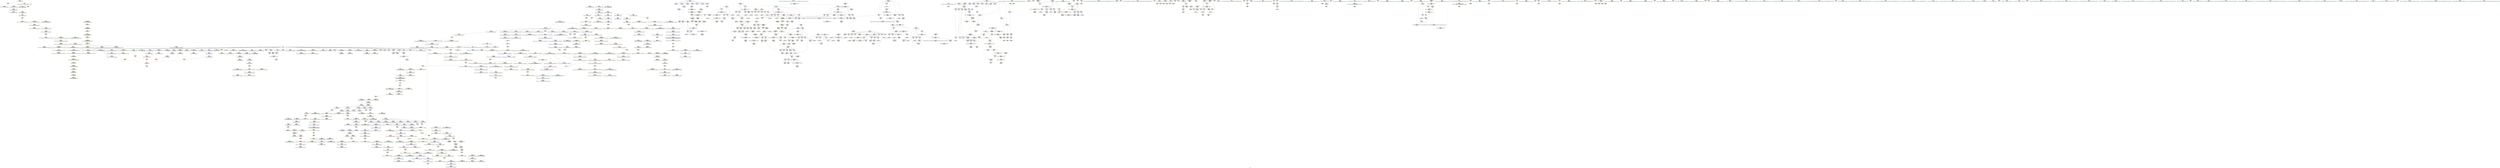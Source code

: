 digraph "SVFG" {
	label="SVFG";

	Node0x561bb4e16c90 [shape=record,color=grey,label="{NodeID: 0\nNullPtr}"];
	Node0x561bb4e16c90 -> Node0x561bb4e53320[style=solid];
	Node0x561bb4e16c90 -> Node0x561bb4e53420[style=solid];
	Node0x561bb4e16c90 -> Node0x561bb4e534f0[style=solid];
	Node0x561bb4e16c90 -> Node0x561bb4e535c0[style=solid];
	Node0x561bb4e16c90 -> Node0x561bb4e53690[style=solid];
	Node0x561bb4e16c90 -> Node0x561bb4e53760[style=solid];
	Node0x561bb4e16c90 -> Node0x561bb4e53830[style=solid];
	Node0x561bb4e16c90 -> Node0x561bb4e53900[style=solid];
	Node0x561bb4e16c90 -> Node0x561bb4e539d0[style=solid];
	Node0x561bb4e16c90 -> Node0x561bb4e53aa0[style=solid];
	Node0x561bb4e16c90 -> Node0x561bb4e53b70[style=solid];
	Node0x561bb4e16c90 -> Node0x561bb4e53c40[style=solid];
	Node0x561bb4e16c90 -> Node0x561bb4e53d10[style=solid];
	Node0x561bb4e16c90 -> Node0x561bb4e53de0[style=solid];
	Node0x561bb4e16c90 -> Node0x561bb4e53eb0[style=solid];
	Node0x561bb4e16c90 -> Node0x561bb4e4dc10[style=solid];
	Node0x561bb4e16c90 -> Node0x561bb4e4dce0[style=solid];
	Node0x561bb4e16c90 -> Node0x561bb4e4ddb0[style=solid];
	Node0x561bb4e16c90 -> Node0x561bb4e4de80[style=solid];
	Node0x561bb4e16c90 -> Node0x561bb4e4df50[style=solid];
	Node0x561bb4e16c90 -> Node0x561bb4e4e020[style=solid];
	Node0x561bb4e16c90 -> Node0x561bb4e4e0f0[style=solid];
	Node0x561bb4e16c90 -> Node0x561bb4e4e1c0[style=solid];
	Node0x561bb4e16c90 -> Node0x561bb4e69520[style=solid];
	Node0x561bb4e16c90 -> Node0x561bb4e6c470[style=solid];
	Node0x561bb4e16c90 -> Node0x561bb4e6c540[style=solid];
	Node0x561bb4e16c90 -> Node0x561bb4e6c610[style=solid];
	Node0x561bb4e16c90 -> Node0x561bb4e814d0[style=solid];
	Node0x561bb4e16c90 -> Node0x561bb4e820d0[style=solid];
	Node0x561bb4e9f560 [shape=record,color=yellow,style=double,label="{NodeID: 941\n177V_1 = ENCHI(MR_177V_0)\npts\{971 \}\nFun[_ZNSt12_Vector_baseIiSaIiEE12_Vector_implD2Ev]}"];
	Node0x561bb4e9f560 -> Node0x561bb4e6e1b0[style=dashed];
	Node0x561bb4e60390 [shape=record,color=yellow,style=double,label="{NodeID: 775\nFPARM(934)\nFun[_ZNSt12_Destroy_auxILb1EE9__destroyIPiEEvT_S3_]}"];
	Node0x561bb4e60390 -> Node0x561bb4e6de70[style=solid];
	Node0x561bb4e6f460 [shape=record,color=yellow,style=double,label="{NodeID: 609\nAPARM(105)\nCS[]|{<s0>8}}"];
	Node0x561bb4e6f460:s0 -> Node0x561bb4e61fb0[style=solid,color=red];
	Node0x561bb4e56f70 [shape=record,color=red,label="{NodeID: 443\n755\<--749\n\<--__first.addr\n_ZSt8_DestroyIPSt6vectorIiSaIiEEEvT_S4_\n}"];
	Node0x561bb4e56f70 -> Node0x561bb4e73970[style=solid];
	Node0x561bb4e5a550 [shape=record,color=purple,label="{NodeID: 277\n173\<--14\narrayidx4\<--heights\n_Z4doitii\n}"];
	Node0x561bb4e4af70 [shape=record,color=green,label="{NodeID: 111\n732\<--733\n_ZNSt12_Vector_baseISt6vectorIiSaIiEESaIS2_EE12_Vector_implD2Ev\<--_ZNSt12_Vector_baseISt6vectorIiSaIiEESaIS2_EE12_Vector_implD2Ev_field_insensitive\n}"];
	Node0x561bb4ebe3e0 [shape=record,color=yellow,style=double,label="{NodeID: 1052\nRETMU(90V_2)\npts\{1086 \}\nFun[_ZNSt16allocator_traitsISaISt6vectorIiSaIiEEEE10deallocateERS3_PS2_m]}"];
	Node0x561bb4ea8de0 [shape=record,color=black,label="{NodeID: 886\nMR_62V_3 = PHI(MR_62V_5, MR_62V_2, )\npts\{281 \}\n}"];
	Node0x561bb4ea8de0 -> Node0x561bb4e6af50[style=dashed];
	Node0x561bb4ea8de0 -> Node0x561bb4eabae0[style=dashed];
	Node0x561bb4e74e90 [shape=record,color=yellow,style=double,label="{NodeID: 720\nAPARM(1122)\nCS[]|{<s0>69}}"];
	Node0x561bb4e74e90:s0 -> Node0x561bb4e75ce0[style=solid,color=red];
	Node0x561bb4e6c7b0 [shape=record,color=blue,label="{NodeID: 554\n670\<--669\nthis.addr\<--this\n_ZN9__gnu_cxx13new_allocatorISt6vectorIiSaIiEEEC2Ev\n}"];
	Node0x561bb4e6c7b0 -> Node0x561bb4e56820[style=dashed];
	Node0x561bb4e6c7b0 -> Node0x561bb4ec0ca0[style=dashed];
	Node0x561bb4e542c0 [shape=record,color=red,label="{NodeID: 388\n325\<--274\n\<--h\nmain\n}"];
	Node0x561bb4e542c0 -> Node0x561bb4e829d0[style=solid];
	Node0x561bb4e4f530 [shape=record,color=black,label="{NodeID: 222\n129\<--259\n_Z4doitii_ret\<--\n_Z4doitii\n}"];
	Node0x561bb4e4f530 -> Node0x561bb4e62460[style=solid];
	Node0x561bb4e4b8c0 [shape=record,color=green,label="{NodeID: 56\n148\<--149\nw2\<--w2_field_insensitive\n_Z4doitii\n}"];
	Node0x561bb4e4b8c0 -> Node0x561bb4e5e950[style=solid];
	Node0x561bb4e4b8c0 -> Node0x561bb4e5ea20[style=solid];
	Node0x561bb4e4b8c0 -> Node0x561bb4e69fe0[style=solid];
	Node0x561bb4eba5c0 [shape=record,color=yellow,style=double,label="{NodeID: 997\n187V_1 = ENCHI(MR_187V_0)\npts\{1007 \}\nFun[_ZN9__gnu_cxx13new_allocatorIiE10deallocateEPim]}"];
	Node0x561bb4eba5c0 -> Node0x561bb4e6e5c0[style=dashed];
	Node0x561bb4e808d0 [shape=record,color=grey,label="{NodeID: 831\n413 = Binary(412, 225, )\n}"];
	Node0x561bb4e808d0 -> Node0x561bb4e6b430[style=solid];
	Node0x561bb4e721e0 [shape=record,color=yellow,style=double,label="{NodeID: 665\nAPARM(516)\nCS[]}"];
	Node0x561bb4e69b00 [shape=record,color=blue,label="{NodeID: 499\n138\<--161\nret\<--arrayidx2\n_Z4doitii\n}"];
	Node0x561bb4e69b00 -> Node0x561bb4e5dd20[style=dashed];
	Node0x561bb4e69b00 -> Node0x561bb4e5ddf0[style=dashed];
	Node0x561bb4e69b00 -> Node0x561bb4e5dec0[style=dashed];
	Node0x561bb4e69b00 -> Node0x561bb4e5df90[style=dashed];
	Node0x561bb4e69b00 -> Node0x561bb4ec1700[style=dashed];
	Node0x561bb4e5d360 [shape=record,color=red,label="{NodeID: 333\n124\<--90\nexn\<--exn.slot\n_ZNSt6vectorIS_IiSaIiEESaIS1_EED2Ev\n}"];
	Node0x561bb4e5d360 -> Node0x561bb4e707e0[style=solid];
	Node0x561bb4e52a70 [shape=record,color=green,label="{NodeID: 167\n1083\<--1084\n__p.addr\<--__p.addr_field_insensitive\n_ZNSt16allocator_traitsISaISt6vectorIiSaIiEEEE10deallocateERS3_PS2_m\n}"];
	Node0x561bb4e52a70 -> Node0x561bb4e68d70[style=solid];
	Node0x561bb4e52a70 -> Node0x561bb4e6ed10[style=solid];
	Node0x561bb4ec17e0 [shape=record,color=yellow,style=double,label="{NodeID: 1108\nRETMU(23V_2)\npts\{141 \}\nFun[_Z4doitii]}"];
	Node0x561bb4e3e550 [shape=record,color=green,label="{NodeID: 1\n7\<--1\n__dso_handle\<--dummyObj\nGlob }"];
	Node0x561bb4e9f670 [shape=record,color=yellow,style=double,label="{NodeID: 942\n125V_1 = ENCHI(MR_125V_0)\npts\{697 \}\nFun[_ZNSt12_Vector_baseISt6vectorIiSaIiEESaIS2_EE19_M_get_Tp_allocatorEv]}"];
	Node0x561bb4e9f670 -> Node0x561bb4e6caf0[style=dashed];
	Node0x561bb4e60480 [shape=record,color=yellow,style=double,label="{NodeID: 776\nFPARM(669)\nFun[_ZN9__gnu_cxx13new_allocatorISt6vectorIiSaIiEEEC2Ev]}"];
	Node0x561bb4e60480 -> Node0x561bb4e6c7b0[style=solid];
	Node0x561bb4e6f530 [shape=record,color=yellow,style=double,label="{NodeID: 610\nAPARM(12)\nCS[]}"];
	Node0x561bb4e57040 [shape=record,color=red,label="{NodeID: 444\n756\<--751\n\<--__last.addr\n_ZSt8_DestroyIPSt6vectorIiSaIiEEEvT_S4_\n}"];
	Node0x561bb4e57040 -> Node0x561bb4e73a40[style=solid];
	Node0x561bb4e5a620 [shape=record,color=purple,label="{NodeID: 278\n176\<--14\narrayidx6\<--heights\n_Z4doitii\n}"];
	Node0x561bb4e5a620 -> Node0x561bb4e5ee30[style=solid];
	Node0x561bb4e4b070 [shape=record,color=green,label="{NodeID: 112\n749\<--750\n__first.addr\<--__first.addr_field_insensitive\n_ZSt8_DestroyIPSt6vectorIiSaIiEEEvT_S4_\n}"];
	Node0x561bb4e4b070 -> Node0x561bb4e56f70[style=solid];
	Node0x561bb4e4b070 -> Node0x561bb4e6ce30[style=solid];
	Node0x561bb4ebe4c0 [shape=record,color=yellow,style=double,label="{NodeID: 1053\nRETMU(4V_2)\npts\{71 \}\nFun[_ZNSt6vectorIS_IiSaIiEESaIS1_EEC2Ev]}"];
	Node0x561bb4ea92e0 [shape=record,color=black,label="{NodeID: 887\nMR_56V_4 = PHI(MR_56V_5, MR_56V_3, )\npts\{275 \}\n}"];
	Node0x561bb4ea92e0 -> Node0x561bb4e542c0[style=dashed];
	Node0x561bb4ea92e0 -> Node0x561bb4e54390[style=dashed];
	Node0x561bb4ea92e0 -> Node0x561bb4e54460[style=dashed];
	Node0x561bb4ea92e0 -> Node0x561bb4e6adb0[style=dashed];
	Node0x561bb4ea92e0 -> Node0x561bb4eaabe0[style=dashed];
	Node0x561bb4e74f60 [shape=record,color=yellow,style=double,label="{NodeID: 721\nARet(105)\nCS[]}"];
	Node0x561bb4e74f60 -> Node0x561bb4e6f460[style=solid];
	Node0x561bb4e6c880 [shape=record,color=blue,label="{NodeID: 555\n679\<--676\n__first.addr\<--__first\n_ZSt8_DestroyIPSt6vectorIiSaIiEES2_EvT_S4_RSaIT0_E\n}"];
	Node0x561bb4e6c880 -> Node0x561bb4e568f0[style=dashed];
	Node0x561bb4e6c880 -> Node0x561bb4ec2a50[style=dashed];
	Node0x561bb4e54390 [shape=record,color=red,label="{NodeID: 389\n338\<--274\n\<--h\nmain\n}"];
	Node0x561bb4e54390 -> Node0x561bb4e4f600[style=solid];
	Node0x561bb4e4f600 [shape=record,color=black,label="{NodeID: 223\n339\<--338\nidxprom\<--\nmain\n}"];
	Node0x561bb4e4b990 [shape=record,color=green,label="{NodeID: 57\n150\<--151\nh228\<--h228_field_insensitive\n_Z4doitii\n}"];
	Node0x561bb4e4b990 -> Node0x561bb4e5eaf0[style=solid];
	Node0x561bb4e4b990 -> Node0x561bb4e6a590[style=solid];
	Node0x561bb4eba6a0 [shape=record,color=yellow,style=double,label="{NodeID: 998\n189V_1 = ENCHI(MR_189V_0)\npts\{1009 \}\nFun[_ZN9__gnu_cxx13new_allocatorIiE10deallocateEPim]}"];
	Node0x561bb4eba6a0 -> Node0x561bb4e6e690[style=dashed];
	Node0x561bb4e80a50 [shape=record,color=grey,label="{NodeID: 832\n524 = Binary(523, 225, )\n}"];
	Node0x561bb4e80a50 -> Node0x561bb4e82b50[style=solid];
	Node0x561bb4e722b0 [shape=record,color=yellow,style=double,label="{NodeID: 666\nAPARM(24)\nCS[]}"];
	Node0x561bb4e69bd0 [shape=record,color=blue,label="{NodeID: 500\n132\<--168\nretval\<--\n_Z4doitii\n}"];
	Node0x561bb4e69bd0 -> Node0x561bb4ea33e0[style=dashed];
	Node0x561bb4e5d430 [shape=record,color=red,label="{NodeID: 334\n99\<--98\n\<--_M_start\n_ZNSt6vectorIS_IiSaIiEESaIS1_EED2Ev\n}"];
	Node0x561bb4e5d430 -> Node0x561bb4e6f2c0[style=solid];
	Node0x561bb4e52b40 [shape=record,color=green,label="{NodeID: 168\n1085\<--1086\n__n.addr\<--__n.addr_field_insensitive\n_ZNSt16allocator_traitsISaISt6vectorIiSaIiEEEE10deallocateERS3_PS2_m\n}"];
	Node0x561bb4e52b40 -> Node0x561bb4e68e40[style=solid];
	Node0x561bb4e52b40 -> Node0x561bb4e6ede0[style=solid];
	Node0x561bb4ec18c0 [shape=record,color=yellow,style=double,label="{NodeID: 1109\nRETMU(25V_2)\npts\{143 \}\nFun[_Z4doitii]}"];
	Node0x561bb4e3ec20 [shape=record,color=green,label="{NodeID: 2\n21\<--1\n\<--dummyObj\nCan only get source location for instruction, argument, global var or function.}"];
	Node0x561bb4e9f780 [shape=record,color=yellow,style=double,label="{NodeID: 943\n191V_1 = ENCHI(MR_191V_0)\npts\{1025 \}\nFun[_ZNSaIiED2Ev]}"];
	Node0x561bb4e9f780 -> Node0x561bb4e6e760[style=dashed];
	Node0x561bb4e60570 [shape=record,color=yellow,style=double,label="{NodeID: 777\nFPARM(1041)\nFun[_ZNSt12_Vector_baseISt6vectorIiSaIiEESaIS2_EE13_M_deallocateEPS2_m]}"];
	Node0x561bb4e60570 -> Node0x561bb4e6e900[style=solid];
	Node0x561bb4e6f600 [shape=record,color=yellow,style=double,label="{NodeID: 611\nAPARM(318)\nCS[]}"];
	Node0x561bb4e57110 [shape=record,color=red,label="{NodeID: 445\n771\<--764\n\<--__first.addr\n_ZNSt12_Destroy_auxILb0EE9__destroyIPSt6vectorIiSaIiEEEEvT_S6_\n}"];
	Node0x561bb4e57110 -> Node0x561bb4e81650[style=solid];
	Node0x561bb4e5a6f0 [shape=record,color=purple,label="{NodeID: 279\n203\<--14\narrayidx14\<--heights\n_Z4doitii\n}"];
	Node0x561bb4e4b140 [shape=record,color=green,label="{NodeID: 113\n751\<--752\n__last.addr\<--__last.addr_field_insensitive\n_ZSt8_DestroyIPSt6vectorIiSaIiEEEvT_S4_\n}"];
	Node0x561bb4e4b140 -> Node0x561bb4e57040[style=solid];
	Node0x561bb4e4b140 -> Node0x561bb4e6cf00[style=solid];
	Node0x561bb4ebe5d0 [shape=record,color=yellow,style=double,label="{NodeID: 1054\nRETMU(2V_2)\npts\{100000 100001 100002 \}\nFun[_ZNSt6vectorIS_IiSaIiEESaIS1_EEC2Ev]|{<s0>3}}"];
	Node0x561bb4ebe5d0:s0 -> Node0x561bb4ec3bb0[style=dashed,color=blue];
	Node0x561bb4ea97e0 [shape=record,color=black,label="{NodeID: 888\nMR_58V_3 = PHI(MR_58V_5, MR_58V_2, )\npts\{277 \}\n}"];
	Node0x561bb4ea97e0 -> Node0x561bb4e6ab40[style=dashed];
	Node0x561bb4ea97e0 -> Node0x561bb4eab0e0[style=dashed];
	Node0x561bb4e74ff0 [shape=record,color=yellow,style=double,label="{NodeID: 722\nARet(43)\nCS[]}"];
	Node0x561bb4e6c950 [shape=record,color=blue,label="{NodeID: 556\n681\<--677\n__last.addr\<--__last\n_ZSt8_DestroyIPSt6vectorIiSaIiEES2_EvT_S4_RSaIT0_E\n}"];
	Node0x561bb4e6c950 -> Node0x561bb4e569c0[style=dashed];
	Node0x561bb4e6c950 -> Node0x561bb4ec2b60[style=dashed];
	Node0x561bb4e54460 [shape=record,color=red,label="{NodeID: 390\n352\<--274\n\<--h\nmain\n}"];
	Node0x561bb4e54460 -> Node0x561bb4e63a80[style=solid];
	Node0x561bb4e4f6d0 [shape=record,color=black,label="{NodeID: 224\n342\<--341\nidxprom10\<--\nmain\n}"];
	Node0x561bb4e4ba60 [shape=record,color=green,label="{NodeID: 58\n152\<--153\nw232\<--w232_field_insensitive\n_Z4doitii\n}"];
	Node0x561bb4e4ba60 -> Node0x561bb4e5ebc0[style=solid];
	Node0x561bb4e4ba60 -> Node0x561bb4e6a660[style=solid];
	Node0x561bb4eba780 [shape=record,color=yellow,style=double,label="{NodeID: 999\n13V_1 = ENCHI(MR_13V_0)\npts\{22 \}\nFun[_Z4doitii]}"];
	Node0x561bb4eba780 -> Node0x561bb4e5d0f0[style=dashed];
	Node0x561bb4eba780 -> Node0x561bb4e6a320[style=dashed];
	Node0x561bb4eba780 -> Node0x561bb4ea2ee0[style=dashed];
	Node0x561bb4eba780 -> Node0x561bb4ec2fe0[style=dashed];
	Node0x561bb4e80bd0 [shape=record,color=grey,label="{NodeID: 833\n418 = Binary(417, 225, )\n}"];
	Node0x561bb4e80bd0 -> Node0x561bb4e6b500[style=solid];
	Node0x561bb4e72380 [shape=record,color=yellow,style=double,label="{NodeID: 667\nAPARM(537)\nCS[]}"];
	Node0x561bb4e69ca0 [shape=record,color=blue,label="{NodeID: 501\n140\<--177\nbest\<--\n_Z4doitii\n}"];
	Node0x561bb4e69ca0 -> Node0x561bb4eb2de0[style=dashed];
	Node0x561bb4e5d500 [shape=record,color=red,label="{NodeID: 335\n103\<--102\n\<--_M_finish\n_ZNSt6vectorIS_IiSaIiEESaIS1_EED2Ev\n}"];
	Node0x561bb4e5d500 -> Node0x561bb4e6f390[style=solid];
	Node0x561bb4e52c10 [shape=record,color=green,label="{NodeID: 169\n1095\<--1096\n_ZN9__gnu_cxx13new_allocatorISt6vectorIiSaIiEEE10deallocateEPS3_m\<--_ZN9__gnu_cxx13new_allocatorISt6vectorIiSaIiEEE10deallocateEPS3_m_field_insensitive\n}"];
	Node0x561bb4ec19a0 [shape=record,color=yellow,style=double,label="{NodeID: 1110\nRETMU(27V_2)\npts\{145 \}\nFun[_Z4doitii]}"];
	Node0x561bb4e3ece0 [shape=record,color=green,label="{NodeID: 3\n23\<--1\n_ZSt3cin\<--dummyObj\nGlob }"];
	Node0x561bb4e9f890 [shape=record,color=yellow,style=double,label="{NodeID: 944\n113V_1 = ENCHI(MR_113V_0)\npts\{801 \}\nFun[_ZSt11__addressofISt6vectorIiSaIiEEEPT_RS3_]}"];
	Node0x561bb4e9f890 -> Node0x561bb4e6d310[style=dashed];
	Node0x561bb4e60660 [shape=record,color=yellow,style=double,label="{NodeID: 778\nFPARM(1042)\nFun[_ZNSt12_Vector_baseISt6vectorIiSaIiEESaIS2_EE13_M_deallocateEPS2_m]}"];
	Node0x561bb4e60660 -> Node0x561bb4e6e9d0[style=solid];
	Node0x561bb4e6f6d0 [shape=record,color=yellow,style=double,label="{NodeID: 612\nAPARM(319)\nCS[]}"];
	Node0x561bb4e571e0 [shape=record,color=red,label="{NodeID: 446\n775\<--764\n\<--__first.addr\n_ZNSt12_Destroy_auxILb0EE9__destroyIPSt6vectorIiSaIiEEEEvT_S6_\n}"];
	Node0x561bb4e571e0 -> Node0x561bb4e73b10[style=solid];
	Node0x561bb4e5a7c0 [shape=record,color=purple,label="{NodeID: 280\n206\<--14\narrayidx16\<--heights\n_Z4doitii\n}"];
	Node0x561bb4e5a7c0 -> Node0x561bb4e5f0a0[style=solid];
	Node0x561bb4e4fc30 [shape=record,color=green,label="{NodeID: 114\n758\<--759\n_ZNSt12_Destroy_auxILb0EE9__destroyIPSt6vectorIiSaIiEEEEvT_S6_\<--_ZNSt12_Destroy_auxILb0EE9__destroyIPSt6vectorIiSaIiEEEEvT_S6__field_insensitive\n}"];
	Node0x561bb4ebe6b0 [shape=record,color=yellow,style=double,label="{NodeID: 1055\nRETMU(115V_2)\npts\{660 \}\nFun[_ZNSaISt6vectorIiSaIiEEEC2Ev]}"];
	Node0x561bb4ea9ce0 [shape=record,color=black,label="{NodeID: 889\nMR_39V_3 = PHI(MR_39V_4, MR_39V_2, )\npts\{150000 \}\n}"];
	Node0x561bb4ea9ce0 -> Node0x561bb4eae7e0[style=dashed];
	Node0x561bb4ea9ce0 -> Node0x561bb4eb1ee0[style=dashed];
	Node0x561bb4ea9ce0 -> Node0x561bb4ec3700[style=dashed];
	Node0x561bb4e75080 [shape=record,color=yellow,style=double,label="{NodeID: 723\nARet(64)\nCS[]}"];
	Node0x561bb4e6ca20 [shape=record,color=blue,label="{NodeID: 557\n683\<--678\n.addr\<--\n_ZSt8_DestroyIPSt6vectorIiSaIiEES2_EvT_S4_RSaIT0_E\n}"];
	Node0x561bb4e6ca20 -> Node0x561bb4ec2c40[style=dashed];
	Node0x561bb4e54530 [shape=record,color=red,label="{NodeID: 391\n333\<--276\n\<--w\nmain\n}"];
	Node0x561bb4e54530 -> Node0x561bb4e82850[style=solid];
	Node0x561bb4e4f7a0 [shape=record,color=black,label="{NodeID: 225\n370\<--369\nidxprom24\<--add23\nmain\n}"];
	Node0x561bb4e4bb30 [shape=record,color=green,label="{NodeID: 59\n261\<--262\nmain\<--main_field_insensitive\n}"];
	Node0x561bb4eba890 [shape=record,color=yellow,style=double,label="{NodeID: 1000\n15V_1 = ENCHI(MR_15V_0)\npts\{133 \}\nFun[_Z4doitii]}"];
	Node0x561bb4eba890 -> Node0x561bb4e69bd0[style=dashed];
	Node0x561bb4eba890 -> Node0x561bb4e6a4c0[style=dashed];
	Node0x561bb4eba890 -> Node0x561bb4e6a800[style=dashed];
	Node0x561bb4e80d50 [shape=record,color=grey,label="{NodeID: 834\n496 = Binary(495, 225, )\n}"];
	Node0x561bb4e80d50 -> Node0x561bb4e6bd20[style=solid];
	Node0x561bb4e72450 [shape=record,color=yellow,style=double,label="{NodeID: 668\nAPARM(286)\nCS[]}"];
	Node0x561bb4e69d70 [shape=record,color=blue,label="{NodeID: 502\n142\<--180\nwh\<--\n_Z4doitii\n}"];
	Node0x561bb4e69d70 -> Node0x561bb4eb32e0[style=dashed];
	Node0x561bb4e5d5d0 [shape=record,color=red,label="{NodeID: 336\n259\<--132\n\<--retval\n_Z4doitii\n}"];
	Node0x561bb4e5d5d0 -> Node0x561bb4e4f530[style=solid];
	Node0x561bb4e52d10 [shape=record,color=green,label="{NodeID: 170\n1102\<--1103\nthis.addr\<--this.addr_field_insensitive\n_ZN9__gnu_cxx13new_allocatorISt6vectorIiSaIiEEE10deallocateEPS3_m\n}"];
	Node0x561bb4e52d10 -> Node0x561bb4e68f10[style=solid];
	Node0x561bb4e52d10 -> Node0x561bb4e6eeb0[style=solid];
	Node0x561bb4ec1a80 [shape=record,color=yellow,style=double,label="{NodeID: 1111\nRETMU(29V_2)\npts\{147 \}\nFun[_Z4doitii]}"];
	Node0x561bb4e3eda0 [shape=record,color=green,label="{NodeID: 4\n24\<--1\n_ZSt4cout\<--dummyObj\nGlob }"];
	Node0x561bb4e9f9a0 [shape=record,color=yellow,style=double,label="{NodeID: 945\n155V_1 = ENCHI(MR_155V_0)\npts\{868 \}\nFun[_ZNSt12_Vector_baseIiSaIiEE19_M_get_Tp_allocatorEv]}"];
	Node0x561bb4e9f9a0 -> Node0x561bb4e6d8c0[style=dashed];
	Node0x561bb4e60750 [shape=record,color=yellow,style=double,label="{NodeID: 779\nFPARM(1043)\nFun[_ZNSt12_Vector_baseISt6vectorIiSaIiEESaIS2_EE13_M_deallocateEPS2_m]}"];
	Node0x561bb4e60750 -> Node0x561bb4e6eaa0[style=solid];
	Node0x561bb4e6f7a0 [shape=record,color=yellow,style=double,label="{NodeID: 613\nAPARM(320)\nCS[]}"];
	Node0x561bb4e572b0 [shape=record,color=red,label="{NodeID: 447\n783\<--764\n\<--__first.addr\n_ZNSt12_Destroy_auxILb0EE9__destroyIPSt6vectorIiSaIiEEEEvT_S6_\n}"];
	Node0x561bb4e572b0 -> Node0x561bb4e5c3f0[style=solid];
	Node0x561bb4e5a890 [shape=record,color=purple,label="{NodeID: 281\n213\<--14\narrayidx20\<--heights\n_Z4doitii\n}"];
	Node0x561bb4e4fd00 [shape=record,color=green,label="{NodeID: 115\n764\<--765\n__first.addr\<--__first.addr_field_insensitive\n_ZNSt12_Destroy_auxILb0EE9__destroyIPSt6vectorIiSaIiEEEEvT_S6_\n}"];
	Node0x561bb4e4fd00 -> Node0x561bb4e57110[style=solid];
	Node0x561bb4e4fd00 -> Node0x561bb4e571e0[style=solid];
	Node0x561bb4e4fd00 -> Node0x561bb4e572b0[style=solid];
	Node0x561bb4e4fd00 -> Node0x561bb4e6cfd0[style=solid];
	Node0x561bb4e4fd00 -> Node0x561bb4e6d170[style=solid];
	Node0x561bb4ebe7c0 [shape=record,color=yellow,style=double,label="{NodeID: 1056\nRETMU(171V_2)\npts\{947 \}\nFun[_ZNSt12_Vector_baseIiSaIiEE13_M_deallocateEPim]}"];
	Node0x561bb4eaa1e0 [shape=record,color=black,label="{NodeID: 890\nMR_13V_2 = PHI(MR_13V_3, MR_13V_1, )\npts\{22 \}\n}"];
	Node0x561bb4eaa1e0 -> Node0x561bb4eb05e0[style=dashed];
	Node0x561bb4eaa1e0 -> Node0x561bb4ebf410[style=dashed];
	Node0x561bb4e75110 [shape=record,color=yellow,style=double,label="{NodeID: 724\nARet(558)\nCS[]}"];
	Node0x561bb4e6caf0 [shape=record,color=blue,label="{NodeID: 558\n696\<--695\nthis.addr\<--this\n_ZNSt12_Vector_baseISt6vectorIiSaIiEESaIS2_EE19_M_get_Tp_allocatorEv\n}"];
	Node0x561bb4e6caf0 -> Node0x561bb4e56a90[style=dashed];
	Node0x561bb4e6caf0 -> Node0x561bb4ebddb0[style=dashed];
	Node0x561bb4e54600 [shape=record,color=red,label="{NodeID: 392\n341\<--276\n\<--w\nmain\n}"];
	Node0x561bb4e54600 -> Node0x561bb4e4f6d0[style=solid];
	Node0x561bb4e4f870 [shape=record,color=black,label="{NodeID: 226\n374\<--373\nidxprom27\<--add26\nmain\n}"];
	Node0x561bb4e4bc30 [shape=record,color=green,label="{NodeID: 60\n264\<--265\nretval\<--retval_field_insensitive\nmain\n}"];
	Node0x561bb4e4bc30 -> Node0x561bb4e5f3e0[style=solid];
	Node0x561bb4e4bc30 -> Node0x561bb4e6a8d0[style=solid];
	Node0x561bb4eba970 [shape=record,color=yellow,style=double,label="{NodeID: 1001\n17V_1 = ENCHI(MR_17V_0)\npts\{135 \}\nFun[_Z4doitii]}"];
	Node0x561bb4eba970 -> Node0x561bb4e69960[style=dashed];
	Node0x561bb4e80ed0 [shape=record,color=grey,label="{NodeID: 835\n229 = cmp(228, 180, )\n}"];
	Node0x561bb4e72520 [shape=record,color=yellow,style=double,label="{NodeID: 669\nAPARM(547)\nCS[]}"];
	Node0x561bb4e69e40 [shape=record,color=blue,label="{NodeID: 503\n144\<--21\nd\<--\n_Z4doitii\n}"];
	Node0x561bb4e69e40 -> Node0x561bb4eb37e0[style=dashed];
	Node0x561bb4e5d6a0 [shape=record,color=red,label="{NodeID: 337\n156\<--134\n\<--h.addr\n_Z4doitii\n}"];
	Node0x561bb4e5d6a0 -> Node0x561bb4e4eb70[style=solid];
	Node0x561bb4e52de0 [shape=record,color=green,label="{NodeID: 171\n1104\<--1105\n__p.addr\<--__p.addr_field_insensitive\n_ZN9__gnu_cxx13new_allocatorISt6vectorIiSaIiEEE10deallocateEPS3_m\n}"];
	Node0x561bb4e52de0 -> Node0x561bb4e68fe0[style=solid];
	Node0x561bb4e52de0 -> Node0x561bb4e6ef80[style=solid];
	Node0x561bb4ec1b60 [shape=record,color=yellow,style=double,label="{NodeID: 1112\nRETMU(31V_2)\npts\{149 \}\nFun[_Z4doitii]}"];
	Node0x561bb4e3ee60 [shape=record,color=green,label="{NodeID: 5\n25\<--1\n.str\<--dummyObj\nGlob }"];
	Node0x561bb4e9fab0 [shape=record,color=yellow,style=double,label="{NodeID: 946\n86V_1 = ENCHI(MR_86V_0)\npts\{1082 \}\nFun[_ZNSt16allocator_traitsISaISt6vectorIiSaIiEEEE10deallocateERS3_PS2_m]}"];
	Node0x561bb4e9fab0 -> Node0x561bb4e6ec40[style=dashed];
	Node0x561bb4e60840 [shape=record,color=yellow,style=double,label="{NodeID: 780\nFPARM(1001)\nFun[_ZN9__gnu_cxx13new_allocatorIiE10deallocateEPim]}"];
	Node0x561bb4e60840 -> Node0x561bb4e6e4f0[style=solid];
	Node0x561bb4e6f870 [shape=record,color=yellow,style=double,label="{NodeID: 614\nAPARM(104)\nCS[]|{<s0>7}}"];
	Node0x561bb4e6f870:s0 -> Node0x561bb4e763d0[style=solid,color=red];
	Node0x561bb4e57380 [shape=record,color=red,label="{NodeID: 448\n772\<--766\n\<--__last.addr\n_ZNSt12_Destroy_auxILb0EE9__destroyIPSt6vectorIiSaIiEEEEvT_S6_\n}"];
	Node0x561bb4e57380 -> Node0x561bb4e81650[style=solid];
	Node0x561bb4e5a960 [shape=record,color=purple,label="{NodeID: 282\n216\<--14\narrayidx22\<--heights\n_Z4doitii\n}"];
	Node0x561bb4e5a960 -> Node0x561bb4e5f170[style=solid];
	Node0x561bb4e4fdd0 [shape=record,color=green,label="{NodeID: 116\n766\<--767\n__last.addr\<--__last.addr_field_insensitive\n_ZNSt12_Destroy_auxILb0EE9__destroyIPSt6vectorIiSaIiEEEEvT_S6_\n}"];
	Node0x561bb4e4fdd0 -> Node0x561bb4e57380[style=solid];
	Node0x561bb4e4fdd0 -> Node0x561bb4e6d0a0[style=solid];
	Node0x561bb4ebe8d0 [shape=record,color=yellow,style=double,label="{NodeID: 1057\nRETMU(173V_2)\npts\{949 \}\nFun[_ZNSt12_Vector_baseIiSaIiEE13_M_deallocateEPim]}"];
	Node0x561bb4eaa6e0 [shape=record,color=black,label="{NodeID: 891\nMR_50V_3 = PHI(MR_50V_4, MR_50V_2, )\npts\{269 \}\n}"];
	Node0x561bb4eaa6e0 -> Node0x561bb4e5f580[style=dashed];
	Node0x561bb4eaa6e0 -> Node0x561bb4e5f650[style=dashed];
	Node0x561bb4eaa6e0 -> Node0x561bb4e5f720[style=dashed];
	Node0x561bb4eaa6e0 -> Node0x561bb4e6c200[style=dashed];
	Node0x561bb4eaa6e0 -> Node0x561bb4ebf6e0[style=dashed];
	Node0x561bb4e751a0 [shape=record,color=yellow,style=double,label="{NodeID: 725\nARet(254)\nCS[]}"];
	Node0x561bb4e751a0 -> Node0x561bb4e6a730[style=solid];
	Node0x561bb4e751a0 -> Node0x561bb4e6a800[style=solid];
	Node0x561bb4e6cbc0 [shape=record,color=blue,label="{NodeID: 559\n705\<--704\nthis.addr\<--this\n_ZNSt12_Vector_baseISt6vectorIiSaIiEESaIS2_EED2Ev\n}"];
	Node0x561bb4e6cbc0 -> Node0x561bb4e56b60[style=dashed];
	Node0x561bb4e6cbc0 -> Node0x561bb4ebeba0[style=dashed];
	Node0x561bb4e546d0 [shape=record,color=red,label="{NodeID: 393\n347\<--276\n\<--w\nmain\n}"];
	Node0x561bb4e546d0 -> Node0x561bb4e63900[style=solid];
	Node0x561bb4e4f940 [shape=record,color=black,label="{NodeID: 227\n405\<--404\nidxprom47\<--\nmain\n}"];
	Node0x561bb4e4bd00 [shape=record,color=green,label="{NodeID: 61\n266\<--267\nT\<--T_field_insensitive\nmain\n}"];
	Node0x561bb4e4bd00 -> Node0x561bb4e5f4b0[style=solid];
	Node0x561bb4e4bd00 -> Node0x561bb4e71000[style=solid];
	Node0x561bb4ebaa50 [shape=record,color=yellow,style=double,label="{NodeID: 1002\n19V_1 = ENCHI(MR_19V_0)\npts\{137 \}\nFun[_Z4doitii]}"];
	Node0x561bb4ebaa50 -> Node0x561bb4e69a30[style=dashed];
	Node0x561bb4e81050 [shape=record,color=grey,label="{NodeID: 836\n439 = cmp(436, 438, )\n}"];
	Node0x561bb4e725f0 [shape=record,color=yellow,style=double,label="{NodeID: 670\nAPARM(24)\nCS[]}"];
	Node0x561bb4e69f10 [shape=record,color=blue,label="{NodeID: 504\n146\<--192\nh2\<--add\n_Z4doitii\n}"];
	Node0x561bb4e69f10 -> Node0x561bb4e5e7b0[style=dashed];
	Node0x561bb4e69f10 -> Node0x561bb4e5e880[style=dashed];
	Node0x561bb4e69f10 -> Node0x561bb4eb3ce0[style=dashed];
	Node0x561bb4e5d770 [shape=record,color=red,label="{NodeID: 338\n171\<--134\n\<--h.addr\n_Z4doitii\n}"];
	Node0x561bb4e5d770 -> Node0x561bb4e4ed10[style=solid];
	Node0x561bb4e52eb0 [shape=record,color=green,label="{NodeID: 172\n1106\<--1107\n.addr\<--.addr_field_insensitive\n_ZN9__gnu_cxx13new_allocatorISt6vectorIiSaIiEEE10deallocateEPS3_m\n}"];
	Node0x561bb4e52eb0 -> Node0x561bb4e6f050[style=solid];
	Node0x561bb4ec1c40 [shape=record,color=yellow,style=double,label="{NodeID: 1113\nRETMU(33V_2)\npts\{151 \}\nFun[_Z4doitii]}"];
	Node0x561bb4e3ef20 [shape=record,color=green,label="{NodeID: 6\n27\<--1\n.str.2\<--dummyObj\nGlob }"];
	Node0x561bb4e9fbc0 [shape=record,color=yellow,style=double,label="{NodeID: 947\n88V_1 = ENCHI(MR_88V_0)\npts\{1084 \}\nFun[_ZNSt16allocator_traitsISaISt6vectorIiSaIiEEEE10deallocateERS3_PS2_m]}"];
	Node0x561bb4e9fbc0 -> Node0x561bb4e6ed10[style=dashed];
	Node0x561bb4e60930 [shape=record,color=yellow,style=double,label="{NodeID: 781\nFPARM(1002)\nFun[_ZN9__gnu_cxx13new_allocatorIiE10deallocateEPim]}"];
	Node0x561bb4e60930 -> Node0x561bb4e6e5c0[style=solid];
	Node0x561bb4e6f940 [shape=record,color=yellow,style=double,label="{NodeID: 615\nAPARM(111)\nCS[]|{<s0>9}}"];
	Node0x561bb4e6f940:s0 -> Node0x561bb4e770c0[style=solid,color=red];
	Node0x561bb4e57450 [shape=record,color=red,label="{NodeID: 449\n793\<--790\n\<--__pointer.addr\n_ZSt8_DestroyISt6vectorIiSaIiEEEvPT_\n}"];
	Node0x561bb4e57450 -> Node0x561bb4e72790[style=solid];
	Node0x561bb4e5aa30 [shape=record,color=purple,label="{NodeID: 283\n340\<--14\narrayidx\<--heights\nmain\n}"];
	Node0x561bb4e4fea0 [shape=record,color=green,label="{NodeID: 117\n777\<--778\n_ZSt11__addressofISt6vectorIiSaIiEEEPT_RS3_\<--_ZSt11__addressofISt6vectorIiSaIiEEEPT_RS3__field_insensitive\n}"];
	Node0x561bb4ebe9b0 [shape=record,color=yellow,style=double,label="{NodeID: 1058\nRETMU(175V_2)\npts\{951 \}\nFun[_ZNSt12_Vector_baseIiSaIiEE13_M_deallocateEPim]}"];
	Node0x561bb4eaabe0 [shape=record,color=black,label="{NodeID: 892\nMR_56V_2 = PHI(MR_56V_4, MR_56V_1, )\npts\{275 \}\n}"];
	Node0x561bb4eaabe0 -> Node0x561bb4e6aa70[style=dashed];
	Node0x561bb4eaabe0 -> Node0x561bb4ebf980[style=dashed];
	Node0x561bb4e75230 [shape=record,color=yellow,style=double,label="{NodeID: 726\nARet(305)\nCS[]}"];
	Node0x561bb4e6cc90 [shape=record,color=blue,label="{NodeID: 560\n707\<--736\nexn.slot\<--\n_ZNSt12_Vector_baseISt6vectorIiSaIiEESaIS2_EED2Ev\n}"];
	Node0x561bb4e6cc90 -> Node0x561bb4e56c30[style=dashed];
	Node0x561bb4e547a0 [shape=record,color=red,label="{NodeID: 394\n358\<--278\n\<--h15\nmain\n}"];
	Node0x561bb4e547a0 -> Node0x561bb4e81dd0[style=solid];
	Node0x561bb4e4fa10 [shape=record,color=black,label="{NodeID: 228\n408\<--407\nidxprom49\<--\nmain\n}"];
	Node0x561bb4e4bdd0 [shape=record,color=green,label="{NodeID: 62\n268\<--269\nt\<--t_field_insensitive\nmain\n}"];
	Node0x561bb4e4bdd0 -> Node0x561bb4e5f580[style=solid];
	Node0x561bb4e4bdd0 -> Node0x561bb4e5f650[style=solid];
	Node0x561bb4e4bdd0 -> Node0x561bb4e5f720[style=solid];
	Node0x561bb4e4bdd0 -> Node0x561bb4e6a9a0[style=solid];
	Node0x561bb4e4bdd0 -> Node0x561bb4e6c200[style=solid];
	Node0x561bb4ebab30 [shape=record,color=yellow,style=double,label="{NodeID: 1003\n21V_1 = ENCHI(MR_21V_0)\npts\{139 \}\nFun[_Z4doitii]}"];
	Node0x561bb4ebab30 -> Node0x561bb4e69b00[style=dashed];
	Node0x561bb4e811d0 [shape=record,color=grey,label="{NodeID: 837\n165 = cmp(164, 21, )\n}"];
	Node0x561bb4e726c0 [shape=record,color=yellow,style=double,label="{NodeID: 671\nAPARM(549)\nCS[]}"];
	Node0x561bb4e69fe0 [shape=record,color=blue,label="{NodeID: 505\n148\<--199\nw2\<--add12\n_Z4doitii\n}"];
	Node0x561bb4e69fe0 -> Node0x561bb4e5e950[style=dashed];
	Node0x561bb4e69fe0 -> Node0x561bb4e5ea20[style=dashed];
	Node0x561bb4e69fe0 -> Node0x561bb4eb41e0[style=dashed];
	Node0x561bb4e5d840 [shape=record,color=red,label="{NodeID: 339\n187\<--134\n\<--h.addr\n_Z4doitii\n}"];
	Node0x561bb4e5d840 -> Node0x561bb4e63600[style=solid];
	Node0x561bb4e52f80 [shape=record,color=green,label="{NodeID: 173\n1118\<--1119\nthis.addr\<--this.addr_field_insensitive\n_ZNSaISt6vectorIiSaIiEEED2Ev\n}"];
	Node0x561bb4e52f80 -> Node0x561bb4e690b0[style=solid];
	Node0x561bb4e52f80 -> Node0x561bb4e6f120[style=solid];
	Node0x561bb4ec1d20 [shape=record,color=yellow,style=double,label="{NodeID: 1114\nRETMU(35V_2)\npts\{153 \}\nFun[_Z4doitii]}"];
	Node0x561bb4e3efe0 [shape=record,color=green,label="{NodeID: 7\n29\<--1\n.str.3\<--dummyObj\nGlob }"];
	Node0x561bb4e9fca0 [shape=record,color=yellow,style=double,label="{NodeID: 948\n90V_1 = ENCHI(MR_90V_0)\npts\{1086 \}\nFun[_ZNSt16allocator_traitsISaISt6vectorIiSaIiEEEE10deallocateERS3_PS2_m]}"];
	Node0x561bb4e9fca0 -> Node0x561bb4e6ede0[style=dashed];
	Node0x561bb4e60a20 [shape=record,color=yellow,style=double,label="{NodeID: 782\nFPARM(1003)\nFun[_ZN9__gnu_cxx13new_allocatorIiE10deallocateEPim]}"];
	Node0x561bb4e60a20 -> Node0x561bb4e6e690[style=solid];
	Node0x561bb4e6fa10 [shape=record,color=yellow,style=double,label="{NodeID: 616\nAPARM(121)\nCS[]|{<s0>10}}"];
	Node0x561bb4e6fa10:s0 -> Node0x561bb4e770c0[style=solid,color=red];
	Node0x561bb4e57520 [shape=record,color=red,label="{NodeID: 450\n803\<--800\n\<--__r.addr\n_ZSt11__addressofISt6vectorIiSaIiEEEPT_RS3_\n}"];
	Node0x561bb4e57520 -> Node0x561bb4e58c20[style=solid];
	Node0x561bb4e5ab00 [shape=record,color=purple,label="{NodeID: 284\n343\<--14\narrayidx11\<--heights\nmain\n}"];
	Node0x561bb4e5ab00 -> Node0x561bb4e6ac10[style=solid];
	Node0x561bb4e4ffa0 [shape=record,color=green,label="{NodeID: 118\n780\<--781\n_ZSt8_DestroyISt6vectorIiSaIiEEEvPT_\<--_ZSt8_DestroyISt6vectorIiSaIiEEEvPT__field_insensitive\n}"];
	Node0x561bb4ebea90 [shape=record,color=yellow,style=double,label="{NodeID: 1059\nRETMU(131V_1)\npts\{710 \}\nFun[_ZNSt12_Vector_baseISt6vectorIiSaIiEESaIS2_EED2Ev]}"];
	Node0x561bb4eab0e0 [shape=record,color=black,label="{NodeID: 893\nMR_58V_2 = PHI(MR_58V_3, MR_58V_1, )\npts\{277 \}\n}"];
	Node0x561bb4eab0e0 -> Node0x561bb4ea97e0[style=dashed];
	Node0x561bb4eab0e0 -> Node0x561bb4ebfa60[style=dashed];
	Node0x561bb4e752c0 [shape=record,color=yellow,style=double,label="{NodeID: 727\nARet(315)\nCS[]}"];
	Node0x561bb4e752c0 -> Node0x561bb4e71270[style=solid];
	Node0x561bb4e6cd60 [shape=record,color=blue,label="{NodeID: 561\n709\<--738\nehselector.slot\<--\n_ZNSt12_Vector_baseISt6vectorIiSaIiEESaIS2_EED2Ev\n}"];
	Node0x561bb4e54870 [shape=record,color=red,label="{NodeID: 395\n368\<--278\n\<--h15\nmain\n}"];
	Node0x561bb4e54870 -> Node0x561bb4e63300[style=solid];
	Node0x561bb4e4fae0 [shape=record,color=black,label="{NodeID: 229\n449\<--448\nidxprom67\<--\nmain\n}"];
	Node0x561bb4e4bea0 [shape=record,color=green,label="{NodeID: 63\n270\<--271\nH\<--H_field_insensitive\nmain\n}"];
	Node0x561bb4e4bea0 -> Node0x561bb4e5f7f0[style=solid];
	Node0x561bb4e4bea0 -> Node0x561bb4e5f8c0[style=solid];
	Node0x561bb4e4bea0 -> Node0x561bb4e5f990[style=solid];
	Node0x561bb4e4bea0 -> Node0x561bb4e5fa60[style=solid];
	Node0x561bb4e4bea0 -> Node0x561bb4e5fb30[style=solid];
	Node0x561bb4e4bea0 -> Node0x561bb4e711a0[style=solid];
	Node0x561bb4ebac10 [shape=record,color=yellow,style=double,label="{NodeID: 1004\n23V_1 = ENCHI(MR_23V_0)\npts\{141 \}\nFun[_Z4doitii]}"];
	Node0x561bb4ebac10 -> Node0x561bb4e69ca0[style=dashed];
	Node0x561bb4ebac10 -> Node0x561bb4ea38e0[style=dashed];
	Node0x561bb4e81350 [shape=record,color=grey,label="{NodeID: 838\n461 = cmp(460, 21, )\n}"];
	Node0x561bb4e72790 [shape=record,color=yellow,style=double,label="{NodeID: 672\nAPARM(793)\nCS[]|{<s0>48}}"];
	Node0x561bb4e72790:s0 -> Node0x561bb4e760a0[style=solid,color=red];
	Node0x561bb4e6a0b0 [shape=record,color=blue,label="{NodeID: 506\n140\<--217\nbest\<--\n_Z4doitii\n}"];
	Node0x561bb4e6a0b0 -> Node0x561bb4eafbe0[style=dashed];
	Node0x561bb4e5d910 [shape=record,color=red,label="{NodeID: 340\n238\<--134\n\<--h.addr\n_Z4doitii\n}"];
	Node0x561bb4e5d910 -> Node0x561bb4e62b80[style=solid];
	Node0x561bb4e53050 [shape=record,color=green,label="{NodeID: 174\n1124\<--1125\n_ZN9__gnu_cxx13new_allocatorISt6vectorIiSaIiEEED2Ev\<--_ZN9__gnu_cxx13new_allocatorISt6vectorIiSaIiEEED2Ev_field_insensitive\n}"];
	Node0x561bb4ec1e00 [shape=record,color=yellow,style=double,label="{NodeID: 1115\nRETMU(37V_2)\npts\{130000 \}\nFun[_Z4doitii]|{<s0>12|<s1>18}}"];
	Node0x561bb4ec1e00:s0 -> Node0x561bb4ec3fd0[style=dashed,color=blue];
	Node0x561bb4ec1e00:s1 -> Node0x561bb4ec4210[style=dashed,color=blue];
	Node0x561bb4e3f0a0 [shape=record,color=green,label="{NodeID: 8\n32\<--1\n\<--dummyObj\nCan only get source location for instruction, argument, global var or function.}"];
	Node0x561bb4e9fd80 [shape=record,color=yellow,style=double,label="{NodeID: 949\n4V_1 = ENCHI(MR_4V_0)\npts\{71 \}\nFun[_ZNSt6vectorIS_IiSaIiEESaIS1_EEC2Ev]}"];
	Node0x561bb4e9fd80 -> Node0x561bb4e69620[style=dashed];
	Node0x561bb4e60b40 [shape=record,color=yellow,style=double,label="{NodeID: 783\nFPARM(130)\nFun[_Z4doitii]}"];
	Node0x561bb4e60b40 -> Node0x561bb4e69960[style=solid];
	Node0x561bb4e6fae0 [shape=record,color=yellow,style=double,label="{NodeID: 617\nAPARM(4)\nCS[]}"];
	Node0x561bb4e575f0 [shape=record,color=red,label="{NodeID: 451\n814\<--807\nthis1\<--this.addr\n_ZNSt6vectorIiSaIiEED2Ev\n}"];
	Node0x561bb4e575f0 -> Node0x561bb4e58cf0[style=solid];
	Node0x561bb4e575f0 -> Node0x561bb4e58dc0[style=solid];
	Node0x561bb4e575f0 -> Node0x561bb4e58e90[style=solid];
	Node0x561bb4e575f0 -> Node0x561bb4e58f60[style=solid];
	Node0x561bb4e575f0 -> Node0x561bb4e59030[style=solid];
	Node0x561bb4e5abd0 [shape=record,color=purple,label="{NodeID: 285\n371\<--14\narrayidx25\<--heights\nmain\n}"];
	Node0x561bb4e500a0 [shape=record,color=green,label="{NodeID: 119\n790\<--791\n__pointer.addr\<--__pointer.addr_field_insensitive\n_ZSt8_DestroyISt6vectorIiSaIiEEEvPT_\n}"];
	Node0x561bb4e500a0 -> Node0x561bb4e57450[style=solid];
	Node0x561bb4e500a0 -> Node0x561bb4e6d240[style=solid];
	Node0x561bb4ebeba0 [shape=record,color=yellow,style=double,label="{NodeID: 1060\nRETMU(127V_2)\npts\{706 \}\nFun[_ZNSt12_Vector_baseISt6vectorIiSaIiEESaIS2_EED2Ev]}"];
	Node0x561bb4eab5e0 [shape=record,color=black,label="{NodeID: 894\nMR_60V_2 = PHI(MR_60V_4, MR_60V_1, )\npts\{279 \}\n}"];
	Node0x561bb4eab5e0 -> Node0x561bb4e6ae80[style=dashed];
	Node0x561bb4eab5e0 -> Node0x561bb4ebfb40[style=dashed];
	Node0x561bb4e75350 [shape=record,color=yellow,style=double,label="{NodeID: 728\nARet(316)\nCS[]}"];
	Node0x561bb4e6ce30 [shape=record,color=blue,label="{NodeID: 562\n749\<--747\n__first.addr\<--__first\n_ZSt8_DestroyIPSt6vectorIiSaIiEEEvT_S4_\n}"];
	Node0x561bb4e6ce30 -> Node0x561bb4e56f70[style=dashed];
	Node0x561bb4e6ce30 -> Node0x561bb4ec07b0[style=dashed];
	Node0x561bb4e54940 [shape=record,color=red,label="{NodeID: 396\n383\<--278\n\<--h15\nmain\n}"];
	Node0x561bb4e54940 -> Node0x561bb4e62e80[style=solid];
	Node0x561bb4e57fa0 [shape=record,color=black,label="{NodeID: 230\n452\<--451\nidxprom69\<--\nmain\n}"];
	Node0x561bb4e4bf70 [shape=record,color=green,label="{NodeID: 64\n272\<--273\nW\<--W_field_insensitive\nmain\n}"];
	Node0x561bb4e4bf70 -> Node0x561bb4e5fc00[style=solid];
	Node0x561bb4e4bf70 -> Node0x561bb4e53f80[style=solid];
	Node0x561bb4e4bf70 -> Node0x561bb4e54050[style=solid];
	Node0x561bb4e4bf70 -> Node0x561bb4e54120[style=solid];
	Node0x561bb4e4bf70 -> Node0x561bb4e541f0[style=solid];
	Node0x561bb4e4bf70 -> Node0x561bb4e71340[style=solid];
	Node0x561bb4ebacf0 [shape=record,color=yellow,style=double,label="{NodeID: 1005\n25V_1 = ENCHI(MR_25V_0)\npts\{143 \}\nFun[_Z4doitii]}"];
	Node0x561bb4ebacf0 -> Node0x561bb4e69d70[style=dashed];
	Node0x561bb4ebacf0 -> Node0x561bb4ea3de0[style=dashed];
	Node0x561bb4e814d0 [shape=record,color=grey,label="{NodeID: 839\n1055 = cmp(1054, 3, )\n}"];
	Node0x561bb4e72860 [shape=record,color=yellow,style=double,label="{NodeID: 673\nAPARM(823)\nCS[]|{<s0>49}}"];
	Node0x561bb4e72860:s0 -> Node0x561bb4e76670[style=solid,color=red];
	Node0x561bb4e6a180 [shape=record,color=blue,label="{NodeID: 507\n142\<--219\nwh\<--\n_Z4doitii\n}"];
	Node0x561bb4e6a180 -> Node0x561bb4eb00e0[style=dashed];
	Node0x561bb4e5d9e0 [shape=record,color=red,label="{NodeID: 341\n159\<--136\n\<--w.addr\n_Z4doitii\n}"];
	Node0x561bb4e5d9e0 -> Node0x561bb4e4ec40[style=solid];
	Node0x561bb4e53150 [shape=record,color=green,label="{NodeID: 175\n1129\<--1130\nthis.addr\<--this.addr_field_insensitive\n_ZN9__gnu_cxx13new_allocatorISt6vectorIiSaIiEEED2Ev\n}"];
	Node0x561bb4e53150 -> Node0x561bb4e69180[style=solid];
	Node0x561bb4e53150 -> Node0x561bb4e6f1f0[style=solid];
	Node0x561bb4ec1ee0 [shape=record,color=yellow,style=double,label="{NodeID: 1116\nRETMU(39V_1)\npts\{150000 \}\nFun[_Z4doitii]}"];
	Node0x561bb4e3f160 [shape=record,color=green,label="{NodeID: 9\n180\<--1\n\<--dummyObj\nCan only get source location for instruction, argument, global var or function.}"];
	Node0x561bb4eb7a60 [shape=record,color=yellow,style=double,label="{NodeID: 950\n2V_1 = ENCHI(MR_2V_0)\npts\{100000 100001 100002 \}\nFun[_ZNSt6vectorIS_IiSaIiEESaIS1_EEC2Ev]}"];
	Node0x561bb4eb7a60 -> Node0x561bb4ec2e80[style=dashed];
	Node0x561bb4e60c60 [shape=record,color=yellow,style=double,label="{NodeID: 784\nFPARM(131)\nFun[_Z4doitii]}"];
	Node0x561bb4e60c60 -> Node0x561bb4e69a30[style=solid];
	Node0x561bb4e6fbb0 [shape=record,color=yellow,style=double,label="{NodeID: 618\nAPARM(44)\nCS[]}"];
	Node0x561bb4e576c0 [shape=record,color=red,label="{NodeID: 452\n843\<--809\nexn\<--exn.slot\n_ZNSt6vectorIiSaIiEED2Ev\n}"];
	Node0x561bb4e576c0 -> Node0x561bb4e72ad0[style=solid];
	Node0x561bb4e5aca0 [shape=record,color=purple,label="{NodeID: 286\n375\<--14\narrayidx28\<--heights\nmain\n}"];
	Node0x561bb4e5aca0 -> Node0x561bb4e714e0[style=solid];
	Node0x561bb4e50170 [shape=record,color=green,label="{NodeID: 120\n795\<--796\n_ZNSt6vectorIiSaIiEED2Ev\<--_ZNSt6vectorIiSaIiEED2Ev_field_insensitive\n}"];
	Node0x561bb4ebec80 [shape=record,color=yellow,style=double,label="{NodeID: 1061\nRETMU(129V_1)\npts\{708 \}\nFun[_ZNSt12_Vector_baseISt6vectorIiSaIiEESaIS2_EED2Ev]}"];
	Node0x561bb4eabae0 [shape=record,color=black,label="{NodeID: 895\nMR_62V_2 = PHI(MR_62V_3, MR_62V_1, )\npts\{281 \}\n}"];
	Node0x561bb4eabae0 -> Node0x561bb4ea8de0[style=dashed];
	Node0x561bb4eabae0 -> Node0x561bb4ebfc20[style=dashed];
	Node0x561bb4e753e0 [shape=record,color=yellow,style=double,label="{NodeID: 729\nARet(376)\nCS[]}"];
	Node0x561bb4e6cf00 [shape=record,color=blue,label="{NodeID: 563\n751\<--748\n__last.addr\<--__last\n_ZSt8_DestroyIPSt6vectorIiSaIiEEEvT_S4_\n}"];
	Node0x561bb4e6cf00 -> Node0x561bb4e57040[style=dashed];
	Node0x561bb4e6cf00 -> Node0x561bb4ec08c0[style=dashed];
	Node0x561bb4e54a10 [shape=record,color=red,label="{NodeID: 397\n364\<--280\n\<--w19\nmain\n}"];
	Node0x561bb4e54a10 -> Node0x561bb4e81ad0[style=solid];
	Node0x561bb4e58030 [shape=record,color=black,label="{NodeID: 231\n455\<--454\nconv\<--\nmain\n}"];
	Node0x561bb4e58030 -> Node0x561bb4e71820[style=solid];
	Node0x561bb4e4c040 [shape=record,color=green,label="{NodeID: 65\n274\<--275\nh\<--h_field_insensitive\nmain\n}"];
	Node0x561bb4e4c040 -> Node0x561bb4e542c0[style=solid];
	Node0x561bb4e4c040 -> Node0x561bb4e54390[style=solid];
	Node0x561bb4e4c040 -> Node0x561bb4e54460[style=solid];
	Node0x561bb4e4c040 -> Node0x561bb4e6aa70[style=solid];
	Node0x561bb4e4c040 -> Node0x561bb4e6adb0[style=solid];
	Node0x561bb4ebadd0 [shape=record,color=yellow,style=double,label="{NodeID: 1006\n27V_1 = ENCHI(MR_27V_0)\npts\{145 \}\nFun[_Z4doitii]}"];
	Node0x561bb4ebadd0 -> Node0x561bb4e69e40[style=dashed];
	Node0x561bb4ebadd0 -> Node0x561bb4ea42e0[style=dashed];
	Node0x561bb4e81650 [shape=record,color=grey,label="{NodeID: 840\n773 = cmp(771, 772, )\n}"];
	Node0x561bb4e72930 [shape=record,color=yellow,style=double,label="{NodeID: 674\nAPARM(830)\nCS[]|{<s0>51}}"];
	Node0x561bb4e72930:s0 -> Node0x561bb4e75e00[style=solid,color=red];
	Node0x561bb4e6a250 [shape=record,color=blue,label="{NodeID: 508\n144\<--224\nd\<--inc\n_Z4doitii\n}"];
	Node0x561bb4e6a250 -> Node0x561bb4eb37e0[style=dashed];
	Node0x561bb4e5dab0 [shape=record,color=red,label="{NodeID: 342\n174\<--136\n\<--w.addr\n_Z4doitii\n}"];
	Node0x561bb4e5dab0 -> Node0x561bb4e4ede0[style=solid];
	Node0x561bb4e53220 [shape=record,color=green,label="{NodeID: 176\n33\<--1134\n_GLOBAL__sub_I_RalphFurmaniak_1_0.cpp\<--_GLOBAL__sub_I_RalphFurmaniak_1_0.cpp_field_insensitive\n}"];
	Node0x561bb4e53220 -> Node0x561bb4e69420[style=solid];
	Node0x561bb4ec1fc0 [shape=record,color=yellow,style=double,label="{NodeID: 1117\nRETMU(41V_1)\npts\{170000 \}\nFun[_Z4doitii]}"];
	Node0x561bb4e3f220 [shape=record,color=green,label="{NodeID: 10\n185\<--1\n\<--dummyObj\nCan only get source location for instruction, argument, global var or function.}"];
	Node0x561bb4eb7b10 [shape=record,color=yellow,style=double,label="{NodeID: 951\n115V_1 = ENCHI(MR_115V_0)\npts\{660 \}\nFun[_ZNSaISt6vectorIiSaIiEEEC2Ev]}"];
	Node0x561bb4eb7b10 -> Node0x561bb4e6c6e0[style=dashed];
	Node0x561bb4e60d80 [shape=record,color=yellow,style=double,label="{NodeID: 785\nFPARM(1117)\nFun[_ZNSaISt6vectorIiSaIiEEED2Ev]}"];
	Node0x561bb4e60d80 -> Node0x561bb4e6f120[style=solid];
	Node0x561bb4e6fc80 [shape=record,color=yellow,style=double,label="{NodeID: 619\nAPARM(42)\nCS[]}"];
	Node0x561bb4e57790 [shape=record,color=red,label="{NodeID: 453\n818\<--817\n\<--_M_start\n_ZNSt6vectorIiSaIiEED2Ev\n}"];
	Node0x561bb4e57790 -> Node0x561bb4e73700[style=solid];
	Node0x561bb4e5ad70 [shape=record,color=purple,label="{NodeID: 287\n190\<--16\narrayidx9\<--dr\n_Z4doitii\n}"];
	Node0x561bb4e5ad70 -> Node0x561bb4e5ef00[style=solid];
	Node0x561bb4e50270 [shape=record,color=green,label="{NodeID: 121\n800\<--801\n__r.addr\<--__r.addr_field_insensitive\n_ZSt11__addressofISt6vectorIiSaIiEEEPT_RS3_\n}"];
	Node0x561bb4e50270 -> Node0x561bb4e57520[style=solid];
	Node0x561bb4e50270 -> Node0x561bb4e6d310[style=solid];
	Node0x561bb4ebed60 [shape=record,color=yellow,style=double,label="{NodeID: 1062\nRETMU(201V_2)\npts\{1069 \}\nFun[_ZNSt12_Vector_baseISt6vectorIiSaIiEESaIS2_EE12_Vector_implD2Ev]}"];
	Node0x561bb4eabfe0 [shape=record,color=black,label="{NodeID: 896\nMR_64V_2 = PHI(MR_64V_4, MR_64V_1, )\npts\{283 \}\n}"];
	Node0x561bb4eabfe0 -> Node0x561bb4e6b1c0[style=dashed];
	Node0x561bb4eabfe0 -> Node0x561bb4ebfd00[style=dashed];
	Node0x561bb4e75470 [shape=record,color=yellow,style=double,label="{NodeID: 730\nARet(403)\nCS[]}"];
	Node0x561bb4e75470 -> Node0x561bb4e6b360[style=solid];
	Node0x561bb4e6cfd0 [shape=record,color=blue,label="{NodeID: 564\n764\<--762\n__first.addr\<--__first\n_ZNSt12_Destroy_auxILb0EE9__destroyIPSt6vectorIiSaIiEEEEvT_S6_\n}"];
	Node0x561bb4e6cfd0 -> Node0x561bb4ea60e0[style=dashed];
	Node0x561bb4e54ae0 [shape=record,color=red,label="{NodeID: 398\n372\<--280\n\<--w19\nmain\n}"];
	Node0x561bb4e54ae0 -> Node0x561bb4e63480[style=solid];
	Node0x561bb4e580c0 [shape=record,color=black,label="{NodeID: 232\n460\<--459\nconv74\<--\nmain\n}"];
	Node0x561bb4e580c0 -> Node0x561bb4e81350[style=solid];
	Node0x561bb4e4c110 [shape=record,color=green,label="{NodeID: 66\n276\<--277\nw\<--w_field_insensitive\nmain\n}"];
	Node0x561bb4e4c110 -> Node0x561bb4e54530[style=solid];
	Node0x561bb4e4c110 -> Node0x561bb4e54600[style=solid];
	Node0x561bb4e4c110 -> Node0x561bb4e546d0[style=solid];
	Node0x561bb4e4c110 -> Node0x561bb4e6ab40[style=solid];
	Node0x561bb4e4c110 -> Node0x561bb4e6ace0[style=solid];
	Node0x561bb4ebaeb0 [shape=record,color=yellow,style=double,label="{NodeID: 1007\n29V_1 = ENCHI(MR_29V_0)\npts\{147 \}\nFun[_Z4doitii]}"];
	Node0x561bb4ebaeb0 -> Node0x561bb4ea47e0[style=dashed];
	Node0x561bb4ebaeb0 -> Node0x561bb4eb3ce0[style=dashed];
	Node0x561bb4e817d0 [shape=record,color=grey,label="{NodeID: 841\n392 = cmp(389, 391, )\n}"];
	Node0x561bb4e72a00 [shape=record,color=yellow,style=double,label="{NodeID: 675\nAPARM(840)\nCS[]|{<s0>52}}"];
	Node0x561bb4e72a00:s0 -> Node0x561bb4e75e00[style=solid,color=red];
	Node0x561bb4e6a320 [shape=record,color=blue,label="{NodeID: 509\n20\<--232\nnsink\<--inc26\n_Z4doitii\n}"];
	Node0x561bb4e6a320 -> Node0x561bb4ea2ee0[style=dashed];
	Node0x561bb4e5db80 [shape=record,color=red,label="{NodeID: 343\n194\<--136\n\<--w.addr\n_Z4doitii\n}"];
	Node0x561bb4e5db80 -> Node0x561bb4e80750[style=solid];
	Node0x561bb4e53320 [shape=record,color=black,label="{NodeID: 177\n2\<--3\ndummyVal\<--dummyVal\n}"];
	Node0x561bb4ec20a0 [shape=record,color=yellow,style=double,label="{NodeID: 1118\nRETMU(43V_1)\npts\{190000 \}\nFun[_Z4doitii]}"];
	Node0x561bb4e3f320 [shape=record,color=green,label="{NodeID: 11\n225\<--1\n\<--dummyObj\nCan only get source location for instruction, argument, global var or function.}"];
	Node0x561bb4eb7bf0 [shape=record,color=yellow,style=double,label="{NodeID: 952\n171V_1 = ENCHI(MR_171V_0)\npts\{947 \}\nFun[_ZNSt12_Vector_baseIiSaIiEE13_M_deallocateEPim]}"];
	Node0x561bb4eb7bf0 -> Node0x561bb4e6df40[style=dashed];
	Node0x561bb4e60e40 [shape=record,color=yellow,style=double,label="{NodeID: 786\nFPARM(762)\nFun[_ZNSt12_Destroy_auxILb0EE9__destroyIPSt6vectorIiSaIiEEEEvT_S6_]}"];
	Node0x561bb4e60e40 -> Node0x561bb4e6cfd0[style=solid];
	Node0x561bb4e6fd50 [shape=record,color=yellow,style=double,label="{NodeID: 620\nAPARM(7)\nCS[]}"];
	Node0x561bb4e57860 [shape=record,color=red,label="{NodeID: 454\n822\<--821\n\<--_M_finish\n_ZNSt6vectorIiSaIiEED2Ev\n}"];
	Node0x561bb4e57860 -> Node0x561bb4e737d0[style=solid];
	Node0x561bb4e5ae40 [shape=record,color=purple,label="{NodeID: 288\n241\<--16\narrayidx30\<--dr\n_Z4doitii\n}"];
	Node0x561bb4e5ae40 -> Node0x561bb4e5f240[style=solid];
	Node0x561bb4e50340 [shape=record,color=green,label="{NodeID: 122\n807\<--808\nthis.addr\<--this.addr_field_insensitive\n_ZNSt6vectorIiSaIiEED2Ev\n}"];
	Node0x561bb4e50340 -> Node0x561bb4e575f0[style=solid];
	Node0x561bb4e50340 -> Node0x561bb4e6d3e0[style=solid];
	Node0x561bb4ebee70 [shape=record,color=yellow,style=double,label="{NodeID: 1063\nRETMU(96V_2)\npts\{1107 \}\nFun[_ZN9__gnu_cxx13new_allocatorISt6vectorIiSaIiEEE10deallocateEPS3_m]}"];
	Node0x561bb4eac4e0 [shape=record,color=black,label="{NodeID: 897\nMR_66V_2 = PHI(MR_66V_3, MR_66V_1, )\npts\{285 \}\n}"];
	Node0x561bb4eac4e0 -> Node0x561bb4eb0fe0[style=dashed];
	Node0x561bb4eac4e0 -> Node0x561bb4ebfde0[style=dashed];
	Node0x561bb4e75500 [shape=record,color=yellow,style=double,label="{NodeID: 731\nARet(456)\nCS[]}"];
	Node0x561bb4e75500 -> Node0x561bb4e56270[style=solid];
	Node0x561bb4e6d0a0 [shape=record,color=blue,label="{NodeID: 565\n766\<--763\n__last.addr\<--__last\n_ZNSt12_Destroy_auxILb0EE9__destroyIPSt6vectorIiSaIiEEEEvT_S6_\n}"];
	Node0x561bb4e6d0a0 -> Node0x561bb4e57380[style=dashed];
	Node0x561bb4e6d0a0 -> Node0x561bb4ec2290[style=dashed];
	Node0x561bb4e54bb0 [shape=record,color=red,label="{NodeID: 399\n378\<--280\n\<--w19\nmain\n}"];
	Node0x561bb4e54bb0 -> Node0x561bb4e63780[style=solid];
	Node0x561bb4e58190 [shape=record,color=black,label="{NodeID: 233\n468\<--467\nidxprom77\<--\nmain\n}"];
	Node0x561bb4e4c1e0 [shape=record,color=green,label="{NodeID: 67\n278\<--279\nh15\<--h15_field_insensitive\nmain\n}"];
	Node0x561bb4e4c1e0 -> Node0x561bb4e547a0[style=solid];
	Node0x561bb4e4c1e0 -> Node0x561bb4e54870[style=solid];
	Node0x561bb4e4c1e0 -> Node0x561bb4e54940[style=solid];
	Node0x561bb4e4c1e0 -> Node0x561bb4e6ae80[style=solid];
	Node0x561bb4e4c1e0 -> Node0x561bb4e6b0f0[style=solid];
	Node0x561bb4ebaf90 [shape=record,color=yellow,style=double,label="{NodeID: 1008\n31V_1 = ENCHI(MR_31V_0)\npts\{149 \}\nFun[_Z4doitii]}"];
	Node0x561bb4ebaf90 -> Node0x561bb4ea4ce0[style=dashed];
	Node0x561bb4ebaf90 -> Node0x561bb4eb41e0[style=dashed];
	Node0x561bb4e81950 [shape=record,color=grey,label="{NodeID: 842\n209 = cmp(207, 208, )\n}"];
	Node0x561bb4e72ad0 [shape=record,color=yellow,style=double,label="{NodeID: 676\nAPARM(843)\nCS[]|{<s0>53}}"];
	Node0x561bb4e72ad0:s0 -> Node0x561bb4e76be0[style=solid,color=red];
	Node0x561bb4e6a3f0 [shape=record,color=blue,label="{NodeID: 510\n234\<--231\n\<--\n_Z4doitii\n}"];
	Node0x561bb4e6a3f0 -> Node0x561bb4ea5be0[style=dashed];
	Node0x561bb4e5dc50 [shape=record,color=red,label="{NodeID: 344\n245\<--136\n\<--w.addr\n_Z4doitii\n}"];
	Node0x561bb4e5dc50 -> Node0x561bb4e62a00[style=solid];
	Node0x561bb4e53420 [shape=record,color=black,label="{NodeID: 178\n79\<--3\n\<--dummyVal\n_ZNSt6vectorIS_IiSaIiEESaIS1_EEC2Ev\n}"];
	Node0x561bb4ec2180 [shape=record,color=yellow,style=double,label="{NodeID: 1119\nRETMU(98V_2)\npts\{1119 \}\nFun[_ZNSaISt6vectorIiSaIiEEED2Ev]}"];
	Node0x561bb4e3f420 [shape=record,color=green,label="{NodeID: 12\n318\<--1\n\<--dummyObj\nCan only get source location for instruction, argument, global var or function.}"];
	Node0x561bb4eb7d00 [shape=record,color=yellow,style=double,label="{NodeID: 953\n173V_1 = ENCHI(MR_173V_0)\npts\{949 \}\nFun[_ZNSt12_Vector_baseIiSaIiEE13_M_deallocateEPim]}"];
	Node0x561bb4eb7d00 -> Node0x561bb4e6e010[style=dashed];
	Node0x561bb4e60f30 [shape=record,color=yellow,style=double,label="{NodeID: 787\nFPARM(763)\nFun[_ZNSt12_Destroy_auxILb0EE9__destroyIPSt6vectorIiSaIiEEEEvT_S6_]}"];
	Node0x561bb4e60f30 -> Node0x561bb4e6d0a0[style=solid];
	Node0x561bb4e6fe20 [shape=record,color=yellow,style=double,label="{NodeID: 621\nAPARM(8)\nCS[]|{<s0>3}}"];
	Node0x561bb4e6fe20:s0 -> Node0x561bb4e76a30[style=solid,color=red];
	Node0x561bb4e57930 [shape=record,color=red,label="{NodeID: 455\n859\<--850\n\<--__first.addr\n_ZSt8_DestroyIPiiEvT_S1_RSaIT0_E\n}"];
	Node0x561bb4e57930 -> Node0x561bb4e72e10[style=solid];
	Node0x561bb4e5af10 [shape=record,color=purple,label="{NodeID: 289\n197\<--18\narrayidx11\<--dc\n_Z4doitii\n}"];
	Node0x561bb4e5af10 -> Node0x561bb4e5efd0[style=solid];
	Node0x561bb4e50410 [shape=record,color=green,label="{NodeID: 123\n809\<--810\nexn.slot\<--exn.slot_field_insensitive\n_ZNSt6vectorIiSaIiEED2Ev\n}"];
	Node0x561bb4e50410 -> Node0x561bb4e576c0[style=solid];
	Node0x561bb4e50410 -> Node0x561bb4e6d4b0[style=solid];
	Node0x561bb4ebef80 [shape=record,color=yellow,style=double,label="{NodeID: 1064\nRETMU(92V_2)\npts\{1103 \}\nFun[_ZN9__gnu_cxx13new_allocatorISt6vectorIiSaIiEEE10deallocateEPS3_m]}"];
	Node0x561bb4eac9e0 [shape=record,color=black,label="{NodeID: 898\nMR_72V_2 = PHI(MR_72V_4, MR_72V_1, )\npts\{295 \}\n}"];
	Node0x561bb4eac9e0 -> Node0x561bb4e6b5d0[style=dashed];
	Node0x561bb4eac9e0 -> Node0x561bb4e9ecc0[style=dashed];
	Node0x561bb4eac9e0 -> Node0x561bb4ec0080[style=dashed];
	Node0x561bb4e75590 [shape=record,color=yellow,style=double,label="{NodeID: 732\nARet(475)\nCS[]}"];
	Node0x561bb4e75590 -> Node0x561bb4e6b910[style=solid];
	Node0x561bb4e6d170 [shape=record,color=blue,label="{NodeID: 566\n764\<--784\n__first.addr\<--incdec.ptr\n_ZNSt12_Destroy_auxILb0EE9__destroyIPSt6vectorIiSaIiEEEEvT_S6_\n}"];
	Node0x561bb4e6d170 -> Node0x561bb4ea60e0[style=dashed];
	Node0x561bb4e54c80 [shape=record,color=red,label="{NodeID: 400\n389\<--282\n\<--h36\nmain\n}"];
	Node0x561bb4e54c80 -> Node0x561bb4e817d0[style=solid];
	Node0x561bb4e58260 [shape=record,color=black,label="{NodeID: 234\n471\<--470\nidxprom79\<--\nmain\n}"];
	Node0x561bb4e4c2b0 [shape=record,color=green,label="{NodeID: 68\n280\<--281\nw19\<--w19_field_insensitive\nmain\n}"];
	Node0x561bb4e4c2b0 -> Node0x561bb4e54a10[style=solid];
	Node0x561bb4e4c2b0 -> Node0x561bb4e54ae0[style=solid];
	Node0x561bb4e4c2b0 -> Node0x561bb4e54bb0[style=solid];
	Node0x561bb4e4c2b0 -> Node0x561bb4e6af50[style=solid];
	Node0x561bb4e4c2b0 -> Node0x561bb4e6b020[style=solid];
	Node0x561bb4ebb070 [shape=record,color=yellow,style=double,label="{NodeID: 1009\n33V_1 = ENCHI(MR_33V_0)\npts\{151 \}\nFun[_Z4doitii]}"];
	Node0x561bb4ebb070 -> Node0x561bb4e6a590[style=dashed];
	Node0x561bb4ebb070 -> Node0x561bb4ea51e0[style=dashed];
	Node0x561bb4e81ad0 [shape=record,color=grey,label="{NodeID: 843\n366 = cmp(364, 365, )\n}"];
	Node0x561bb4e72ba0 [shape=record,color=yellow,style=double,label="{NodeID: 677\nAPARM(883)\nCS[]|{<s0>55}}"];
	Node0x561bb4e72ba0:s0 -> Node0x561bb4e76e50[style=solid,color=red];
	Node0x561bb4e6a4c0 [shape=record,color=blue,label="{NodeID: 511\n132\<--231\nretval\<--\n_Z4doitii\n}"];
	Node0x561bb4e6a4c0 -> Node0x561bb4ea33e0[style=dashed];
	Node0x561bb4e5dd20 [shape=record,color=red,label="{NodeID: 345\n163\<--138\n\<--ret\n_Z4doitii\n}"];
	Node0x561bb4e5dd20 -> Node0x561bb4e5ec90[style=solid];
	Node0x561bb4e534f0 [shape=record,color=black,label="{NodeID: 179\n80\<--3\n\<--dummyVal\n_ZNSt6vectorIS_IiSaIiEESaIS1_EEC2Ev\n}"];
	Node0x561bb4e534f0 -> Node0x561bb4e70230[style=solid];
	Node0x561bb4ec2290 [shape=record,color=yellow,style=double,label="{NodeID: 1120\nRETMU(139V_2)\npts\{767 \}\nFun[_ZNSt12_Destroy_auxILb0EE9__destroyIPSt6vectorIiSaIiEEEEvT_S6_]}"];
	Node0x561bb4e48100 [shape=record,color=green,label="{NodeID: 13\n319\<--1\n\<--dummyObj\nCan only get source location for instruction, argument, global var or function.}"];
	Node0x561bb4eb7de0 [shape=record,color=yellow,style=double,label="{NodeID: 954\n175V_1 = ENCHI(MR_175V_0)\npts\{951 \}\nFun[_ZNSt12_Vector_baseIiSaIiEE13_M_deallocateEPim]}"];
	Node0x561bb4eb7de0 -> Node0x561bb4e6e0e0[style=dashed];
	Node0x561bb4e61020 [shape=record,color=yellow,style=double,label="{NodeID: 788\nFPARM(918)\nFun[_ZSt8_DestroyIPiEvT_S1_]}"];
	Node0x561bb4e61020 -> Node0x561bb4e6dc00[style=solid];
	Node0x561bb4e6fef0 [shape=record,color=yellow,style=double,label="{NodeID: 622\nAPARM(65)\nCS[]}"];
	Node0x561bb4e57a00 [shape=record,color=red,label="{NodeID: 456\n860\<--852\n\<--__last.addr\n_ZSt8_DestroyIPiiEvT_S1_RSaIT0_E\n}"];
	Node0x561bb4e57a00 -> Node0x561bb4e72ee0[style=solid];
	Node0x561bb4e5afe0 [shape=record,color=purple,label="{NodeID: 290\n248\<--18\narrayidx34\<--dc\n_Z4doitii\n}"];
	Node0x561bb4e5afe0 -> Node0x561bb4e5f310[style=solid];
	Node0x561bb4e504e0 [shape=record,color=green,label="{NodeID: 124\n811\<--812\nehselector.slot\<--ehselector.slot_field_insensitive\n_ZNSt6vectorIiSaIiEED2Ev\n}"];
	Node0x561bb4e504e0 -> Node0x561bb4e6d580[style=solid];
	Node0x561bb4ebf060 [shape=record,color=yellow,style=double,label="{NodeID: 1065\nRETMU(94V_2)\npts\{1105 \}\nFun[_ZN9__gnu_cxx13new_allocatorISt6vectorIiSaIiEEE10deallocateEPS3_m]}"];
	Node0x561bb4eacee0 [shape=record,color=black,label="{NodeID: 899\nMR_74V_2 = PHI(MR_74V_4, MR_74V_1, )\npts\{297 \}\n}"];
	Node0x561bb4eacee0 -> Node0x561bb4e6b6a0[style=dashed];
	Node0x561bb4eacee0 -> Node0x561bb4e9edb0[style=dashed];
	Node0x561bb4eacee0 -> Node0x561bb4ec0160[style=dashed];
	Node0x561bb4e75620 [shape=record,color=yellow,style=double,label="{NodeID: 733\nARet(505)\nCS[]}"];
	Node0x561bb4e75620 -> Node0x561bb4e71dd0[style=solid];
	Node0x561bb4e6d240 [shape=record,color=blue,label="{NodeID: 567\n790\<--789\n__pointer.addr\<--__pointer\n_ZSt8_DestroyISt6vectorIiSaIiEEEvPT_\n}"];
	Node0x561bb4e6d240 -> Node0x561bb4e57450[style=dashed];
	Node0x561bb4e6d240 -> Node0x561bb4ebc150[style=dashed];
	Node0x561bb4e54d50 [shape=record,color=red,label="{NodeID: 401\n401\<--282\n\<--h36\nmain\n}"];
	Node0x561bb4e54d50 -> Node0x561bb4e715b0[style=solid];
	Node0x561bb4e58330 [shape=record,color=black,label="{NodeID: 235\n474\<--473\nconv81\<--\nmain\n}"];
	Node0x561bb4e58330 -> Node0x561bb4e719c0[style=solid];
	Node0x561bb4e4c380 [shape=record,color=green,label="{NodeID: 69\n282\<--283\nh36\<--h36_field_insensitive\nmain\n}"];
	Node0x561bb4e4c380 -> Node0x561bb4e54c80[style=solid];
	Node0x561bb4e4c380 -> Node0x561bb4e54d50[style=solid];
	Node0x561bb4e4c380 -> Node0x561bb4e54e20[style=solid];
	Node0x561bb4e4c380 -> Node0x561bb4e54ef0[style=solid];
	Node0x561bb4e4c380 -> Node0x561bb4e6b1c0[style=solid];
	Node0x561bb4e4c380 -> Node0x561bb4e6b500[style=solid];
	Node0x561bb4ebb150 [shape=record,color=yellow,style=double,label="{NodeID: 1010\n35V_1 = ENCHI(MR_35V_0)\npts\{153 \}\nFun[_Z4doitii]}"];
	Node0x561bb4ebb150 -> Node0x561bb4e6a660[style=dashed];
	Node0x561bb4ebb150 -> Node0x561bb4ea56e0[style=dashed];
	Node0x561bb4e81c50 [shape=record,color=grey,label="{NodeID: 844\n184 = cmp(183, 185, )\n}"];
	Node0x561bb4e72c70 [shape=record,color=yellow,style=double,label="{NodeID: 678\nAPARM(886)\nCS[]|{<s0>55}}"];
	Node0x561bb4e72c70:s0 -> Node0x561bb4e76f10[style=solid,color=red];
	Node0x561bb4e6a590 [shape=record,color=blue,label="{NodeID: 512\n150\<--243\nh228\<--add31\n_Z4doitii\n}"];
	Node0x561bb4e6a590 -> Node0x561bb4e5eaf0[style=dashed];
	Node0x561bb4e6a590 -> Node0x561bb4ea51e0[style=dashed];
	Node0x561bb4e5ddf0 [shape=record,color=red,label="{NodeID: 346\n167\<--138\n\<--ret\n_Z4doitii\n}"];
	Node0x561bb4e5ddf0 -> Node0x561bb4e5ed60[style=solid];
	Node0x561bb4e535c0 [shape=record,color=black,label="{NodeID: 180\n116\<--3\n\<--dummyVal\n_ZNSt6vectorIS_IiSaIiEESaIS1_EED2Ev\n}"];
	Node0x561bb4ec23a0 [shape=record,color=yellow,style=double,label="{NodeID: 1121\nRETMU(137V_3)\npts\{765 \}\nFun[_ZNSt12_Destroy_auxILb0EE9__destroyIPSt6vectorIiSaIiEEEEvT_S6_]}"];
	Node0x561bb4e48190 [shape=record,color=green,label="{NodeID: 14\n320\<--1\n\<--dummyObj\nCan only get source location for instruction, argument, global var or function.}"];
	Node0x561bb4eb7ec0 [shape=record,color=yellow,style=double,label="{NodeID: 955\n131V_1 = ENCHI(MR_131V_0)\npts\{710 \}\nFun[_ZNSt12_Vector_baseISt6vectorIiSaIiEESaIS2_EED2Ev]}"];
	Node0x561bb4eb7ec0 -> Node0x561bb4e6cd60[style=dashed];
	Node0x561bb4eb7ec0 -> Node0x561bb4ebea90[style=dashed];
	Node0x561bb4e61110 [shape=record,color=yellow,style=double,label="{NodeID: 789\nFPARM(919)\nFun[_ZSt8_DestroyIPiEvT_S1_]}"];
	Node0x561bb4e61110 -> Node0x561bb4e6dcd0[style=solid];
	Node0x561bb4e6ffc0 [shape=record,color=yellow,style=double,label="{NodeID: 623\nAPARM(9)\nCS[]}"];
	Node0x561bb4e57ad0 [shape=record,color=red,label="{NodeID: 457\n870\<--867\nthis1\<--this.addr\n_ZNSt12_Vector_baseIiSaIiEE19_M_get_Tp_allocatorEv\n}"];
	Node0x561bb4e57ad0 -> Node0x561bb4e5c800[style=solid];
	Node0x561bb4e5b0b0 [shape=record,color=purple,label="{NodeID: 291\n504\<--25\n\<--.str\nmain\n}"];
	Node0x561bb4e5b0b0 -> Node0x561bb4e71d00[style=solid];
	Node0x561bb4e505b0 [shape=record,color=green,label="{NodeID: 125\n825\<--826\n_ZNSt12_Vector_baseIiSaIiEE19_M_get_Tp_allocatorEv\<--_ZNSt12_Vector_baseIiSaIiEE19_M_get_Tp_allocatorEv_field_insensitive\n}"];
	Node0x561bb4ebf140 [shape=record,color=yellow,style=double,label="{NodeID: 1066\nRETMU(149V_2)\npts\{851 \}\nFun[_ZSt8_DestroyIPiiEvT_S1_RSaIT0_E]}"];
	Node0x561bb4ead3e0 [shape=record,color=black,label="{NodeID: 900\nMR_76V_2 = PHI(MR_76V_3, MR_76V_1, )\npts\{299 \}\n}"];
	Node0x561bb4ead3e0 -> Node0x561bb4ea0710[style=dashed];
	Node0x561bb4ead3e0 -> Node0x561bb4eaf6e0[style=dashed];
	Node0x561bb4ead3e0 -> Node0x561bb4ec0240[style=dashed];
	Node0x561bb4e756b0 [shape=record,color=yellow,style=double,label="{NodeID: 734\nARet(510)\nCS[]}"];
	Node0x561bb4e756b0 -> Node0x561bb4e71f70[style=solid];
	Node0x561bb4e6d310 [shape=record,color=blue,label="{NodeID: 568\n800\<--799\n__r.addr\<--__r\n_ZSt11__addressofISt6vectorIiSaIiEEEPT_RS3_\n}"];
	Node0x561bb4e6d310 -> Node0x561bb4e57520[style=dashed];
	Node0x561bb4e6d310 -> Node0x561bb4ebdfd0[style=dashed];
	Node0x561bb4e54e20 [shape=record,color=red,label="{NodeID: 402\n404\<--282\n\<--h36\nmain\n}"];
	Node0x561bb4e54e20 -> Node0x561bb4e4f940[style=solid];
	Node0x561bb4e58400 [shape=record,color=black,label="{NodeID: 236\n541\<--540\nidxprom114\<--\nmain\n}"];
	Node0x561bb4e4c450 [shape=record,color=green,label="{NodeID: 70\n284\<--285\nw41\<--w41_field_insensitive\nmain\n}"];
	Node0x561bb4e4c450 -> Node0x561bb4e54fc0[style=solid];
	Node0x561bb4e4c450 -> Node0x561bb4e55090[style=solid];
	Node0x561bb4e4c450 -> Node0x561bb4e55160[style=solid];
	Node0x561bb4e4c450 -> Node0x561bb4e55230[style=solid];
	Node0x561bb4e4c450 -> Node0x561bb4e6b290[style=solid];
	Node0x561bb4e4c450 -> Node0x561bb4e6b430[style=solid];
	Node0x561bb4ebb230 [shape=record,color=yellow,style=double,label="{NodeID: 1011\n37V_1 = ENCHI(MR_37V_0)\npts\{130000 \}\nFun[_Z4doitii]}"];
	Node0x561bb4ebb230 -> Node0x561bb4e5ec90[style=dashed];
	Node0x561bb4ebb230 -> Node0x561bb4e5ed60[style=dashed];
	Node0x561bb4ebb230 -> Node0x561bb4e6a3f0[style=dashed];
	Node0x561bb4ebb230 -> Node0x561bb4ea5be0[style=dashed];
	Node0x561bb4ebb230 -> Node0x561bb4ec3140[style=dashed];
	Node0x561bb4e81dd0 [shape=record,color=grey,label="{NodeID: 845\n360 = cmp(358, 359, )\n}"];
	Node0x561bb4e72d40 [shape=record,color=yellow,style=double,label="{NodeID: 679\nAPARM(896)\nCS[]|{<s0>55}}"];
	Node0x561bb4e72d40:s0 -> Node0x561bb4e76fd0[style=solid,color=red];
	Node0x561bb4e6a660 [shape=record,color=blue,label="{NodeID: 513\n152\<--250\nw232\<--add35\n_Z4doitii\n}"];
	Node0x561bb4e6a660 -> Node0x561bb4e5ebc0[style=dashed];
	Node0x561bb4e6a660 -> Node0x561bb4ea56e0[style=dashed];
	Node0x561bb4e5dec0 [shape=record,color=red,label="{NodeID: 347\n234\<--138\n\<--ret\n_Z4doitii\n}"];
	Node0x561bb4e5dec0 -> Node0x561bb4e6a3f0[style=solid];
	Node0x561bb4e53690 [shape=record,color=black,label="{NodeID: 181\n117\<--3\n\<--dummyVal\n_ZNSt6vectorIS_IiSaIiEESaIS1_EED2Ev\n}"];
	Node0x561bb4e53690 -> Node0x561bb4e697c0[style=solid];
	Node0x561bb4ec2480 [shape=record,color=yellow,style=double,label="{NodeID: 1122\nRETMU(163V_2)\npts\{921 \}\nFun[_ZSt8_DestroyIPiEvT_S1_]}"];
	Node0x561bb4e48220 [shape=record,color=green,label="{NodeID: 15\n328\<--1\n\<--dummyObj\nCan only get source location for instruction, argument, global var or function.}"];
	Node0x561bb4eb7fd0 [shape=record,color=yellow,style=double,label="{NodeID: 956\n127V_1 = ENCHI(MR_127V_0)\npts\{706 \}\nFun[_ZNSt12_Vector_baseISt6vectorIiSaIiEESaIS2_EED2Ev]}"];
	Node0x561bb4eb7fd0 -> Node0x561bb4e6cbc0[style=dashed];
	Node0x561bb4e61200 [shape=record,color=yellow,style=double,label="{NodeID: 790\nFPARM(980)\nFun[_ZNSt16allocator_traitsISaIiEE10deallocateERS0_Pim]}"];
	Node0x561bb4e61200 -> Node0x561bb4e6e280[style=solid];
	Node0x561bb4e70090 [shape=record,color=yellow,style=double,label="{NodeID: 624\nAPARM(7)\nCS[]}"];
	Node0x561bb4e57ba0 [shape=record,color=red,label="{NodeID: 458\n883\<--876\nthis1\<--this.addr\n_ZNSt12_Vector_baseIiSaIiEED2Ev\n}"];
	Node0x561bb4e57ba0 -> Node0x561bb4e5c8d0[style=solid];
	Node0x561bb4e57ba0 -> Node0x561bb4e5c9a0[style=solid];
	Node0x561bb4e57ba0 -> Node0x561bb4e5ca70[style=solid];
	Node0x561bb4e57ba0 -> Node0x561bb4e5cb40[style=solid];
	Node0x561bb4e57ba0 -> Node0x561bb4e5cc10[style=solid];
	Node0x561bb4e57ba0 -> Node0x561bb4e5cce0[style=solid];
	Node0x561bb4e57ba0 -> Node0x561bb4e5cdb0[style=solid];
	Node0x561bb4e57ba0 -> Node0x561bb4e5ce80[style=solid];
	Node0x561bb4e57ba0 -> Node0x561bb4e72ba0[style=solid];
	Node0x561bb4e5b180 [shape=record,color=purple,label="{NodeID: 292\n513\<--27\n\<--.str.2\nmain\n}"];
	Node0x561bb4e5b180 -> Node0x561bb4e72040[style=solid];
	Node0x561bb4e506b0 [shape=record,color=green,label="{NodeID: 126\n828\<--829\n_ZSt8_DestroyIPiiEvT_S1_RSaIT0_E\<--_ZSt8_DestroyIPiiEvT_S1_RSaIT0_E_field_insensitive\n}"];
	Node0x561bb4ebf250 [shape=record,color=yellow,style=double,label="{NodeID: 1067\nRETMU(151V_2)\npts\{853 \}\nFun[_ZSt8_DestroyIPiiEvT_S1_RSaIT0_E]}"];
	Node0x561bb4ead8e0 [shape=record,color=black,label="{NodeID: 901\nMR_78V_2 = PHI(MR_78V_5, MR_78V_1, )\npts\{301 \}\n}"];
	Node0x561bb4ead8e0 -> Node0x561bb4e6bec0[style=dashed];
	Node0x561bb4ead8e0 -> Node0x561bb4ea0be0[style=dashed];
	Node0x561bb4ead8e0 -> Node0x561bb4ea1fe0[style=dashed];
	Node0x561bb4ead8e0 -> Node0x561bb4ec0320[style=dashed];
	Node0x561bb4e75740 [shape=record,color=yellow,style=double,label="{NodeID: 735\nARet(514)\nCS[]}"];
	Node0x561bb4e75740 -> Node0x561bb4e72110[style=solid];
	Node0x561bb4e6d3e0 [shape=record,color=blue,label="{NodeID: 569\n807\<--806\nthis.addr\<--this\n_ZNSt6vectorIiSaIiEED2Ev\n}"];
	Node0x561bb4e6d3e0 -> Node0x561bb4e575f0[style=dashed];
	Node0x561bb4e6d3e0 -> Node0x561bb4ebd620[style=dashed];
	Node0x561bb4e54ef0 [shape=record,color=red,label="{NodeID: 403\n417\<--282\n\<--h36\nmain\n}"];
	Node0x561bb4e54ef0 -> Node0x561bb4e80bd0[style=solid];
	Node0x561bb4e584d0 [shape=record,color=black,label="{NodeID: 237\n544\<--543\nidxprom116\<--\nmain\n}"];
	Node0x561bb4e4c520 [shape=record,color=green,label="{NodeID: 71\n286\<--287\nma\<--ma_field_insensitive\nmain\n}"];
	Node0x561bb4e4c520 -> Node0x561bb4e703d0[style=solid];
	Node0x561bb4e4c520 -> Node0x561bb4e70cc0[style=solid];
	Node0x561bb4e4c520 -> Node0x561bb4e71750[style=solid];
	Node0x561bb4e4c520 -> Node0x561bb4e718f0[style=solid];
	Node0x561bb4e4c520 -> Node0x561bb4e71b60[style=solid];
	Node0x561bb4e4c520 -> Node0x561bb4e72450[style=solid];
	Node0x561bb4ebb310 [shape=record,color=yellow,style=double,label="{NodeID: 1012\n39V_1 = ENCHI(MR_39V_0)\npts\{150000 \}\nFun[_Z4doitii]}"];
	Node0x561bb4ebb310 -> Node0x561bb4e5ee30[style=dashed];
	Node0x561bb4ebb310 -> Node0x561bb4e5f0a0[style=dashed];
	Node0x561bb4ebb310 -> Node0x561bb4e5f170[style=dashed];
	Node0x561bb4ebb310 -> Node0x561bb4ec1ee0[style=dashed];
	Node0x561bb4ebb310 -> Node0x561bb4ec3220[style=dashed];
	Node0x561bb4e81f50 [shape=record,color=grey,label="{NodeID: 846\n399 = cmp(396, 398, )\n}"];
	Node0x561bb4e72e10 [shape=record,color=yellow,style=double,label="{NodeID: 680\nAPARM(859)\nCS[]|{<s0>54}}"];
	Node0x561bb4e72e10:s0 -> Node0x561bb4e61020[style=solid,color=red];
	Node0x561bb4e6a730 [shape=record,color=blue,label="{NodeID: 514\n255\<--254\n\<--call\n_Z4doitii\n}"];
	Node0x561bb4e6a730 -> Node0x561bb4ea5be0[style=dashed];
	Node0x561bb4e5df90 [shape=record,color=red,label="{NodeID: 348\n255\<--138\n\<--ret\n_Z4doitii\n}"];
	Node0x561bb4e5df90 -> Node0x561bb4e6a730[style=solid];
	Node0x561bb4e53760 [shape=record,color=black,label="{NodeID: 182\n119\<--3\n\<--dummyVal\n_ZNSt6vectorIS_IiSaIiEESaIS1_EED2Ev\n}"];
	Node0x561bb4e53760 -> Node0x561bb4e69890[style=solid];
	Node0x561bb4ec2590 [shape=record,color=yellow,style=double,label="{NodeID: 1123\nRETMU(165V_2)\npts\{923 \}\nFun[_ZSt8_DestroyIPiEvT_S1_]}"];
	Node0x561bb4e482e0 [shape=record,color=green,label="{NodeID: 16\n345\<--1\n\<--dummyObj\nCan only get source location for instruction, argument, global var or function.}"];
	Node0x561bb4eb80b0 [shape=record,color=yellow,style=double,label="{NodeID: 957\n129V_1 = ENCHI(MR_129V_0)\npts\{708 \}\nFun[_ZNSt12_Vector_baseISt6vectorIiSaIiEESaIS2_EED2Ev]}"];
	Node0x561bb4eb80b0 -> Node0x561bb4e6cc90[style=dashed];
	Node0x561bb4eb80b0 -> Node0x561bb4ebec80[style=dashed];
	Node0x561bb4e61b00 [shape=record,color=yellow,style=double,label="{NodeID: 791\nFPARM(981)\nFun[_ZNSt16allocator_traitsISaIiEE10deallocateERS0_Pim]}"];
	Node0x561bb4e61b00 -> Node0x561bb4e6e350[style=solid];
	Node0x561bb4e70160 [shape=record,color=yellow,style=double,label="{NodeID: 625\nAPARM(74)\nCS[]|{<s0>5}}"];
	Node0x561bb4e70160:s0 -> Node0x561bb4e75fe0[style=solid,color=red];
	Node0x561bb4e57c70 [shape=record,color=red,label="{NodeID: 459\n914\<--878\nexn\<--exn.slot\n_ZNSt12_Vector_baseIiSaIiEED2Ev\n}"];
	Node0x561bb4e57c70 -> Node0x561bb4e73e50[style=solid];
	Node0x561bb4e5b250 [shape=record,color=purple,label="{NodeID: 293\n537\<--29\n\<--.str.3\nmain\n}"];
	Node0x561bb4e5b250 -> Node0x561bb4e72380[style=solid];
	Node0x561bb4e507b0 [shape=record,color=green,label="{NodeID: 127\n832\<--833\n_ZNSt12_Vector_baseIiSaIiEED2Ev\<--_ZNSt12_Vector_baseIiSaIiEED2Ev_field_insensitive\n}"];
	Node0x561bb4ebf330 [shape=record,color=yellow,style=double,label="{NodeID: 1068\nRETMU(153V_2)\npts\{855 \}\nFun[_ZSt8_DestroyIPiiEvT_S1_RSaIT0_E]}"];
	Node0x561bb4eadde0 [shape=record,color=black,label="{NodeID: 902\nMR_80V_2 = PHI(MR_80V_4, MR_80V_1, )\npts\{303 \}\n}"];
	Node0x561bb4eadde0 -> Node0x561bb4ea10e0[style=dashed];
	Node0x561bb4eadde0 -> Node0x561bb4ea24e0[style=dashed];
	Node0x561bb4eadde0 -> Node0x561bb4ea6ae0[style=dashed];
	Node0x561bb4eadde0 -> Node0x561bb4ec0400[style=dashed];
	Node0x561bb4e757d0 [shape=record,color=yellow,style=double,label="{NodeID: 736\nARet(515)\nCS[]}"];
	Node0x561bb4e6d4b0 [shape=record,color=blue,label="{NodeID: 570\n809\<--836\nexn.slot\<--\n_ZNSt6vectorIiSaIiEED2Ev\n}"];
	Node0x561bb4e6d4b0 -> Node0x561bb4e576c0[style=dashed];
	Node0x561bb4e54fc0 [shape=record,color=red,label="{NodeID: 404\n396\<--284\n\<--w41\nmain\n}"];
	Node0x561bb4e54fc0 -> Node0x561bb4e81f50[style=solid];
	Node0x561bb4e585a0 [shape=record,color=black,label="{NodeID: 238\n547\<--546\nconv118\<--\nmain\n}"];
	Node0x561bb4e585a0 -> Node0x561bb4e72520[style=solid];
	Node0x561bb4e4c5f0 [shape=record,color=green,label="{NodeID: 72\n288\<--289\nref.tmp\<--ref.tmp_field_insensitive\nmain\n}"];
	Node0x561bb4e4c5f0 -> Node0x561bb4e70300[style=solid];
	Node0x561bb4e4c5f0 -> Node0x561bb4e70640[style=solid];
	Node0x561bb4e4c5f0 -> Node0x561bb4e70710[style=solid];
	Node0x561bb4e4c5f0 -> Node0x561bb4e71a90[style=solid];
	Node0x561bb4ebb3f0 [shape=record,color=yellow,style=double,label="{NodeID: 1013\n41V_1 = ENCHI(MR_41V_0)\npts\{170000 \}\nFun[_Z4doitii]}"];
	Node0x561bb4ebb3f0 -> Node0x561bb4e5ef00[style=dashed];
	Node0x561bb4ebb3f0 -> Node0x561bb4e5f240[style=dashed];
	Node0x561bb4ebb3f0 -> Node0x561bb4ec1fc0[style=dashed];
	Node0x561bb4ebb3f0 -> Node0x561bb4ec3300[style=dashed];
	Node0x561bb4e820d0 [shape=record,color=grey,label="{NodeID: 847\n957 = cmp(956, 3, )\n}"];
	Node0x561bb4e72ee0 [shape=record,color=yellow,style=double,label="{NodeID: 681\nAPARM(860)\nCS[]|{<s0>54}}"];
	Node0x561bb4e72ee0:s0 -> Node0x561bb4e61110[style=solid,color=red];
	Node0x561bb4e6a800 [shape=record,color=blue,label="{NodeID: 515\n132\<--254\nretval\<--call\n_Z4doitii\n}"];
	Node0x561bb4e6a800 -> Node0x561bb4ea33e0[style=dashed];
	Node0x561bb4e5e060 [shape=record,color=red,label="{NodeID: 349\n208\<--140\n\<--best\n_Z4doitii\n}"];
	Node0x561bb4e5e060 -> Node0x561bb4e81950[style=solid];
	Node0x561bb4e53830 [shape=record,color=black,label="{NodeID: 183\n478\<--3\n\<--dummyVal\nmain\n}"];
	Node0x561bb4ec2670 [shape=record,color=yellow,style=double,label="{NodeID: 1124\nRETMU(179V_2)\npts\{984 \}\nFun[_ZNSt16allocator_traitsISaIiEE10deallocateERS0_Pim]}"];
	Node0x561bb4e483e0 [shape=record,color=green,label="{NodeID: 17\n425\<--1\n\<--dummyObj\nCan only get source location for instruction, argument, global var or function.}"];
	Node0x561bb4eb8190 [shape=record,color=yellow,style=double,label="{NodeID: 958\n201V_1 = ENCHI(MR_201V_0)\npts\{1069 \}\nFun[_ZNSt12_Vector_baseISt6vectorIiSaIiEESaIS2_EE12_Vector_implD2Ev]}"];
	Node0x561bb4eb8190 -> Node0x561bb4e6eb70[style=dashed];
	Node0x561bb4e61bf0 [shape=record,color=yellow,style=double,label="{NodeID: 792\nFPARM(982)\nFun[_ZNSt16allocator_traitsISaIiEE10deallocateERS0_Pim]}"];
	Node0x561bb4e61bf0 -> Node0x561bb4e6e420[style=solid];
	Node0x561bb4e70230 [shape=record,color=yellow,style=double,label="{NodeID: 626\nAPARM(80)\nCS[]|{<s0>6}}"];
	Node0x561bb4e70230:s0 -> Node0x561bb4e76be0[style=solid,color=red];
	Node0x561bb4e57d40 [shape=record,color=red,label="{NodeID: 460\n886\<--885\n\<--_M_start\n_ZNSt12_Vector_baseIiSaIiEED2Ev\n}"];
	Node0x561bb4e57d40 -> Node0x561bb4e72c70[style=solid];
	Node0x561bb4e5b320 [shape=record,color=purple,label="{NodeID: 294\n1139\<--31\nllvm.global_ctors_0\<--llvm.global_ctors\nGlob }"];
	Node0x561bb4e5b320 -> Node0x561bb4e69320[style=solid];
	Node0x561bb4e508b0 [shape=record,color=green,label="{NodeID: 128\n850\<--851\n__first.addr\<--__first.addr_field_insensitive\n_ZSt8_DestroyIPiiEvT_S1_RSaIT0_E\n}"];
	Node0x561bb4e508b0 -> Node0x561bb4e57930[style=solid];
	Node0x561bb4e508b0 -> Node0x561bb4e6d650[style=solid];
	Node0x561bb4ebf410 [shape=record,color=yellow,style=double,label="{NodeID: 1069\nRETMU(13V_2)\npts\{22 \}\nFun[main]}"];
	Node0x561bb4eae2e0 [shape=record,color=black,label="{NodeID: 903\nMR_37V_2 = PHI(MR_37V_3, MR_37V_1, )\npts\{130000 \}\n}"];
	Node0x561bb4eae2e0 -> Node0x561bb4eb14e0[style=dashed];
	Node0x561bb4eae2e0 -> Node0x561bb4ec04e0[style=dashed];
	Node0x561bb4e75860 [shape=record,color=yellow,style=double,label="{NodeID: 737\nARet(538)\nCS[]}"];
	Node0x561bb4e6d580 [shape=record,color=blue,label="{NodeID: 571\n811\<--838\nehselector.slot\<--\n_ZNSt6vectorIiSaIiEED2Ev\n}"];
	Node0x561bb4e55090 [shape=record,color=red,label="{NodeID: 405\n402\<--284\n\<--w41\nmain\n}"];
	Node0x561bb4e55090 -> Node0x561bb4e71680[style=solid];
	Node0x561bb4e58670 [shape=record,color=black,label="{NodeID: 239\n263\<--570\nmain_ret\<--\nmain\n}"];
	Node0x561bb4e58670 -> Node0x561bb4e62370[style=solid];
	Node0x561bb4e4c6c0 [shape=record,color=green,label="{NodeID: 73\n290\<--291\nexn.slot\<--exn.slot_field_insensitive\nmain\n}"];
	Node0x561bb4e4c6c0 -> Node0x561bb4e55300[style=solid];
	Node0x561bb4e4c6c0 -> Node0x561bb4e6b9e0[style=solid];
	Node0x561bb4e4c6c0 -> Node0x561bb4e6bb80[style=solid];
	Node0x561bb4ebb4d0 [shape=record,color=yellow,style=double,label="{NodeID: 1014\n43V_1 = ENCHI(MR_43V_0)\npts\{190000 \}\nFun[_Z4doitii]}"];
	Node0x561bb4ebb4d0 -> Node0x561bb4e5efd0[style=dashed];
	Node0x561bb4ebb4d0 -> Node0x561bb4e5f310[style=dashed];
	Node0x561bb4ebb4d0 -> Node0x561bb4ec20a0[style=dashed];
	Node0x561bb4ebb4d0 -> Node0x561bb4ec33e0[style=dashed];
	Node0x561bb4e82250 [shape=record,color=grey,label="{NodeID: 848\n446 = cmp(443, 445, )\n}"];
	Node0x561bb4e72fb0 [shape=record,color=yellow,style=double,label="{NodeID: 682\nAPARM(623)\nCS[]|{<s0>35}}"];
	Node0x561bb4e72fb0:s0 -> Node0x561bb4e76190[style=solid,color=red];
	Node0x561bb4e6a8d0 [shape=record,color=blue,label="{NodeID: 516\n264\<--21\nretval\<--\nmain\n}"];
	Node0x561bb4e6a8d0 -> Node0x561bb4e5f3e0[style=dashed];
	Node0x561bb4e6a8d0 -> Node0x561bb4ebf520[style=dashed];
	Node0x561bb4e5e130 [shape=record,color=red,label="{NodeID: 350\n228\<--142\n\<--wh\n_Z4doitii\n}"];
	Node0x561bb4e5e130 -> Node0x561bb4e80ed0[style=solid];
	Node0x561bb4e53900 [shape=record,color=black,label="{NodeID: 184\n479\<--3\n\<--dummyVal\nmain\n}"];
	Node0x561bb4e53900 -> Node0x561bb4e6b9e0[style=solid];
	Node0x561bb4ec2780 [shape=record,color=yellow,style=double,label="{NodeID: 1125\nRETMU(181V_2)\npts\{986 \}\nFun[_ZNSt16allocator_traitsISaIiEE10deallocateERS0_Pim]}"];
	Node0x561bb4e484e0 [shape=record,color=green,label="{NodeID: 18\n426\<--1\n\<--dummyObj\nCan only get source location for instruction, argument, global var or function.}"];
	Node0x561bb4eb82a0 [shape=record,color=yellow,style=double,label="{NodeID: 959\n96V_1 = ENCHI(MR_96V_0)\npts\{1107 \}\nFun[_ZN9__gnu_cxx13new_allocatorISt6vectorIiSaIiEEE10deallocateEPS3_m]}"];
	Node0x561bb4eb82a0 -> Node0x561bb4e6f050[style=dashed];
	Node0x561bb4e61ce0 [shape=record,color=yellow,style=double,label="{NodeID: 793\nFPARM(1034)\nFun[_ZN9__gnu_cxx13new_allocatorIiED2Ev]}"];
	Node0x561bb4e61ce0 -> Node0x561bb4e6e830[style=solid];
	Node0x561bb4e70300 [shape=record,color=yellow,style=double,label="{NodeID: 627\nAPARM(288)\nCS[]}"];
	Node0x561bb4e57e10 [shape=record,color=red,label="{NodeID: 461\n889\<--888\n\<--_M_end_of_storage\n_ZNSt12_Vector_baseIiSaIiEED2Ev\n}"];
	Node0x561bb4e57e10 -> Node0x561bb4e592a0[style=solid];
	Node0x561bb4e5b420 [shape=record,color=purple,label="{NodeID: 295\n1140\<--31\nllvm.global_ctors_1\<--llvm.global_ctors\nGlob }"];
	Node0x561bb4e5b420 -> Node0x561bb4e69420[style=solid];
	Node0x561bb4e50980 [shape=record,color=green,label="{NodeID: 129\n852\<--853\n__last.addr\<--__last.addr_field_insensitive\n_ZSt8_DestroyIPiiEvT_S1_RSaIT0_E\n}"];
	Node0x561bb4e50980 -> Node0x561bb4e57a00[style=solid];
	Node0x561bb4e50980 -> Node0x561bb4e6d720[style=solid];
	Node0x561bb4ebf520 [shape=record,color=yellow,style=double,label="{NodeID: 1070\nRETMU(46V_2)\npts\{265 \}\nFun[main]}"];
	Node0x561bb4eae7e0 [shape=record,color=black,label="{NodeID: 904\nMR_39V_2 = PHI(MR_39V_3, MR_39V_1, )\npts\{150000 \}\n}"];
	Node0x561bb4eae7e0 -> Node0x561bb4ea9ce0[style=dashed];
	Node0x561bb4eae7e0 -> Node0x561bb4ec05c0[style=dashed];
	Node0x561bb4e758f0 [shape=record,color=yellow,style=double,label="{NodeID: 738\nARet(548)\nCS[]}"];
	Node0x561bb4e758f0 -> Node0x561bb4e564e0[style=solid];
	Node0x561bb4e6d650 [shape=record,color=blue,label="{NodeID: 572\n850\<--847\n__first.addr\<--__first\n_ZSt8_DestroyIPiiEvT_S1_RSaIT0_E\n}"];
	Node0x561bb4e6d650 -> Node0x561bb4e57930[style=dashed];
	Node0x561bb4e6d650 -> Node0x561bb4ebf140[style=dashed];
	Node0x561bb4e55160 [shape=record,color=red,label="{NodeID: 406\n407\<--284\n\<--w41\nmain\n}"];
	Node0x561bb4e55160 -> Node0x561bb4e4fa10[style=solid];
	Node0x561bb4e58740 [shape=record,color=black,label="{NodeID: 240\n646\<--645\n\<--this1\n_ZNSt12_Vector_baseISt6vectorIiSaIiEESaIS2_EE12_Vector_implC2Ev\n}"];
	Node0x561bb4e58740 -> Node0x561bb4e73150[style=solid];
	Node0x561bb4e4c790 [shape=record,color=green,label="{NodeID: 74\n292\<--293\nehselector.slot\<--ehselector.slot_field_insensitive\nmain\n}"];
	Node0x561bb4e4c790 -> Node0x561bb4e553d0[style=solid];
	Node0x561bb4e4c790 -> Node0x561bb4e6bab0[style=solid];
	Node0x561bb4e4c790 -> Node0x561bb4e6bc50[style=solid];
	Node0x561bb4ebb5b0 [shape=record,color=yellow,style=double,label="{NodeID: 1015\n98V_1 = ENCHI(MR_98V_0)\npts\{1119 \}\nFun[_ZNSaISt6vectorIiSaIiEEED2Ev]}"];
	Node0x561bb4ebb5b0 -> Node0x561bb4e6f120[style=dashed];
	Node0x561bb4e823d0 [shape=record,color=grey,label="{NodeID: 849\n312 = cmp(310, 311, )\n}"];
	Node0x561bb4e73080 [shape=record,color=yellow,style=double,label="{NodeID: 683\nAPARM(629)\nCS[]}"];
	Node0x561bb4e6a9a0 [shape=record,color=blue,label="{NodeID: 517\n268\<--21\nt\<--\nmain\n}"];
	Node0x561bb4e6a9a0 -> Node0x561bb4eaa6e0[style=dashed];
	Node0x561bb4e5e200 [shape=record,color=red,label="{NodeID: 351\n239\<--142\n\<--wh\n_Z4doitii\n}"];
	Node0x561bb4e5e200 -> Node0x561bb4e4f390[style=solid];
	Node0x561bb4e539d0 [shape=record,color=black,label="{NodeID: 185\n481\<--3\n\<--dummyVal\nmain\n}"];
	Node0x561bb4e539d0 -> Node0x561bb4e6bab0[style=solid];
	Node0x561bb4ec2860 [shape=record,color=yellow,style=double,label="{NodeID: 1126\nRETMU(183V_2)\npts\{988 \}\nFun[_ZNSt16allocator_traitsISaIiEE10deallocateERS0_Pim]}"];
	Node0x561bb4e485e0 [shape=record,color=green,label="{NodeID: 19\n433\<--1\n\<--dummyObj\nCan only get source location for instruction, argument, global var or function.}"];
	Node0x561bb4eb83b0 [shape=record,color=yellow,style=double,label="{NodeID: 960\n92V_1 = ENCHI(MR_92V_0)\npts\{1103 \}\nFun[_ZN9__gnu_cxx13new_allocatorISt6vectorIiSaIiEEE10deallocateEPS3_m]}"];
	Node0x561bb4eb83b0 -> Node0x561bb4e6eeb0[style=dashed];
	Node0x561bb4e61dd0 [shape=record,color=yellow,style=double,label="{NodeID: 794\nFPARM(676)\nFun[_ZSt8_DestroyIPSt6vectorIiSaIiEES2_EvT_S4_RSaIT0_E]}"];
	Node0x561bb4e61dd0 -> Node0x561bb4e6c880[style=solid];
	Node0x561bb4e703d0 [shape=record,color=yellow,style=double,label="{NodeID: 628\nAPARM(286)\nCS[]}"];
	Node0x561bb4e57ee0 [shape=record,color=red,label="{NodeID: 462\n892\<--891\n\<--_M_start4\n_ZNSt12_Vector_baseIiSaIiEED2Ev\n}"];
	Node0x561bb4e57ee0 -> Node0x561bb4e59370[style=solid];
	Node0x561bb4e5b520 [shape=record,color=purple,label="{NodeID: 296\n1141\<--31\nllvm.global_ctors_2\<--llvm.global_ctors\nGlob }"];
	Node0x561bb4e5b520 -> Node0x561bb4e69520[style=solid];
	Node0x561bb4e50a50 [shape=record,color=green,label="{NodeID: 130\n854\<--855\n.addr\<--.addr_field_insensitive\n_ZSt8_DestroyIPiiEvT_S1_RSaIT0_E\n}"];
	Node0x561bb4e50a50 -> Node0x561bb4e6d7f0[style=solid];
	Node0x561bb4ebf600 [shape=record,color=yellow,style=double,label="{NodeID: 1071\nRETMU(48V_1)\npts\{267 \}\nFun[main]}"];
	Node0x561bb4eaece0 [shape=record,color=black,label="{NodeID: 905\nMR_72V_4 = PHI(MR_72V_5, MR_72V_3, )\npts\{295 \}\n}"];
	Node0x561bb4eaece0 -> Node0x561bb4ea15e0[style=dashed];
	Node0x561bb4eaece0 -> Node0x561bb4eac9e0[style=dashed];
	Node0x561bb4eaece0 -> Node0x561bb4eb23e0[style=dashed];
	Node0x561bb4e75980 [shape=record,color=yellow,style=double,label="{NodeID: 739\nARet(550)\nCS[]}"];
	Node0x561bb4e6d720 [shape=record,color=blue,label="{NodeID: 573\n852\<--848\n__last.addr\<--__last\n_ZSt8_DestroyIPiiEvT_S1_RSaIT0_E\n}"];
	Node0x561bb4e6d720 -> Node0x561bb4e57a00[style=dashed];
	Node0x561bb4e6d720 -> Node0x561bb4ebf250[style=dashed];
	Node0x561bb4e55230 [shape=record,color=red,label="{NodeID: 407\n412\<--284\n\<--w41\nmain\n}"];
	Node0x561bb4e55230 -> Node0x561bb4e808d0[style=solid];
	Node0x561bb4e58810 [shape=record,color=black,label="{NodeID: 241\n663\<--662\n\<--this1\n_ZNSaISt6vectorIiSaIiEEEC2Ev\n}"];
	Node0x561bb4e58810 -> Node0x561bb4e73220[style=solid];
	Node0x561bb4e4c860 [shape=record,color=green,label="{NodeID: 75\n294\<--295\nc\<--c_field_insensitive\nmain\n}"];
	Node0x561bb4e4c860 -> Node0x561bb4e554a0[style=solid];
	Node0x561bb4e4c860 -> Node0x561bb4e6b5d0[style=solid];
	Node0x561bb4e4c860 -> Node0x561bb4e6b840[style=solid];
	Node0x561bb4ebb6c0 [shape=record,color=yellow,style=double,label="{NodeID: 1016\n137V_1 = ENCHI(MR_137V_0)\npts\{765 \}\nFun[_ZNSt12_Destroy_auxILb0EE9__destroyIPSt6vectorIiSaIiEEEEvT_S6_]}"];
	Node0x561bb4ebb6c0 -> Node0x561bb4e6cfd0[style=dashed];
	Node0x561bb4e82550 [shape=record,color=grey,label="{NodeID: 850\n532 = cmp(529, 531, )\n}"];
	Node0x561bb4e73150 [shape=record,color=yellow,style=double,label="{NodeID: 684\nAPARM(646)\nCS[]|{<s0>38}}"];
	Node0x561bb4e73150:s0 -> Node0x561bb4e76d90[style=solid,color=red];
	Node0x561bb4e6aa70 [shape=record,color=blue,label="{NodeID: 518\n274\<--21\nh\<--\nmain\n}"];
	Node0x561bb4e6aa70 -> Node0x561bb4ea92e0[style=dashed];
	Node0x561bb4e5e2d0 [shape=record,color=red,label="{NodeID: 352\n246\<--142\n\<--wh\n_Z4doitii\n}"];
	Node0x561bb4e5e2d0 -> Node0x561bb4e4f460[style=solid];
	Node0x561bb4e53aa0 [shape=record,color=black,label="{NodeID: 186\n485\<--3\n\<--dummyVal\nmain\n}"];
	Node0x561bb4ec2940 [shape=record,color=yellow,style=double,label="{NodeID: 1127\nRETMU(193V_2)\npts\{1036 \}\nFun[_ZN9__gnu_cxx13new_allocatorIiED2Ev]}"];
	Node0x561bb4e486e0 [shape=record,color=green,label="{NodeID: 20\n465\<--1\n\<--dummyObj\nCan only get source location for instruction, argument, global var or function.}"];
	Node0x561bb4eb8490 [shape=record,color=yellow,style=double,label="{NodeID: 961\n94V_1 = ENCHI(MR_94V_0)\npts\{1105 \}\nFun[_ZN9__gnu_cxx13new_allocatorISt6vectorIiSaIiEEE10deallocateEPS3_m]}"];
	Node0x561bb4eb8490 -> Node0x561bb4e6ef80[style=dashed];
	Node0x561bb4e61ec0 [shape=record,color=yellow,style=double,label="{NodeID: 795\nFPARM(677)\nFun[_ZSt8_DestroyIPSt6vectorIiSaIiEES2_EvT_S4_RSaIT0_E]}"];
	Node0x561bb4e61ec0 -> Node0x561bb4e6c950[style=solid];
	Node0x561bb4e704a0 [shape=record,color=yellow,style=double,label="{NodeID: 629\nAPARM(425)\nCS[]}"];
	Node0x561bb4e67d30 [shape=record,color=red,label="{NodeID: 463\n926\<--920\n\<--__first.addr\n_ZSt8_DestroyIPiEvT_S1_\n}"];
	Node0x561bb4e67d30 -> Node0x561bb4e73f20[style=solid];
	Node0x561bb4e5b620 [shape=record,color=purple,label="{NodeID: 297\n97\<--96\n_M_impl\<--\n_ZNSt6vectorIS_IiSaIiEESaIS1_EED2Ev\n}"];
	Node0x561bb4e50b20 [shape=record,color=green,label="{NodeID: 131\n862\<--863\n_ZSt8_DestroyIPiEvT_S1_\<--_ZSt8_DestroyIPiEvT_S1__field_insensitive\n}"];
	Node0x561bb4ebf6e0 [shape=record,color=yellow,style=double,label="{NodeID: 1072\nRETMU(50V_3)\npts\{269 \}\nFun[main]}"];
	Node0x561bb4eaf1e0 [shape=record,color=black,label="{NodeID: 906\nMR_74V_4 = PHI(MR_74V_5, MR_74V_3, )\npts\{297 \}\n}"];
	Node0x561bb4eaf1e0 -> Node0x561bb4e55570[style=dashed];
	Node0x561bb4eaf1e0 -> Node0x561bb4e55640[style=dashed];
	Node0x561bb4eaf1e0 -> Node0x561bb4e55710[style=dashed];
	Node0x561bb4eaf1e0 -> Node0x561bb4e557e0[style=dashed];
	Node0x561bb4eaf1e0 -> Node0x561bb4e6bdf0[style=dashed];
	Node0x561bb4eaf1e0 -> Node0x561bb4e9edb0[style=dashed];
	Node0x561bb4eaf1e0 -> Node0x561bb4eacee0[style=dashed];
	Node0x561bb4e75a10 [shape=record,color=yellow,style=double,label="{NodeID: 740\nARet(824)\nCS[]}"];
	Node0x561bb4e75a10 -> Node0x561bb4e738a0[style=solid];
	Node0x561bb4e6d7f0 [shape=record,color=blue,label="{NodeID: 574\n854\<--849\n.addr\<--\n_ZSt8_DestroyIPiiEvT_S1_RSaIT0_E\n}"];
	Node0x561bb4e6d7f0 -> Node0x561bb4ebf330[style=dashed];
	Node0x561bb4e55300 [shape=record,color=red,label="{NodeID: 408\n572\<--290\nexn\<--exn.slot\nmain\n}"];
	Node0x561bb4e588e0 [shape=record,color=black,label="{NodeID: 242\n701\<--700\n\<--_M_impl\n_ZNSt12_Vector_baseISt6vectorIiSaIiEESaIS2_EE19_M_get_Tp_allocatorEv\n}"];
	Node0x561bb4e588e0 -> Node0x561bb4e589b0[style=solid];
	Node0x561bb4e4c930 [shape=record,color=green,label="{NodeID: 76\n296\<--297\nh57\<--h57_field_insensitive\nmain\n}"];
	Node0x561bb4e4c930 -> Node0x561bb4e55570[style=solid];
	Node0x561bb4e4c930 -> Node0x561bb4e55640[style=solid];
	Node0x561bb4e4c930 -> Node0x561bb4e55710[style=solid];
	Node0x561bb4e4c930 -> Node0x561bb4e557e0[style=solid];
	Node0x561bb4e4c930 -> Node0x561bb4e6b6a0[style=solid];
	Node0x561bb4e4c930 -> Node0x561bb4e6bdf0[style=solid];
	Node0x561bb4ebb7d0 [shape=record,color=yellow,style=double,label="{NodeID: 1017\n139V_1 = ENCHI(MR_139V_0)\npts\{767 \}\nFun[_ZNSt12_Destroy_auxILb0EE9__destroyIPSt6vectorIiSaIiEEEEvT_S6_]}"];
	Node0x561bb4ebb7d0 -> Node0x561bb4e6d0a0[style=dashed];
	Node0x561bb4e826d0 [shape=record,color=grey,label="{NodeID: 851\n535 = cmp(534, 225, )\n}"];
	Node0x561bb4e73220 [shape=record,color=yellow,style=double,label="{NodeID: 685\nAPARM(663)\nCS[]|{<s0>39}}"];
	Node0x561bb4e73220:s0 -> Node0x561bb4e60480[style=solid,color=red];
	Node0x561bb4e6ab40 [shape=record,color=blue,label="{NodeID: 519\n276\<--21\nw\<--\nmain\n}"];
	Node0x561bb4e6ab40 -> Node0x561bb4eb19e0[style=dashed];
	Node0x561bb4e5e3a0 [shape=record,color=red,label="{NodeID: 353\n183\<--144\n\<--d\n_Z4doitii\n}"];
	Node0x561bb4e5e3a0 -> Node0x561bb4e81c50[style=solid];
	Node0x561bb4e53b70 [shape=record,color=black,label="{NodeID: 187\n486\<--3\n\<--dummyVal\nmain\n}"];
	Node0x561bb4e53b70 -> Node0x561bb4e6bb80[style=solid];
	Node0x561bb4ec2a50 [shape=record,color=yellow,style=double,label="{NodeID: 1128\nRETMU(119V_2)\npts\{680 \}\nFun[_ZSt8_DestroyIPSt6vectorIiSaIiEES2_EvT_S4_RSaIT0_E]}"];
	Node0x561bb4e487e0 [shape=record,color=green,label="{NodeID: 21\n726\<--1\n\<--dummyObj\nCan only get source location for instruction, argument, global var or function.}"];
	Node0x561bb4eb8570 [shape=record,color=yellow,style=double,label="{NodeID: 962\n149V_1 = ENCHI(MR_149V_0)\npts\{851 \}\nFun[_ZSt8_DestroyIPiiEvT_S1_RSaIT0_E]}"];
	Node0x561bb4eb8570 -> Node0x561bb4e6d650[style=dashed];
	Node0x561bb4e61fb0 [shape=record,color=yellow,style=double,label="{NodeID: 796\nFPARM(678)\nFun[_ZSt8_DestroyIPSt6vectorIiSaIiEES2_EvT_S4_RSaIT0_E]}"];
	Node0x561bb4e61fb0 -> Node0x561bb4e6ca20[style=solid];
	Node0x561bb4e70570 [shape=record,color=yellow,style=double,label="{NodeID: 630\nAPARM(426)\nCS[]}"];
	Node0x561bb4e67e00 [shape=record,color=red,label="{NodeID: 464\n927\<--922\n\<--__last.addr\n_ZSt8_DestroyIPiEvT_S1_\n}"];
	Node0x561bb4e67e00 -> Node0x561bb4e73ff0[style=solid];
	Node0x561bb4e5b6f0 [shape=record,color=purple,label="{NodeID: 298\n98\<--96\n_M_start\<--\n_ZNSt6vectorIS_IiSaIiEESaIS1_EED2Ev\n}"];
	Node0x561bb4e5b6f0 -> Node0x561bb4e5d430[style=solid];
	Node0x561bb4e50c20 [shape=record,color=green,label="{NodeID: 132\n867\<--868\nthis.addr\<--this.addr_field_insensitive\n_ZNSt12_Vector_baseIiSaIiEE19_M_get_Tp_allocatorEv\n}"];
	Node0x561bb4e50c20 -> Node0x561bb4e57ad0[style=solid];
	Node0x561bb4e50c20 -> Node0x561bb4e6d8c0[style=solid];
	Node0x561bb4ebf7c0 [shape=record,color=yellow,style=double,label="{NodeID: 1073\nRETMU(52V_1)\npts\{271 \}\nFun[main]}"];
	Node0x561bb4eaf6e0 [shape=record,color=black,label="{NodeID: 907\nMR_76V_3 = PHI(MR_76V_5, MR_76V_2, )\npts\{299 \}\n}"];
	Node0x561bb4eaf6e0 -> Node0x561bb4e6b770[style=dashed];
	Node0x561bb4eaf6e0 -> Node0x561bb4ea1ae0[style=dashed];
	Node0x561bb4eaf6e0 -> Node0x561bb4ead3e0[style=dashed];
	Node0x561bb4e75aa0 [shape=record,color=yellow,style=double,label="{NodeID: 741\nARet(630)\nCS[]}"];
	Node0x561bb4e6d8c0 [shape=record,color=blue,label="{NodeID: 575\n867\<--866\nthis.addr\<--this\n_ZNSt12_Vector_baseIiSaIiEE19_M_get_Tp_allocatorEv\n}"];
	Node0x561bb4e6d8c0 -> Node0x561bb4e57ad0[style=dashed];
	Node0x561bb4e6d8c0 -> Node0x561bb4ebe0e0[style=dashed];
	Node0x561bb4e553d0 [shape=record,color=red,label="{NodeID: 409\n573\<--292\nsel\<--ehselector.slot\nmain\n}"];
	Node0x561bb4e589b0 [shape=record,color=black,label="{NodeID: 243\n694\<--701\n_ZNSt12_Vector_baseISt6vectorIiSaIiEESaIS2_EE19_M_get_Tp_allocatorEv_ret\<--\n_ZNSt12_Vector_baseISt6vectorIiSaIiEESaIS2_EE19_M_get_Tp_allocatorEv\n}"];
	Node0x561bb4e589b0 -> Node0x561bb4e620a0[style=solid];
	Node0x561bb4e4ca00 [shape=record,color=green,label="{NodeID: 77\n298\<--299\nw62\<--w62_field_insensitive\nmain\n}"];
	Node0x561bb4e4ca00 -> Node0x561bb4e558b0[style=solid];
	Node0x561bb4e4ca00 -> Node0x561bb4e55980[style=solid];
	Node0x561bb4e4ca00 -> Node0x561bb4e55a50[style=solid];
	Node0x561bb4e4ca00 -> Node0x561bb4e55b20[style=solid];
	Node0x561bb4e4ca00 -> Node0x561bb4e6b770[style=solid];
	Node0x561bb4e4ca00 -> Node0x561bb4e6bd20[style=solid];
	Node0x561bb4ebb8b0 [shape=record,color=yellow,style=double,label="{NodeID: 1018\n163V_1 = ENCHI(MR_163V_0)\npts\{921 \}\nFun[_ZSt8_DestroyIPiEvT_S1_]}"];
	Node0x561bb4ebb8b0 -> Node0x561bb4e6dc00[style=dashed];
	Node0x561bb4e82850 [shape=record,color=grey,label="{NodeID: 852\n336 = cmp(333, 335, )\n}"];
	Node0x561bb4e732f0 [shape=record,color=yellow,style=double,label="{NodeID: 686\nAPARM(688)\nCS[]|{<s0>40}}"];
	Node0x561bb4e732f0:s0 -> Node0x561bb4e600c0[style=solid,color=red];
	Node0x561bb4e6ac10 [shape=record,color=blue,label="{NodeID: 520\n343\<--345\narrayidx11\<--\nmain\n}"];
	Node0x561bb4e6ac10 -> Node0x561bb4eb1ee0[style=dashed];
	Node0x561bb4e5e470 [shape=record,color=red,label="{NodeID: 354\n188\<--144\n\<--d\n_Z4doitii\n}"];
	Node0x561bb4e5e470 -> Node0x561bb4e4eeb0[style=solid];
	Node0x561bb4e53c40 [shape=record,color=black,label="{NodeID: 188\n488\<--3\n\<--dummyVal\nmain\n}"];
	Node0x561bb4e53c40 -> Node0x561bb4e6bc50[style=solid];
	Node0x561bb4ec2b60 [shape=record,color=yellow,style=double,label="{NodeID: 1129\nRETMU(121V_2)\npts\{682 \}\nFun[_ZSt8_DestroyIPSt6vectorIiSaIiEES2_EvT_S4_RSaIT0_E]}"];
	Node0x561bb4e488e0 [shape=record,color=green,label="{NodeID: 22\n897\<--1\n\<--dummyObj\nCan only get source location for instruction, argument, global var or function.}"];
	Node0x561bb4eb8680 [shape=record,color=yellow,style=double,label="{NodeID: 963\n151V_1 = ENCHI(MR_151V_0)\npts\{853 \}\nFun[_ZSt8_DestroyIPiiEvT_S1_RSaIT0_E]}"];
	Node0x561bb4eb8680 -> Node0x561bb4e6d720[style=dashed];
	Node0x561bb4e620a0 [shape=record,color=yellow,style=double,label="{NodeID: 797\nFRet(694)\nFun[_ZNSt12_Vector_baseISt6vectorIiSaIiEESaIS2_EE19_M_get_Tp_allocatorEv]|{<s0>7}}"];
	Node0x561bb4e620a0:s0 -> Node0x561bb4e74f60[style=solid,color=blue];
	Node0x561bb4e70640 [shape=record,color=yellow,style=double,label="{NodeID: 631\nAPARM(288)\nCS[]}"];
	Node0x561bb4e67ed0 [shape=record,color=red,label="{NodeID: 465\n955\<--946\nthis1\<--this.addr\n_ZNSt12_Vector_baseIiSaIiEE13_M_deallocateEPim\n}"];
	Node0x561bb4e67ed0 -> Node0x561bb4e5cf50[style=solid];
	Node0x561bb4e5b7c0 [shape=record,color=purple,label="{NodeID: 299\n101\<--100\n_M_impl2\<--\n_ZNSt6vectorIS_IiSaIiEESaIS1_EED2Ev\n}"];
	Node0x561bb4e50cf0 [shape=record,color=green,label="{NodeID: 133\n876\<--877\nthis.addr\<--this.addr_field_insensitive\n_ZNSt12_Vector_baseIiSaIiEED2Ev\n}"];
	Node0x561bb4e50cf0 -> Node0x561bb4e57ba0[style=solid];
	Node0x561bb4e50cf0 -> Node0x561bb4e6d990[style=solid];
	Node0x561bb4ebf8a0 [shape=record,color=yellow,style=double,label="{NodeID: 1074\nRETMU(54V_1)\npts\{273 \}\nFun[main]}"];
	Node0x561bb4eafbe0 [shape=record,color=black,label="{NodeID: 908\nMR_23V_6 = PHI(MR_23V_5, MR_23V_4, )\npts\{141 \}\n}"];
	Node0x561bb4eafbe0 -> Node0x561bb4eb2de0[style=dashed];
	Node0x561bb4e75b30 [shape=record,color=yellow,style=double,label="{NodeID: 742\nARet(776)\nCS[]}"];
	Node0x561bb4e75b30 -> Node0x561bb4e73be0[style=solid];
	Node0x561bb4e6d990 [shape=record,color=blue,label="{NodeID: 576\n876\<--875\nthis.addr\<--this\n_ZNSt12_Vector_baseIiSaIiEED2Ev\n}"];
	Node0x561bb4e6d990 -> Node0x561bb4e57ba0[style=dashed];
	Node0x561bb4e6d990 -> Node0x561bb4ebce90[style=dashed];
	Node0x561bb4e554a0 [shape=record,color=red,label="{NodeID: 410\n463\<--294\n\<--c\nmain\n}"];
	Node0x561bb4e554a0 -> Node0x561bb4e6b910[style=solid];
	Node0x561bb4e554a0 -> Node0x561bb4e62d00[style=solid];
	Node0x561bb4e58a80 [shape=record,color=black,label="{NodeID: 244\n722\<--718\nsub.ptr.lhs.cast\<--\n_ZNSt12_Vector_baseISt6vectorIiSaIiEESaIS2_EED2Ev\n}"];
	Node0x561bb4e58a80 -> Node0x561bb4e802d0[style=solid];
	Node0x561bb4e4cad0 [shape=record,color=green,label="{NodeID: 78\n300\<--301\nh99\<--h99_field_insensitive\nmain\n}"];
	Node0x561bb4e4cad0 -> Node0x561bb4e55bf0[style=solid];
	Node0x561bb4e4cad0 -> Node0x561bb4e55cc0[style=solid];
	Node0x561bb4e4cad0 -> Node0x561bb4e55d90[style=solid];
	Node0x561bb4e4cad0 -> Node0x561bb4e6bec0[style=solid];
	Node0x561bb4e4cad0 -> Node0x561bb4e6c130[style=solid];
	Node0x561bb4ebb9c0 [shape=record,color=yellow,style=double,label="{NodeID: 1019\n165V_1 = ENCHI(MR_165V_0)\npts\{923 \}\nFun[_ZSt8_DestroyIPiEvT_S1_]}"];
	Node0x561bb4ebb9c0 -> Node0x561bb4e6dcd0[style=dashed];
	Node0x561bb4e829d0 [shape=record,color=grey,label="{NodeID: 853\n329 = cmp(325, 327, )\n}"];
	Node0x561bb4e733c0 [shape=record,color=yellow,style=double,label="{NodeID: 687\nAPARM(689)\nCS[]|{<s0>40}}"];
	Node0x561bb4e733c0:s0 -> Node0x561bb4e601b0[style=solid,color=red];
	Node0x561bb4e6ace0 [shape=record,color=blue,label="{NodeID: 521\n276\<--348\nw\<--inc\nmain\n}"];
	Node0x561bb4e6ace0 -> Node0x561bb4eb19e0[style=dashed];
	Node0x561bb4e5e540 [shape=record,color=red,label="{NodeID: 355\n195\<--144\n\<--d\n_Z4doitii\n}"];
	Node0x561bb4e5e540 -> Node0x561bb4e4ef80[style=solid];
	Node0x561bb4e53d10 [shape=record,color=black,label="{NodeID: 189\n574\<--3\nlpad.val\<--dummyVal\nmain\n}"];
	Node0x561bb4ec2c40 [shape=record,color=yellow,style=double,label="{NodeID: 1130\nRETMU(123V_2)\npts\{684 \}\nFun[_ZSt8_DestroyIPSt6vectorIiSaIiEES2_EvT_S4_RSaIT0_E]}"];
	Node0x561bb4e489e0 [shape=record,color=green,label="{NodeID: 23\n4\<--6\n_ZStL8__ioinit\<--_ZStL8__ioinit_field_insensitive\nGlob }"];
	Node0x561bb4e489e0 -> Node0x561bb4e59c60[style=solid];
	Node0x561bb4e489e0 -> Node0x561bb4e6fae0[style=solid];
	Node0x561bb4eb8760 [shape=record,color=yellow,style=double,label="{NodeID: 964\n153V_1 = ENCHI(MR_153V_0)\npts\{855 \}\nFun[_ZSt8_DestroyIPiiEvT_S1_RSaIT0_E]}"];
	Node0x561bb4eb8760 -> Node0x561bb4e6d7f0[style=dashed];
	Node0x561bb4e62190 [shape=record,color=yellow,style=double,label="{NodeID: 798\nFRet(798)\nFun[_ZSt11__addressofISt6vectorIiSaIiEEEPT_RS3_]|{<s0>46}}"];
	Node0x561bb4e62190:s0 -> Node0x561bb4e75b30[style=solid,color=blue];
	Node0x561bb4e70710 [shape=record,color=yellow,style=double,label="{NodeID: 632\nAPARM(288)\nCS[]}"];
	Node0x561bb4e67fa0 [shape=record,color=red,label="{NodeID: 466\n956\<--948\n\<--__p.addr\n_ZNSt12_Vector_baseIiSaIiEE13_M_deallocateEPim\n}"];
	Node0x561bb4e67fa0 -> Node0x561bb4e820d0[style=solid];
	Node0x561bb4e5b890 [shape=record,color=purple,label="{NodeID: 300\n102\<--100\n_M_finish\<--\n_ZNSt6vectorIS_IiSaIiEESaIS1_EED2Ev\n}"];
	Node0x561bb4e5b890 -> Node0x561bb4e5d500[style=solid];
	Node0x561bb4e50dc0 [shape=record,color=green,label="{NodeID: 134\n878\<--879\nexn.slot\<--exn.slot_field_insensitive\n_ZNSt12_Vector_baseIiSaIiEED2Ev\n}"];
	Node0x561bb4e50dc0 -> Node0x561bb4e57c70[style=solid];
	Node0x561bb4e50dc0 -> Node0x561bb4e6da60[style=solid];
	Node0x561bb4ebf980 [shape=record,color=yellow,style=double,label="{NodeID: 1075\nRETMU(56V_2)\npts\{275 \}\nFun[main]}"];
	Node0x561bb4eb00e0 [shape=record,color=black,label="{NodeID: 909\nMR_25V_6 = PHI(MR_25V_5, MR_25V_4, )\npts\{143 \}\n}"];
	Node0x561bb4eb00e0 -> Node0x561bb4eb32e0[style=dashed];
	Node0x561bb4e75bf0 [shape=record,color=yellow,style=double,label="{NodeID: 743\nFPARM(789)\nFun[_ZSt8_DestroyISt6vectorIiSaIiEEEvPT_]}"];
	Node0x561bb4e75bf0 -> Node0x561bb4e6d240[style=solid];
	Node0x561bb4e6da60 [shape=record,color=blue,label="{NodeID: 577\n878\<--907\nexn.slot\<--\n_ZNSt12_Vector_baseIiSaIiEED2Ev\n}"];
	Node0x561bb4e6da60 -> Node0x561bb4e57c70[style=dashed];
	Node0x561bb4e55570 [shape=record,color=red,label="{NodeID: 411\n436\<--296\n\<--h57\nmain\n}"];
	Node0x561bb4e55570 -> Node0x561bb4e81050[style=solid];
	Node0x561bb4e58b50 [shape=record,color=black,label="{NodeID: 245\n723\<--721\nsub.ptr.rhs.cast\<--\n_ZNSt12_Vector_baseISt6vectorIiSaIiEESaIS2_EED2Ev\n}"];
	Node0x561bb4e58b50 -> Node0x561bb4e802d0[style=solid];
	Node0x561bb4e4cba0 [shape=record,color=green,label="{NodeID: 79\n302\<--303\nw104\<--w104_field_insensitive\nmain\n}"];
	Node0x561bb4e4cba0 -> Node0x561bb4e55e60[style=solid];
	Node0x561bb4e4cba0 -> Node0x561bb4e55f30[style=solid];
	Node0x561bb4e4cba0 -> Node0x561bb4e56000[style=solid];
	Node0x561bb4e4cba0 -> Node0x561bb4e560d0[style=solid];
	Node0x561bb4e4cba0 -> Node0x561bb4e6bf90[style=solid];
	Node0x561bb4e4cba0 -> Node0x561bb4e6c060[style=solid];
	Node0x561bb4ebbaa0 [shape=record,color=yellow,style=double,label="{NodeID: 1020\n179V_1 = ENCHI(MR_179V_0)\npts\{984 \}\nFun[_ZNSt16allocator_traitsISaIiEE10deallocateERS0_Pim]}"];
	Node0x561bb4ebbaa0 -> Node0x561bb4e6e280[style=dashed];
	Node0x561bb4e82b50 [shape=record,color=grey,label="{NodeID: 854\n525 = cmp(522, 524, )\n}"];
	Node0x561bb4e73490 [shape=record,color=yellow,style=double,label="{NodeID: 688\nAPARM(730)\nCS[]|{<s0>42}}"];
	Node0x561bb4e73490:s0 -> Node0x561bb4e771e0[style=solid,color=red];
	Node0x561bb4e6adb0 [shape=record,color=blue,label="{NodeID: 522\n274\<--353\nh\<--inc13\nmain\n}"];
	Node0x561bb4e6adb0 -> Node0x561bb4ea92e0[style=dashed];
	Node0x561bb4e5e610 [shape=record,color=red,label="{NodeID: 356\n219\<--144\n\<--d\n_Z4doitii\n}"];
	Node0x561bb4e5e610 -> Node0x561bb4e6a180[style=solid];
	Node0x561bb4e53de0 [shape=record,color=black,label="{NodeID: 190\n575\<--3\nlpad.val134\<--dummyVal\nmain\n}"];
	Node0x561bb4ec2d20 [shape=record,color=yellow,style=double,label="{NodeID: 1131\nCSMU(2V_1)\npts\{100000 100001 100002 \}\nCS[]|{<s0>3}}"];
	Node0x561bb4ec2d20:s0 -> Node0x561bb4eb7a60[style=dashed,color=red];
	Node0x561bb4e48ae0 [shape=record,color=green,label="{NodeID: 24\n8\<--10\nwords\<--words_field_insensitive\nGlob }"];
	Node0x561bb4e48ae0 -> Node0x561bb4e4e290[style=solid];
	Node0x561bb4e48ae0 -> Node0x561bb4e6fe20[style=solid];
	Node0x561bb4eb8840 [shape=record,color=yellow,style=double,label="{NodeID: 965\n13V_1 = ENCHI(MR_13V_0)\npts\{22 \}\nFun[main]}"];
	Node0x561bb4eb8840 -> Node0x561bb4eaa1e0[style=dashed];
	Node0x561bb4e62280 [shape=record,color=yellow,style=double,label="{NodeID: 799\nFRet(865)\nFun[_ZNSt12_Vector_baseIiSaIiEE19_M_get_Tp_allocatorEv]|{<s0>49}}"];
	Node0x561bb4e62280:s0 -> Node0x561bb4e75a10[style=solid,color=blue];
	Node0x561bb4e707e0 [shape=record,color=yellow,style=double,label="{NodeID: 633\nAPARM(124)\nCS[]|{<s0>11}}"];
	Node0x561bb4e707e0:s0 -> Node0x561bb4e76be0[style=solid,color=red];
	Node0x561bb4e68070 [shape=record,color=red,label="{NodeID: 467\n961\<--948\n\<--__p.addr\n_ZNSt12_Vector_baseIiSaIiEE13_M_deallocateEPim\n}"];
	Node0x561bb4e68070 -> Node0x561bb4e74190[style=solid];
	Node0x561bb4e5b960 [shape=record,color=purple,label="{NodeID: 301\n623\<--622\n_M_impl\<--this1\n_ZNSt12_Vector_baseISt6vectorIiSaIiEESaIS2_EEC2Ev\n}"];
	Node0x561bb4e5b960 -> Node0x561bb4e72fb0[style=solid];
	Node0x561bb4e50e90 [shape=record,color=green,label="{NodeID: 135\n880\<--881\nehselector.slot\<--ehselector.slot_field_insensitive\n_ZNSt12_Vector_baseIiSaIiEED2Ev\n}"];
	Node0x561bb4e50e90 -> Node0x561bb4e6db30[style=solid];
	Node0x561bb4ebfa60 [shape=record,color=yellow,style=double,label="{NodeID: 1076\nRETMU(58V_2)\npts\{277 \}\nFun[main]}"];
	Node0x561bb4eb05e0 [shape=record,color=black,label="{NodeID: 910\nMR_13V_3 = PHI(MR_13V_4, MR_13V_2, )\npts\{22 \}\n}"];
	Node0x561bb4eb05e0 -> Node0x561bb4ea6fe0[style=dashed];
	Node0x561bb4eb05e0 -> Node0x561bb4eaa1e0[style=dashed];
	Node0x561bb4e75ce0 [shape=record,color=yellow,style=double,label="{NodeID: 744\nFPARM(1128)\nFun[_ZN9__gnu_cxx13new_allocatorISt6vectorIiSaIiEEED2Ev]}"];
	Node0x561bb4e75ce0 -> Node0x561bb4e6f1f0[style=solid];
	Node0x561bb4e6db30 [shape=record,color=blue,label="{NodeID: 578\n880\<--909\nehselector.slot\<--\n_ZNSt12_Vector_baseIiSaIiEED2Ev\n}"];
	Node0x561bb4e55640 [shape=record,color=red,label="{NodeID: 412\n448\<--296\n\<--h57\nmain\n}"];
	Node0x561bb4e55640 -> Node0x561bb4e4fae0[style=solid];
	Node0x561bb4e58c20 [shape=record,color=black,label="{NodeID: 246\n798\<--803\n_ZSt11__addressofISt6vectorIiSaIiEEEPT_RS3__ret\<--\n_ZSt11__addressofISt6vectorIiSaIiEEEPT_RS3_\n}"];
	Node0x561bb4e58c20 -> Node0x561bb4e62190[style=solid];
	Node0x561bb4e4cc70 [shape=record,color=green,label="{NodeID: 80\n306\<--307\n_ZNSirsERi\<--_ZNSirsERi_field_insensitive\n}"];
	Node0x561bb4ebbbb0 [shape=record,color=yellow,style=double,label="{NodeID: 1021\n181V_1 = ENCHI(MR_181V_0)\npts\{986 \}\nFun[_ZNSt16allocator_traitsISaIiEE10deallocateERS0_Pim]}"];
	Node0x561bb4ebbbb0 -> Node0x561bb4e6e350[style=dashed];
	Node0x561bb4e9e6d0 [shape=record,color=black,label="{NodeID: 855\nMR_68V_3 = PHI(MR_68V_2, MR_68V_4, )\npts\{291 \}\n}"];
	Node0x561bb4e9e6d0 -> Node0x561bb4e55300[style=dashed];
	Node0x561bb4e73560 [shape=record,color=yellow,style=double,label="{NodeID: 689\nAPARM(740)\nCS[]|{<s0>43}}"];
	Node0x561bb4e73560:s0 -> Node0x561bb4e771e0[style=solid,color=red];
	Node0x561bb4e6ae80 [shape=record,color=blue,label="{NodeID: 523\n278\<--21\nh15\<--\nmain\n}"];
	Node0x561bb4e6ae80 -> Node0x561bb4ea88e0[style=dashed];
	Node0x561bb4e5e6e0 [shape=record,color=red,label="{NodeID: 357\n223\<--144\n\<--d\n_Z4doitii\n}"];
	Node0x561bb4e5e6e0 -> Node0x561bb4e62700[style=solid];
	Node0x561bb4e53eb0 [shape=record,color=black,label="{NodeID: 191\n735\<--3\n\<--dummyVal\n_ZNSt12_Vector_baseISt6vectorIiSaIiEESaIS2_EED2Ev\n}"];
	Node0x561bb4ec2e80 [shape=record,color=yellow,style=double,label="{NodeID: 1132\nCSMU(2V_1)\npts\{100000 100001 100002 \}\nCS[]|{<s0>5}}"];
	Node0x561bb4ec2e80:s0 -> Node0x561bb4eb5860[style=dashed,color=red];
	Node0x561bb4e48be0 [shape=record,color=green,label="{NodeID: 25\n11\<--13\nsinks\<--sinks_field_insensitive\nGlob }"];
	Node0x561bb4e48be0 -> Node0x561bb4e4e390[style=solid];
	Node0x561bb4e48be0 -> Node0x561bb4e59d30[style=solid];
	Node0x561bb4e48be0 -> Node0x561bb4e59e00[style=solid];
	Node0x561bb4e48be0 -> Node0x561bb4e59ed0[style=solid];
	Node0x561bb4e48be0 -> Node0x561bb4e59fa0[style=solid];
	Node0x561bb4e48be0 -> Node0x561bb4e5a070[style=solid];
	Node0x561bb4e48be0 -> Node0x561bb4e5a140[style=solid];
	Node0x561bb4e48be0 -> Node0x561bb4e5a210[style=solid];
	Node0x561bb4e48be0 -> Node0x561bb4e5a2e0[style=solid];
	Node0x561bb4e48be0 -> Node0x561bb4e5a3b0[style=solid];
	Node0x561bb4e48be0 -> Node0x561bb4e5a480[style=solid];
	Node0x561bb4eb8950 [shape=record,color=yellow,style=double,label="{NodeID: 966\n46V_1 = ENCHI(MR_46V_0)\npts\{265 \}\nFun[main]}"];
	Node0x561bb4eb8950 -> Node0x561bb4e6a8d0[style=dashed];
	Node0x561bb4e62370 [shape=record,color=yellow,style=double,label="{NodeID: 800\nFRet(263)\nFun[main]}"];
	Node0x561bb4e708b0 [shape=record,color=yellow,style=double,label="{NodeID: 634\nAPARM(712)\nCS[]|{<s0>41}}"];
	Node0x561bb4e708b0:s0 -> Node0x561bb4e60570[style=solid,color=red];
	Node0x561bb4e68140 [shape=record,color=red,label="{NodeID: 468\n962\<--950\n\<--__n.addr\n_ZNSt12_Vector_baseIiSaIiEE13_M_deallocateEPim\n}"];
	Node0x561bb4e68140 -> Node0x561bb4e74260[style=solid];
	Node0x561bb4e5ba30 [shape=record,color=purple,label="{NodeID: 302\n650\<--645\n_M_start\<--this1\n_ZNSt12_Vector_baseISt6vectorIiSaIiEESaIS2_EE12_Vector_implC2Ev\n}"];
	Node0x561bb4e5ba30 -> Node0x561bb4e6c470[style=solid];
	Node0x561bb4e50f60 [shape=record,color=green,label="{NodeID: 136\n899\<--900\n_ZNSt12_Vector_baseIiSaIiEE13_M_deallocateEPim\<--_ZNSt12_Vector_baseIiSaIiEE13_M_deallocateEPim_field_insensitive\n}"];
	Node0x561bb4ebfb40 [shape=record,color=yellow,style=double,label="{NodeID: 1077\nRETMU(60V_2)\npts\{279 \}\nFun[main]}"];
	Node0x561bb4eb0ae0 [shape=record,color=black,label="{NodeID: 911\nMR_64V_4 = PHI(MR_64V_5, MR_64V_3, )\npts\{283 \}\n}"];
	Node0x561bb4eb0ae0 -> Node0x561bb4e54c80[style=dashed];
	Node0x561bb4eb0ae0 -> Node0x561bb4e54d50[style=dashed];
	Node0x561bb4eb0ae0 -> Node0x561bb4e54e20[style=dashed];
	Node0x561bb4eb0ae0 -> Node0x561bb4e54ef0[style=dashed];
	Node0x561bb4eb0ae0 -> Node0x561bb4e6b500[style=dashed];
	Node0x561bb4eb0ae0 -> Node0x561bb4eabfe0[style=dashed];
	Node0x561bb4e75e00 [shape=record,color=yellow,style=double,label="{NodeID: 745\nFPARM(875)\nFun[_ZNSt12_Vector_baseIiSaIiEED2Ev]}"];
	Node0x561bb4e75e00 -> Node0x561bb4e6d990[style=solid];
	Node0x561bb4e6dc00 [shape=record,color=blue,label="{NodeID: 579\n920\<--918\n__first.addr\<--__first\n_ZSt8_DestroyIPiEvT_S1_\n}"];
	Node0x561bb4e6dc00 -> Node0x561bb4e67d30[style=dashed];
	Node0x561bb4e6dc00 -> Node0x561bb4ec2480[style=dashed];
	Node0x561bb4e55710 [shape=record,color=red,label="{NodeID: 413\n467\<--296\n\<--h57\nmain\n}"];
	Node0x561bb4e55710 -> Node0x561bb4e58190[style=solid];
	Node0x561bb4e58cf0 [shape=record,color=black,label="{NodeID: 247\n815\<--814\n\<--this1\n_ZNSt6vectorIiSaIiEED2Ev\n}"];
	Node0x561bb4e58cf0 -> Node0x561bb4e5c4c0[style=solid];
	Node0x561bb4e58cf0 -> Node0x561bb4e5c590[style=solid];
	Node0x561bb4e4cd70 [shape=record,color=green,label="{NodeID: 81\n321\<--322\nllvm.memset.p0i8.i64\<--llvm.memset.p0i8.i64_field_insensitive\n}"];
	Node0x561bb4ebbc90 [shape=record,color=yellow,style=double,label="{NodeID: 1022\n183V_1 = ENCHI(MR_183V_0)\npts\{988 \}\nFun[_ZNSt16allocator_traitsISaIiEE10deallocateERS0_Pim]}"];
	Node0x561bb4ebbc90 -> Node0x561bb4e6e420[style=dashed];
	Node0x561bb4e9e7c0 [shape=record,color=black,label="{NodeID: 856\nMR_70V_3 = PHI(MR_70V_2, MR_70V_4, )\npts\{293 \}\n}"];
	Node0x561bb4e9e7c0 -> Node0x561bb4e553d0[style=dashed];
	Node0x561bb4e73630 [shape=record,color=yellow,style=double,label="{NodeID: 690\nAPARM(743)\nCS[]|{<s0>44}}"];
	Node0x561bb4e73630:s0 -> Node0x561bb4e76be0[style=solid,color=red];
	Node0x561bb4e6af50 [shape=record,color=blue,label="{NodeID: 524\n280\<--21\nw19\<--\nmain\n}"];
	Node0x561bb4e6af50 -> Node0x561bb4ea7ee0[style=dashed];
	Node0x561bb4e5e7b0 [shape=record,color=red,label="{NodeID: 358\n201\<--146\n\<--h2\n_Z4doitii\n}"];
	Node0x561bb4e5e7b0 -> Node0x561bb4e4f050[style=solid];
	Node0x561bb4e4dc10 [shape=record,color=black,label="{NodeID: 192\n736\<--3\n\<--dummyVal\n_ZNSt12_Vector_baseISt6vectorIiSaIiEESaIS2_EED2Ev\n}"];
	Node0x561bb4e4dc10 -> Node0x561bb4e6cc90[style=solid];
	Node0x561bb4ec2fe0 [shape=record,color=yellow,style=double,label="{NodeID: 1133\nCSMU(13V_1)\npts\{22 \}\nCS[]|{<s0>12}}"];
	Node0x561bb4ec2fe0:s0 -> Node0x561bb4eba780[style=dashed,color=red];
	Node0x561bb4e48ce0 [shape=record,color=green,label="{NodeID: 26\n14\<--15\nheights\<--heights_field_insensitive\nGlob }"];
	Node0x561bb4e48ce0 -> Node0x561bb4e5a550[style=solid];
	Node0x561bb4e48ce0 -> Node0x561bb4e5a620[style=solid];
	Node0x561bb4e48ce0 -> Node0x561bb4e5a6f0[style=solid];
	Node0x561bb4e48ce0 -> Node0x561bb4e5a7c0[style=solid];
	Node0x561bb4e48ce0 -> Node0x561bb4e5a890[style=solid];
	Node0x561bb4e48ce0 -> Node0x561bb4e5a960[style=solid];
	Node0x561bb4e48ce0 -> Node0x561bb4e5aa30[style=solid];
	Node0x561bb4e48ce0 -> Node0x561bb4e5ab00[style=solid];
	Node0x561bb4e48ce0 -> Node0x561bb4e5abd0[style=solid];
	Node0x561bb4e48ce0 -> Node0x561bb4e5aca0[style=solid];
	Node0x561bb4eb8a30 [shape=record,color=yellow,style=double,label="{NodeID: 967\n48V_1 = ENCHI(MR_48V_0)\npts\{267 \}\nFun[main]}"];
	Node0x561bb4eb8a30 -> Node0x561bb4e5f4b0[style=dashed];
	Node0x561bb4eb8a30 -> Node0x561bb4ebf600[style=dashed];
	Node0x561bb4e62460 [shape=record,color=yellow,style=double,label="{NodeID: 801\nFRet(129)\nFun[_Z4doitii]|{<s0>12|<s1>18}}"];
	Node0x561bb4e62460:s0 -> Node0x561bb4e751a0[style=solid,color=blue];
	Node0x561bb4e62460:s1 -> Node0x561bb4e75470[style=solid,color=blue];
	Node0x561bb4e70980 [shape=record,color=yellow,style=double,label="{NodeID: 635\nAPARM(715)\nCS[]|{<s0>41}}"];
	Node0x561bb4e70980:s0 -> Node0x561bb4e60660[style=solid,color=red];
	Node0x561bb4e68210 [shape=record,color=red,label="{NodeID: 469\n973\<--970\nthis1\<--this.addr\n_ZNSt12_Vector_baseIiSaIiEE12_Vector_implD2Ev\n}"];
	Node0x561bb4e68210 -> Node0x561bb4e59510[style=solid];
	Node0x561bb4e5bb00 [shape=record,color=purple,label="{NodeID: 303\n652\<--645\n_M_finish\<--this1\n_ZNSt12_Vector_baseISt6vectorIiSaIiEESaIS2_EE12_Vector_implC2Ev\n}"];
	Node0x561bb4e5bb00 -> Node0x561bb4e6c540[style=solid];
	Node0x561bb4e51060 [shape=record,color=green,label="{NodeID: 137\n903\<--904\n_ZNSt12_Vector_baseIiSaIiEE12_Vector_implD2Ev\<--_ZNSt12_Vector_baseIiSaIiEE12_Vector_implD2Ev_field_insensitive\n}"];
	Node0x561bb4ebfc20 [shape=record,color=yellow,style=double,label="{NodeID: 1078\nRETMU(62V_2)\npts\{281 \}\nFun[main]}"];
	Node0x561bb4eb0fe0 [shape=record,color=black,label="{NodeID: 912\nMR_66V_3 = PHI(MR_66V_5, MR_66V_2, )\npts\{285 \}\n}"];
	Node0x561bb4eb0fe0 -> Node0x561bb4e6b290[style=dashed];
	Node0x561bb4eb0fe0 -> Node0x561bb4eac4e0[style=dashed];
	Node0x561bb4e75f20 [shape=record,color=yellow,style=double,label="{NodeID: 746\nFPARM(87)\nFun[_ZNSt6vectorIS_IiSaIiEESaIS1_EED2Ev]}"];
	Node0x561bb4e75f20 -> Node0x561bb4e696f0[style=solid];
	Node0x561bb4e6dcd0 [shape=record,color=blue,label="{NodeID: 580\n922\<--919\n__last.addr\<--__last\n_ZSt8_DestroyIPiEvT_S1_\n}"];
	Node0x561bb4e6dcd0 -> Node0x561bb4e67e00[style=dashed];
	Node0x561bb4e6dcd0 -> Node0x561bb4ec2590[style=dashed];
	Node0x561bb4e557e0 [shape=record,color=red,label="{NodeID: 414\n500\<--296\n\<--h57\nmain\n}"];
	Node0x561bb4e557e0 -> Node0x561bb4e7f850[style=solid];
	Node0x561bb4e58dc0 [shape=record,color=black,label="{NodeID: 248\n819\<--814\n\<--this1\n_ZNSt6vectorIiSaIiEED2Ev\n}"];
	Node0x561bb4e58dc0 -> Node0x561bb4e5c660[style=solid];
	Node0x561bb4e58dc0 -> Node0x561bb4e5c730[style=solid];
	Node0x561bb4e4ce70 [shape=record,color=green,label="{NodeID: 82\n422\<--423\n_ZNSaIcEC1Ev\<--_ZNSaIcEC1Ev_field_insensitive\n}"];
	Node0x561bb4ebbd70 [shape=record,color=yellow,style=double,label="{NodeID: 1023\n193V_1 = ENCHI(MR_193V_0)\npts\{1036 \}\nFun[_ZN9__gnu_cxx13new_allocatorIiED2Ev]}"];
	Node0x561bb4ebbd70 -> Node0x561bb4e6e830[style=dashed];
	Node0x561bb4e9ecc0 [shape=record,color=black,label="{NodeID: 857\nMR_72V_9 = PHI(MR_72V_8, MR_72V_2, )\npts\{295 \}\n}"];
	Node0x561bb4e73700 [shape=record,color=yellow,style=double,label="{NodeID: 691\nAPARM(818)\nCS[]|{<s0>50}}"];
	Node0x561bb4e73700:s0 -> Node0x561bb4e5fdf0[style=solid,color=red];
	Node0x561bb4e6b020 [shape=record,color=blue,label="{NodeID: 525\n280\<--379\nw19\<--inc31\nmain\n}"];
	Node0x561bb4e6b020 -> Node0x561bb4ea7ee0[style=dashed];
	Node0x561bb4e5e880 [shape=record,color=red,label="{NodeID: 359\n211\<--146\n\<--h2\n_Z4doitii\n}"];
	Node0x561bb4e5e880 -> Node0x561bb4e4f1f0[style=solid];
	Node0x561bb4e4dce0 [shape=record,color=black,label="{NodeID: 193\n738\<--3\n\<--dummyVal\n_ZNSt12_Vector_baseISt6vectorIiSaIiEESaIS2_EED2Ev\n}"];
	Node0x561bb4e4dce0 -> Node0x561bb4e6cd60[style=solid];
	Node0x561bb4ec3140 [shape=record,color=yellow,style=double,label="{NodeID: 1134\nCSMU(37V_1)\npts\{130000 \}\nCS[]|{<s0>12}}"];
	Node0x561bb4ec3140:s0 -> Node0x561bb4ebb230[style=dashed,color=red];
	Node0x561bb4e48de0 [shape=record,color=green,label="{NodeID: 27\n16\<--17\ndr\<--dr_field_insensitive\nGlob }"];
	Node0x561bb4e48de0 -> Node0x561bb4e5ad70[style=solid];
	Node0x561bb4e48de0 -> Node0x561bb4e5ae40[style=solid];
	Node0x561bb4eb8b10 [shape=record,color=yellow,style=double,label="{NodeID: 968\n50V_1 = ENCHI(MR_50V_0)\npts\{269 \}\nFun[main]}"];
	Node0x561bb4eb8b10 -> Node0x561bb4e6a9a0[style=dashed];
	Node0x561bb4e62580 [shape=record,color=grey,label="{NodeID: 802\n232 = Binary(231, 225, )\n}"];
	Node0x561bb4e62580 -> Node0x561bb4e6a320[style=solid];
	Node0x561bb4e70a50 [shape=record,color=yellow,style=double,label="{NodeID: 636\nAPARM(725)\nCS[]|{<s0>41}}"];
	Node0x561bb4e70a50:s0 -> Node0x561bb4e60750[style=solid,color=red];
	Node0x561bb4e682e0 [shape=record,color=red,label="{NodeID: 470\n992\<--983\n\<--__a.addr\n_ZNSt16allocator_traitsISaIiEE10deallocateERS0_Pim\n}"];
	Node0x561bb4e682e0 -> Node0x561bb4e595e0[style=solid];
	Node0x561bb4e5bbd0 [shape=record,color=purple,label="{NodeID: 304\n654\<--645\n_M_end_of_storage\<--this1\n_ZNSt12_Vector_baseISt6vectorIiSaIiEESaIS2_EE12_Vector_implC2Ev\n}"];
	Node0x561bb4e5bbd0 -> Node0x561bb4e6c610[style=solid];
	Node0x561bb4e51160 [shape=record,color=green,label="{NodeID: 138\n920\<--921\n__first.addr\<--__first.addr_field_insensitive\n_ZSt8_DestroyIPiEvT_S1_\n}"];
	Node0x561bb4e51160 -> Node0x561bb4e67d30[style=solid];
	Node0x561bb4e51160 -> Node0x561bb4e6dc00[style=solid];
	Node0x561bb4ebfd00 [shape=record,color=yellow,style=double,label="{NodeID: 1079\nRETMU(64V_2)\npts\{283 \}\nFun[main]}"];
	Node0x561bb4eb14e0 [shape=record,color=black,label="{NodeID: 913\nMR_37V_3 = PHI(MR_37V_4, MR_37V_2, )\npts\{130000 \}\n}"];
	Node0x561bb4eb14e0 -> Node0x561bb4e561a0[style=dashed];
	Node0x561bb4eb14e0 -> Node0x561bb4e56340[style=dashed];
	Node0x561bb4eb14e0 -> Node0x561bb4e56410[style=dashed];
	Node0x561bb4eb14e0 -> Node0x561bb4ea79e0[style=dashed];
	Node0x561bb4eb14e0 -> Node0x561bb4eae2e0[style=dashed];
	Node0x561bb4e75fe0 [shape=record,color=yellow,style=double,label="{NodeID: 747\nFPARM(618)\nFun[_ZNSt12_Vector_baseISt6vectorIiSaIiEESaIS2_EEC2Ev]}"];
	Node0x561bb4e75fe0 -> Node0x561bb4e6c2d0[style=solid];
	Node0x561bb4e6dda0 [shape=record,color=blue,label="{NodeID: 581\n935\<--933\n.addr\<--\n_ZNSt12_Destroy_auxILb1EE9__destroyIPiEEvT_S3_\n}"];
	Node0x561bb4e6dda0 -> Node0x561bb4ec0ab0[style=dashed];
	Node0x561bb4e558b0 [shape=record,color=red,label="{NodeID: 415\n443\<--298\n\<--w62\nmain\n}"];
	Node0x561bb4e558b0 -> Node0x561bb4e82250[style=solid];
	Node0x561bb4e58e90 [shape=record,color=black,label="{NodeID: 249\n823\<--814\n\<--this1\n_ZNSt6vectorIiSaIiEED2Ev\n}"];
	Node0x561bb4e58e90 -> Node0x561bb4e72860[style=solid];
	Node0x561bb4e4cf70 [shape=record,color=green,label="{NodeID: 83\n427\<--428\n_ZNSt7__cxx1112basic_stringIcSt11char_traitsIcESaIcEEC1EmcRKS3_\<--_ZNSt7__cxx1112basic_stringIcSt11char_traitsIcESaIcEEC1EmcRKS3__field_insensitive\n}"];
	Node0x561bb4ebbe80 [shape=record,color=yellow,style=double,label="{NodeID: 1024\n121V_1 = ENCHI(MR_121V_0)\npts\{682 \}\nFun[_ZSt8_DestroyIPSt6vectorIiSaIiEES2_EvT_S4_RSaIT0_E]}"];
	Node0x561bb4ebbe80 -> Node0x561bb4e6c950[style=dashed];
	Node0x561bb4e9edb0 [shape=record,color=black,label="{NodeID: 858\nMR_74V_6 = PHI(MR_74V_4, MR_74V_2, )\npts\{297 \}\n}"];
	Node0x561bb4e737d0 [shape=record,color=yellow,style=double,label="{NodeID: 692\nAPARM(822)\nCS[]|{<s0>50}}"];
	Node0x561bb4e737d0:s0 -> Node0x561bb4e5fee0[style=solid,color=red];
	Node0x561bb4e6b0f0 [shape=record,color=blue,label="{NodeID: 526\n278\<--384\nh15\<--inc34\nmain\n}"];
	Node0x561bb4e6b0f0 -> Node0x561bb4ea88e0[style=dashed];
	Node0x561bb4e5e950 [shape=record,color=red,label="{NodeID: 360\n204\<--148\n\<--w2\n_Z4doitii\n}"];
	Node0x561bb4e5e950 -> Node0x561bb4e4f120[style=solid];
	Node0x561bb4e4ddb0 [shape=record,color=black,label="{NodeID: 194\n835\<--3\n\<--dummyVal\n_ZNSt6vectorIiSaIiEED2Ev\n}"];
	Node0x561bb4ec3220 [shape=record,color=yellow,style=double,label="{NodeID: 1135\nCSMU(39V_1)\npts\{150000 \}\nCS[]|{<s0>12}}"];
	Node0x561bb4ec3220:s0 -> Node0x561bb4ebb310[style=dashed,color=red];
	Node0x561bb4e48ee0 [shape=record,color=green,label="{NodeID: 28\n18\<--19\ndc\<--dc_field_insensitive\nGlob }"];
	Node0x561bb4e48ee0 -> Node0x561bb4e5af10[style=solid];
	Node0x561bb4e48ee0 -> Node0x561bb4e5afe0[style=solid];
	Node0x561bb4eb8bf0 [shape=record,color=yellow,style=double,label="{NodeID: 969\n52V_1 = ENCHI(MR_52V_0)\npts\{271 \}\nFun[main]}"];
	Node0x561bb4eb8bf0 -> Node0x561bb4e5f7f0[style=dashed];
	Node0x561bb4eb8bf0 -> Node0x561bb4e5f8c0[style=dashed];
	Node0x561bb4eb8bf0 -> Node0x561bb4e5f990[style=dashed];
	Node0x561bb4eb8bf0 -> Node0x561bb4e5fa60[style=dashed];
	Node0x561bb4eb8bf0 -> Node0x561bb4e5fb30[style=dashed];
	Node0x561bb4eb8bf0 -> Node0x561bb4ebf7c0[style=dashed];
	Node0x561bb4e62700 [shape=record,color=grey,label="{NodeID: 803\n224 = Binary(223, 225, )\n}"];
	Node0x561bb4e62700 -> Node0x561bb4e6a250[style=solid];
	Node0x561bb4e70b20 [shape=record,color=yellow,style=double,label="{NodeID: 637\nAPARM(24)\nCS[]}"];
	Node0x561bb4e683b0 [shape=record,color=red,label="{NodeID: 471\n994\<--985\n\<--__p.addr\n_ZNSt16allocator_traitsISaIiEE10deallocateERS0_Pim\n}"];
	Node0x561bb4e683b0 -> Node0x561bb4e744d0[style=solid];
	Node0x561bb4e5bca0 [shape=record,color=purple,label="{NodeID: 305\n700\<--699\n_M_impl\<--this1\n_ZNSt12_Vector_baseISt6vectorIiSaIiEESaIS2_EE19_M_get_Tp_allocatorEv\n}"];
	Node0x561bb4e5bca0 -> Node0x561bb4e588e0[style=solid];
	Node0x561bb4e51230 [shape=record,color=green,label="{NodeID: 139\n922\<--923\n__last.addr\<--__last.addr_field_insensitive\n_ZSt8_DestroyIPiEvT_S1_\n}"];
	Node0x561bb4e51230 -> Node0x561bb4e67e00[style=solid];
	Node0x561bb4e51230 -> Node0x561bb4e6dcd0[style=solid];
	Node0x561bb4ebfde0 [shape=record,color=yellow,style=double,label="{NodeID: 1080\nRETMU(66V_2)\npts\{285 \}\nFun[main]}"];
	Node0x561bb4eb19e0 [shape=record,color=black,label="{NodeID: 914\nMR_58V_5 = PHI(MR_58V_6, MR_58V_4, )\npts\{277 \}\n}"];
	Node0x561bb4eb19e0 -> Node0x561bb4e54530[style=dashed];
	Node0x561bb4eb19e0 -> Node0x561bb4e54600[style=dashed];
	Node0x561bb4eb19e0 -> Node0x561bb4e546d0[style=dashed];
	Node0x561bb4eb19e0 -> Node0x561bb4e6ace0[style=dashed];
	Node0x561bb4eb19e0 -> Node0x561bb4ea97e0[style=dashed];
	Node0x561bb4e760a0 [shape=record,color=yellow,style=double,label="{NodeID: 748\nFPARM(806)\nFun[_ZNSt6vectorIiSaIiEED2Ev]}"];
	Node0x561bb4e760a0 -> Node0x561bb4e6d3e0[style=solid];
	Node0x561bb4e6de70 [shape=record,color=blue,label="{NodeID: 582\n937\<--934\n.addr1\<--\n_ZNSt12_Destroy_auxILb1EE9__destroyIPiEEvT_S3_\n}"];
	Node0x561bb4e6de70 -> Node0x561bb4ec0bc0[style=dashed];
	Node0x561bb4e55980 [shape=record,color=red,label="{NodeID: 416\n451\<--298\n\<--w62\nmain\n}"];
	Node0x561bb4e55980 -> Node0x561bb4e57fa0[style=solid];
	Node0x561bb4e58f60 [shape=record,color=black,label="{NodeID: 250\n830\<--814\n\<--this1\n_ZNSt6vectorIiSaIiEED2Ev\n}"];
	Node0x561bb4e58f60 -> Node0x561bb4e72930[style=solid];
	Node0x561bb4e4d070 [shape=record,color=green,label="{NodeID: 84\n430\<--431\n_ZNSaIcED1Ev\<--_ZNSaIcED1Ev_field_insensitive\n}"];
	Node0x561bb4ebbf90 [shape=record,color=yellow,style=double,label="{NodeID: 1025\n119V_1 = ENCHI(MR_119V_0)\npts\{680 \}\nFun[_ZSt8_DestroyIPSt6vectorIiSaIiEES2_EvT_S4_RSaIT0_E]}"];
	Node0x561bb4ebbf90 -> Node0x561bb4e6c880[style=dashed];
	Node0x561bb4ea0710 [shape=record,color=black,label="{NodeID: 859\nMR_76V_8 = PHI(MR_76V_7, MR_76V_2, )\npts\{299 \}\n}"];
	Node0x561bb4e738a0 [shape=record,color=yellow,style=double,label="{NodeID: 693\nAPARM(824)\nCS[]|{<s0>50}}"];
	Node0x561bb4e738a0:s0 -> Node0x561bb4e5ffd0[style=solid,color=red];
	Node0x561bb4e6b1c0 [shape=record,color=blue,label="{NodeID: 527\n282\<--225\nh36\<--\nmain\n}"];
	Node0x561bb4e6b1c0 -> Node0x561bb4eb0ae0[style=dashed];
	Node0x561bb4e5ea20 [shape=record,color=red,label="{NodeID: 361\n214\<--148\n\<--w2\n_Z4doitii\n}"];
	Node0x561bb4e5ea20 -> Node0x561bb4e4f2c0[style=solid];
	Node0x561bb4e4de80 [shape=record,color=black,label="{NodeID: 195\n836\<--3\n\<--dummyVal\n_ZNSt6vectorIiSaIiEED2Ev\n}"];
	Node0x561bb4e4de80 -> Node0x561bb4e6d4b0[style=solid];
	Node0x561bb4ec3300 [shape=record,color=yellow,style=double,label="{NodeID: 1136\nCSMU(41V_1)\npts\{170000 \}\nCS[]|{<s0>12}}"];
	Node0x561bb4ec3300:s0 -> Node0x561bb4ebb3f0[style=dashed,color=red];
	Node0x561bb4e48fe0 [shape=record,color=green,label="{NodeID: 29\n20\<--22\nnsink\<--nsink_field_insensitive\nGlob }"];
	Node0x561bb4e48fe0 -> Node0x561bb4e5d0f0[style=solid];
	Node0x561bb4e48fe0 -> Node0x561bb4e69250[style=solid];
	Node0x561bb4e48fe0 -> Node0x561bb4e6a320[style=solid];
	Node0x561bb4eb8cd0 [shape=record,color=yellow,style=double,label="{NodeID: 970\n54V_1 = ENCHI(MR_54V_0)\npts\{273 \}\nFun[main]}"];
	Node0x561bb4eb8cd0 -> Node0x561bb4e5fc00[style=dashed];
	Node0x561bb4eb8cd0 -> Node0x561bb4e53f80[style=dashed];
	Node0x561bb4eb8cd0 -> Node0x561bb4e54050[style=dashed];
	Node0x561bb4eb8cd0 -> Node0x561bb4e54120[style=dashed];
	Node0x561bb4eb8cd0 -> Node0x561bb4e541f0[style=dashed];
	Node0x561bb4eb8cd0 -> Node0x561bb4ebf8a0[style=dashed];
	Node0x561bb4e62880 [shape=record,color=grey,label="{NodeID: 804\n438 = Binary(437, 225, )\n}"];
	Node0x561bb4e62880 -> Node0x561bb4e81050[style=solid];
	Node0x561bb4e70bf0 [shape=record,color=yellow,style=double,label="{NodeID: 638\nAPARM(516)\nCS[]}"];
	Node0x561bb4e68480 [shape=record,color=red,label="{NodeID: 472\n995\<--987\n\<--__n.addr\n_ZNSt16allocator_traitsISaIiEE10deallocateERS0_Pim\n}"];
	Node0x561bb4e68480 -> Node0x561bb4e745a0[style=solid];
	Node0x561bb4e5bd70 [shape=record,color=purple,label="{NodeID: 306\n713\<--712\n_M_impl\<--this1\n_ZNSt12_Vector_baseISt6vectorIiSaIiEESaIS2_EED2Ev\n}"];
	Node0x561bb4e51300 [shape=record,color=green,label="{NodeID: 140\n929\<--930\n_ZNSt12_Destroy_auxILb1EE9__destroyIPiEEvT_S3_\<--_ZNSt12_Destroy_auxILb1EE9__destroyIPiEEvT_S3__field_insensitive\n}"];
	Node0x561bb4ebfec0 [shape=record,color=yellow,style=double,label="{NodeID: 1081\nRETMU(68V_1)\npts\{291 \}\nFun[main]}"];
	Node0x561bb4eb1ee0 [shape=record,color=black,label="{NodeID: 915\nMR_39V_4 = PHI(MR_39V_5, MR_39V_3, )\npts\{150000 \}\n}"];
	Node0x561bb4eb1ee0 -> Node0x561bb4e6ac10[style=dashed];
	Node0x561bb4eb1ee0 -> Node0x561bb4ea9ce0[style=dashed];
	Node0x561bb4e76190 [shape=record,color=yellow,style=double,label="{NodeID: 749\nFPARM(641)\nFun[_ZNSt12_Vector_baseISt6vectorIiSaIiEESaIS2_EE12_Vector_implC2Ev]}"];
	Node0x561bb4e76190 -> Node0x561bb4e6c3a0[style=solid];
	Node0x561bb4e6df40 [shape=record,color=blue,label="{NodeID: 583\n946\<--943\nthis.addr\<--this\n_ZNSt12_Vector_baseIiSaIiEE13_M_deallocateEPim\n}"];
	Node0x561bb4e6df40 -> Node0x561bb4e67ed0[style=dashed];
	Node0x561bb4e6df40 -> Node0x561bb4ebe7c0[style=dashed];
	Node0x561bb4e55a50 [shape=record,color=red,label="{NodeID: 417\n470\<--298\n\<--w62\nmain\n}"];
	Node0x561bb4e55a50 -> Node0x561bb4e58260[style=solid];
	Node0x561bb4e59030 [shape=record,color=black,label="{NodeID: 251\n840\<--814\n\<--this1\n_ZNSt6vectorIiSaIiEED2Ev\n}"];
	Node0x561bb4e59030 -> Node0x561bb4e72a00[style=solid];
	Node0x561bb4e4d170 [shape=record,color=green,label="{NodeID: 85\n457\<--458\n_ZNSt7__cxx1112basic_stringIcSt11char_traitsIcESaIcEEixEm\<--_ZNSt7__cxx1112basic_stringIcSt11char_traitsIcESaIcEEixEm_field_insensitive\n}"];
	Node0x561bb4ebc070 [shape=record,color=yellow,style=double,label="{NodeID: 1026\n123V_1 = ENCHI(MR_123V_0)\npts\{684 \}\nFun[_ZSt8_DestroyIPSt6vectorIiSaIiEES2_EvT_S4_RSaIT0_E]}"];
	Node0x561bb4ebc070 -> Node0x561bb4e6ca20[style=dashed];
	Node0x561bb4ea0be0 [shape=record,color=black,label="{NodeID: 860\nMR_78V_7 = PHI(MR_78V_3, MR_78V_2, )\npts\{301 \}\n}"];
	Node0x561bb4e73970 [shape=record,color=yellow,style=double,label="{NodeID: 694\nAPARM(755)\nCS[]|{<s0>45}}"];
	Node0x561bb4e73970:s0 -> Node0x561bb4e60e40[style=solid,color=red];
	Node0x561bb4e6b290 [shape=record,color=blue,label="{NodeID: 528\n284\<--225\nw41\<--\nmain\n}"];
	Node0x561bb4e6b290 -> Node0x561bb4ea74e0[style=dashed];
	Node0x561bb4e5eaf0 [shape=record,color=red,label="{NodeID: 362\n252\<--150\n\<--h228\n_Z4doitii\n}"];
	Node0x561bb4e5eaf0 -> Node0x561bb4e70d90[style=solid];
	Node0x561bb4e4df50 [shape=record,color=black,label="{NodeID: 196\n838\<--3\n\<--dummyVal\n_ZNSt6vectorIiSaIiEED2Ev\n}"];
	Node0x561bb4e4df50 -> Node0x561bb4e6d580[style=solid];
	Node0x561bb4ec33e0 [shape=record,color=yellow,style=double,label="{NodeID: 1137\nCSMU(43V_1)\npts\{190000 \}\nCS[]|{<s0>12}}"];
	Node0x561bb4ec33e0:s0 -> Node0x561bb4ebb4d0[style=dashed,color=red];
	Node0x561bb4e490e0 [shape=record,color=green,label="{NodeID: 30\n31\<--35\nllvm.global_ctors\<--llvm.global_ctors_field_insensitive\nGlob }"];
	Node0x561bb4e490e0 -> Node0x561bb4e5b320[style=solid];
	Node0x561bb4e490e0 -> Node0x561bb4e5b420[style=solid];
	Node0x561bb4e490e0 -> Node0x561bb4e5b520[style=solid];
	Node0x561bb4eb8db0 [shape=record,color=yellow,style=double,label="{NodeID: 971\n56V_1 = ENCHI(MR_56V_0)\npts\{275 \}\nFun[main]}"];
	Node0x561bb4eb8db0 -> Node0x561bb4eaabe0[style=dashed];
	Node0x561bb4e62a00 [shape=record,color=grey,label="{NodeID: 805\n250 = Binary(245, 249, )\n}"];
	Node0x561bb4e62a00 -> Node0x561bb4e6a660[style=solid];
	Node0x561bb4e70cc0 [shape=record,color=yellow,style=double,label="{NodeID: 639\nAPARM(286)\nCS[]}"];
	Node0x561bb4e68550 [shape=record,color=red,label="{NodeID: 473\n1013\<--1004\nthis1\<--this.addr\n_ZN9__gnu_cxx13new_allocatorIiE10deallocateEPim\n}"];
	Node0x561bb4e5be40 [shape=record,color=purple,label="{NodeID: 307\n714\<--712\n_M_start\<--this1\n_ZNSt12_Vector_baseISt6vectorIiSaIiEESaIS2_EED2Ev\n}"];
	Node0x561bb4e5be40 -> Node0x561bb4e56d00[style=solid];
	Node0x561bb4e51400 [shape=record,color=green,label="{NodeID: 141\n935\<--936\n.addr\<--.addr_field_insensitive\n_ZNSt12_Destroy_auxILb1EE9__destroyIPiEEvT_S3_\n}"];
	Node0x561bb4e51400 -> Node0x561bb4e6dda0[style=solid];
	Node0x561bb4ebffa0 [shape=record,color=yellow,style=double,label="{NodeID: 1082\nRETMU(70V_1)\npts\{293 \}\nFun[main]}"];
	Node0x561bb4eb23e0 [shape=record,color=black,label="{NodeID: 916\nMR_72V_5 = PHI(MR_72V_7, MR_72V_4, )\npts\{295 \}\n}"];
	Node0x561bb4eb23e0 -> Node0x561bb4e554a0[style=dashed];
	Node0x561bb4eb23e0 -> Node0x561bb4e6b840[style=dashed];
	Node0x561bb4eb23e0 -> Node0x561bb4ea15e0[style=dashed];
	Node0x561bb4eb23e0 -> Node0x561bb4ea83e0[style=dashed];
	Node0x561bb4eb23e0 -> Node0x561bb4eaece0[style=dashed];
	Node0x561bb4e762b0 [shape=record,color=yellow,style=double,label="{NodeID: 750\nFPARM(969)\nFun[_ZNSt12_Vector_baseIiSaIiEE12_Vector_implD2Ev]}"];
	Node0x561bb4e762b0 -> Node0x561bb4e6e1b0[style=solid];
	Node0x561bb4e6e010 [shape=record,color=blue,label="{NodeID: 584\n948\<--944\n__p.addr\<--__p\n_ZNSt12_Vector_baseIiSaIiEE13_M_deallocateEPim\n}"];
	Node0x561bb4e6e010 -> Node0x561bb4e67fa0[style=dashed];
	Node0x561bb4e6e010 -> Node0x561bb4e68070[style=dashed];
	Node0x561bb4e6e010 -> Node0x561bb4ebe8d0[style=dashed];
	Node0x561bb4e55b20 [shape=record,color=red,label="{NodeID: 418\n495\<--298\n\<--w62\nmain\n}"];
	Node0x561bb4e55b20 -> Node0x561bb4e80d50[style=solid];
	Node0x561bb4e59100 [shape=record,color=black,label="{NodeID: 252\n872\<--871\n\<--_M_impl\n_ZNSt12_Vector_baseIiSaIiEE19_M_get_Tp_allocatorEv\n}"];
	Node0x561bb4e59100 -> Node0x561bb4e591d0[style=solid];
	Node0x561bb4e4d270 [shape=record,color=green,label="{NodeID: 86\n491\<--492\n_ZNSt7__cxx1112basic_stringIcSt11char_traitsIcESaIcEED1Ev\<--_ZNSt7__cxx1112basic_stringIcSt11char_traitsIcESaIcEED1Ev_field_insensitive\n}"];
	Node0x561bb4ebc150 [shape=record,color=yellow,style=double,label="{NodeID: 1027\nRETMU(141V_2)\npts\{791 \}\nFun[_ZSt8_DestroyISt6vectorIiSaIiEEEvPT_]}"];
	Node0x561bb4ea10e0 [shape=record,color=black,label="{NodeID: 861\nMR_80V_8 = PHI(MR_80V_3, MR_80V_2, )\npts\{303 \}\n}"];
	Node0x561bb4e73a40 [shape=record,color=yellow,style=double,label="{NodeID: 695\nAPARM(756)\nCS[]|{<s0>45}}"];
	Node0x561bb4e73a40:s0 -> Node0x561bb4e60f30[style=solid,color=red];
	Node0x561bb4e6b360 [shape=record,color=blue,label="{NodeID: 529\n409\<--403\narrayidx50\<--call46\nmain\n}"];
	Node0x561bb4e6b360 -> Node0x561bb4ea79e0[style=dashed];
	Node0x561bb4e5ebc0 [shape=record,color=red,label="{NodeID: 363\n253\<--152\n\<--w232\n_Z4doitii\n}"];
	Node0x561bb4e5ebc0 -> Node0x561bb4e70e60[style=solid];
	Node0x561bb4e4e020 [shape=record,color=black,label="{NodeID: 197\n906\<--3\n\<--dummyVal\n_ZNSt12_Vector_baseIiSaIiEED2Ev\n}"];
	Node0x561bb4ec34c0 [shape=record,color=yellow,style=double,label="{NodeID: 1138\nCSMU(13V_4)\npts\{22 \}\nCS[]|{<s0>18}}"];
	Node0x561bb4ec34c0:s0 -> Node0x561bb4eba780[style=dashed,color=red];
	Node0x561bb4e491e0 [shape=record,color=green,label="{NodeID: 31\n36\<--37\n__cxx_global_var_init\<--__cxx_global_var_init_field_insensitive\n}"];
	Node0x561bb4eb8e90 [shape=record,color=yellow,style=double,label="{NodeID: 972\n58V_1 = ENCHI(MR_58V_0)\npts\{277 \}\nFun[main]}"];
	Node0x561bb4eb8e90 -> Node0x561bb4eab0e0[style=dashed];
	Node0x561bb4e62b80 [shape=record,color=grey,label="{NodeID: 806\n243 = Binary(238, 242, )\n}"];
	Node0x561bb4e62b80 -> Node0x561bb4e6a590[style=solid];
	Node0x561bb4e70d90 [shape=record,color=yellow,style=double,label="{NodeID: 640\nAPARM(252)\nCS[]|{<s0>12}}"];
	Node0x561bb4e70d90:s0 -> Node0x561bb4e60b40[style=solid,color=red];
	Node0x561bb4e68620 [shape=record,color=red,label="{NodeID: 474\n1014\<--1006\n\<--__p.addr\n_ZN9__gnu_cxx13new_allocatorIiE10deallocateEPim\n}"];
	Node0x561bb4e68620 -> Node0x561bb4e596b0[style=solid];
	Node0x561bb4e5bf10 [shape=record,color=purple,label="{NodeID: 308\n716\<--712\n_M_impl2\<--this1\n_ZNSt12_Vector_baseISt6vectorIiSaIiEESaIS2_EED2Ev\n}"];
	Node0x561bb4e514d0 [shape=record,color=green,label="{NodeID: 142\n937\<--938\n.addr1\<--.addr1_field_insensitive\n_ZNSt12_Destroy_auxILb1EE9__destroyIPiEEvT_S3_\n}"];
	Node0x561bb4e514d0 -> Node0x561bb4e6de70[style=solid];
	Node0x561bb4ec0080 [shape=record,color=yellow,style=double,label="{NodeID: 1083\nRETMU(72V_2)\npts\{295 \}\nFun[main]}"];
	Node0x561bb4eb28e0 [shape=record,color=black,label="{NodeID: 917\nMR_76V_5 = PHI(MR_76V_6, MR_76V_4, )\npts\{299 \}\n}"];
	Node0x561bb4eb28e0 -> Node0x561bb4e558b0[style=dashed];
	Node0x561bb4eb28e0 -> Node0x561bb4e55980[style=dashed];
	Node0x561bb4eb28e0 -> Node0x561bb4e55a50[style=dashed];
	Node0x561bb4eb28e0 -> Node0x561bb4e55b20[style=dashed];
	Node0x561bb4eb28e0 -> Node0x561bb4e6bd20[style=dashed];
	Node0x561bb4eb28e0 -> Node0x561bb4ea1ae0[style=dashed];
	Node0x561bb4eb28e0 -> Node0x561bb4eaf6e0[style=dashed];
	Node0x561bb4e763d0 [shape=record,color=yellow,style=double,label="{NodeID: 751\nFPARM(695)\nFun[_ZNSt12_Vector_baseISt6vectorIiSaIiEESaIS2_EE19_M_get_Tp_allocatorEv]}"];
	Node0x561bb4e763d0 -> Node0x561bb4e6caf0[style=solid];
	Node0x561bb4e6e0e0 [shape=record,color=blue,label="{NodeID: 585\n950\<--945\n__n.addr\<--__n\n_ZNSt12_Vector_baseIiSaIiEE13_M_deallocateEPim\n}"];
	Node0x561bb4e6e0e0 -> Node0x561bb4e68140[style=dashed];
	Node0x561bb4e6e0e0 -> Node0x561bb4ebe9b0[style=dashed];
	Node0x561bb4e55bf0 [shape=record,color=red,label="{NodeID: 419\n522\<--300\n\<--h99\nmain\n}"];
	Node0x561bb4e55bf0 -> Node0x561bb4e82b50[style=solid];
	Node0x561bb4e591d0 [shape=record,color=black,label="{NodeID: 253\n865\<--872\n_ZNSt12_Vector_baseIiSaIiEE19_M_get_Tp_allocatorEv_ret\<--\n_ZNSt12_Vector_baseIiSaIiEE19_M_get_Tp_allocatorEv\n}"];
	Node0x561bb4e591d0 -> Node0x561bb4e62280[style=solid];
	Node0x561bb4e4d370 [shape=record,color=green,label="{NodeID: 87\n506\<--507\n_ZStlsISt11char_traitsIcEERSt13basic_ostreamIcT_ES5_PKc\<--_ZStlsISt11char_traitsIcEERSt13basic_ostreamIcT_ES5_PKc_field_insensitive\n}"];
	Node0x561bb4ebcc70 [shape=record,color=yellow,style=double,label="{NodeID: 1028\nRETMU(100V_2)\npts\{1130 \}\nFun[_ZN9__gnu_cxx13new_allocatorISt6vectorIiSaIiEEED2Ev]}"];
	Node0x561bb4ea15e0 [shape=record,color=black,label="{NodeID: 862\nMR_72V_8 = PHI(MR_72V_4, MR_72V_4, MR_72V_4, MR_72V_5, MR_72V_4, MR_72V_4, MR_72V_4, MR_72V_6, MR_72V_4, MR_72V_4, )\npts\{295 \}\n}"];
	Node0x561bb4ea15e0 -> Node0x561bb4e9ecc0[style=dashed];
	Node0x561bb4e73b10 [shape=record,color=yellow,style=double,label="{NodeID: 696\nAPARM(775)\nCS[]|{<s0>46}}"];
	Node0x561bb4e73b10:s0 -> Node0x561bb4e76580[style=solid,color=red];
	Node0x561bb4e6b430 [shape=record,color=blue,label="{NodeID: 530\n284\<--413\nw41\<--inc52\nmain\n}"];
	Node0x561bb4e6b430 -> Node0x561bb4ea74e0[style=dashed];
	Node0x561bb4e5ec90 [shape=record,color=red,label="{NodeID: 364\n164\<--163\n\<--\n_Z4doitii\n}"];
	Node0x561bb4e5ec90 -> Node0x561bb4e811d0[style=solid];
	Node0x561bb4e4e0f0 [shape=record,color=black,label="{NodeID: 198\n907\<--3\n\<--dummyVal\n_ZNSt12_Vector_baseIiSaIiEED2Ev\n}"];
	Node0x561bb4e4e0f0 -> Node0x561bb4e6da60[style=solid];
	Node0x561bb4ec3620 [shape=record,color=yellow,style=double,label="{NodeID: 1139\nCSMU(37V_4)\npts\{130000 \}\nCS[]|{<s0>18}}"];
	Node0x561bb4ec3620:s0 -> Node0x561bb4ebb230[style=dashed,color=red];
	Node0x561bb4e492e0 [shape=record,color=green,label="{NodeID: 32\n40\<--41\n_ZNSt8ios_base4InitC1Ev\<--_ZNSt8ios_base4InitC1Ev_field_insensitive\n}"];
	Node0x561bb4eb8f70 [shape=record,color=yellow,style=double,label="{NodeID: 973\n60V_1 = ENCHI(MR_60V_0)\npts\{279 \}\nFun[main]}"];
	Node0x561bb4eb8f70 -> Node0x561bb4eab5e0[style=dashed];
	Node0x561bb4e62d00 [shape=record,color=grey,label="{NodeID: 807\n464 = Binary(463, 465, )\n}"];
	Node0x561bb4e62d00 -> Node0x561bb4e6b840[style=solid];
	Node0x561bb4e70e60 [shape=record,color=yellow,style=double,label="{NodeID: 641\nAPARM(253)\nCS[]|{<s0>12}}"];
	Node0x561bb4e70e60:s0 -> Node0x561bb4e60c60[style=solid,color=red];
	Node0x561bb4e686f0 [shape=record,color=red,label="{NodeID: 475\n1027\<--1024\nthis1\<--this.addr\n_ZNSaIiED2Ev\n}"];
	Node0x561bb4e686f0 -> Node0x561bb4e59780[style=solid];
	Node0x561bb4e5bfe0 [shape=record,color=purple,label="{NodeID: 309\n717\<--712\n_M_end_of_storage\<--this1\n_ZNSt12_Vector_baseISt6vectorIiSaIiEESaIS2_EED2Ev\n}"];
	Node0x561bb4e5bfe0 -> Node0x561bb4e56dd0[style=solid];
	Node0x561bb4e515a0 [shape=record,color=green,label="{NodeID: 143\n946\<--947\nthis.addr\<--this.addr_field_insensitive\n_ZNSt12_Vector_baseIiSaIiEE13_M_deallocateEPim\n}"];
	Node0x561bb4e515a0 -> Node0x561bb4e67ed0[style=solid];
	Node0x561bb4e515a0 -> Node0x561bb4e6df40[style=solid];
	Node0x561bb4ec0160 [shape=record,color=yellow,style=double,label="{NodeID: 1084\nRETMU(74V_2)\npts\{297 \}\nFun[main]}"];
	Node0x561bb4eb2de0 [shape=record,color=black,label="{NodeID: 918\nMR_23V_4 = PHI(MR_23V_6, MR_23V_3, )\npts\{141 \}\n}"];
	Node0x561bb4eb2de0 -> Node0x561bb4e5e060[style=dashed];
	Node0x561bb4eb2de0 -> Node0x561bb4e6a0b0[style=dashed];
	Node0x561bb4eb2de0 -> Node0x561bb4ea38e0[style=dashed];
	Node0x561bb4eb2de0 -> Node0x561bb4eafbe0[style=dashed];
	Node0x561bb4e76490 [shape=record,color=yellow,style=double,label="{NodeID: 752\nFPARM(1023)\nFun[_ZNSaIiED2Ev]}"];
	Node0x561bb4e76490 -> Node0x561bb4e6e760[style=solid];
	Node0x561bb4e6e1b0 [shape=record,color=blue,label="{NodeID: 586\n970\<--969\nthis.addr\<--this\n_ZNSt12_Vector_baseIiSaIiEE12_Vector_implD2Ev\n}"];
	Node0x561bb4e6e1b0 -> Node0x561bb4e68210[style=dashed];
	Node0x561bb4e6e1b0 -> Node0x561bb4ebdca0[style=dashed];
	Node0x561bb4e55cc0 [shape=record,color=red,label="{NodeID: 420\n540\<--300\n\<--h99\nmain\n}"];
	Node0x561bb4e55cc0 -> Node0x561bb4e58400[style=solid];
	Node0x561bb4e592a0 [shape=record,color=black,label="{NodeID: 254\n893\<--889\nsub.ptr.lhs.cast\<--\n_ZNSt12_Vector_baseIiSaIiEED2Ev\n}"];
	Node0x561bb4e592a0 -> Node0x561bb4e7fe50[style=solid];
	Node0x561bb4e4d470 [shape=record,color=green,label="{NodeID: 88\n511\<--512\n_ZNSolsEi\<--_ZNSolsEi_field_insensitive\n}"];
	Node0x561bb4ebcd80 [shape=record,color=yellow,style=double,label="{NodeID: 1029\nRETMU(2V_2)\npts\{100000 100001 100002 \}\nFun[_GLOBAL__sub_I_RalphFurmaniak_1_0.cpp]}"];
	Node0x561bb4ea1ae0 [shape=record,color=black,label="{NodeID: 863\nMR_76V_7 = PHI(MR_76V_3, MR_76V_3, MR_76V_3, MR_76V_5, MR_76V_3, MR_76V_3, MR_76V_3, MR_76V_5, MR_76V_3, MR_76V_3, )\npts\{299 \}\n}"];
	Node0x561bb4ea1ae0 -> Node0x561bb4ea0710[style=dashed];
	Node0x561bb4e73be0 [shape=record,color=yellow,style=double,label="{NodeID: 697\nAPARM(776)\nCS[]|{<s0>47}}"];
	Node0x561bb4e73be0:s0 -> Node0x561bb4e75bf0[style=solid,color=red];
	Node0x561bb4e6b500 [shape=record,color=blue,label="{NodeID: 531\n282\<--418\nh36\<--inc55\nmain\n}"];
	Node0x561bb4e6b500 -> Node0x561bb4eb0ae0[style=dashed];
	Node0x561bb4e5ed60 [shape=record,color=red,label="{NodeID: 365\n168\<--167\n\<--\n_Z4doitii\n}"];
	Node0x561bb4e5ed60 -> Node0x561bb4e69bd0[style=solid];
	Node0x561bb4e4e1c0 [shape=record,color=black,label="{NodeID: 199\n909\<--3\n\<--dummyVal\n_ZNSt12_Vector_baseIiSaIiEED2Ev\n}"];
	Node0x561bb4e4e1c0 -> Node0x561bb4e6db30[style=solid];
	Node0x561bb4ec3700 [shape=record,color=yellow,style=double,label="{NodeID: 1140\nCSMU(39V_3)\npts\{150000 \}\nCS[]|{<s0>18}}"];
	Node0x561bb4ec3700:s0 -> Node0x561bb4ebb310[style=dashed,color=red];
	Node0x561bb4e493e0 [shape=record,color=green,label="{NodeID: 33\n46\<--47\n__cxa_atexit\<--__cxa_atexit_field_insensitive\n}"];
	Node0x561bb4eb9050 [shape=record,color=yellow,style=double,label="{NodeID: 974\n62V_1 = ENCHI(MR_62V_0)\npts\{281 \}\nFun[main]}"];
	Node0x561bb4eb9050 -> Node0x561bb4eabae0[style=dashed];
	Node0x561bb4e62e80 [shape=record,color=grey,label="{NodeID: 808\n384 = Binary(383, 225, )\n}"];
	Node0x561bb4e62e80 -> Node0x561bb4e6b0f0[style=solid];
	Node0x561bb4e70f30 [shape=record,color=yellow,style=double,label="{NodeID: 642\nAPARM(23)\nCS[]}"];
	Node0x561bb4e687c0 [shape=record,color=red,label="{NodeID: 476\n1038\<--1035\nthis1\<--this.addr\n_ZN9__gnu_cxx13new_allocatorIiED2Ev\n}"];
	Node0x561bb4e5c0b0 [shape=record,color=purple,label="{NodeID: 310\n719\<--712\n_M_impl3\<--this1\n_ZNSt12_Vector_baseISt6vectorIiSaIiEESaIS2_EED2Ev\n}"];
	Node0x561bb4e51670 [shape=record,color=green,label="{NodeID: 144\n948\<--949\n__p.addr\<--__p.addr_field_insensitive\n_ZNSt12_Vector_baseIiSaIiEE13_M_deallocateEPim\n}"];
	Node0x561bb4e51670 -> Node0x561bb4e67fa0[style=solid];
	Node0x561bb4e51670 -> Node0x561bb4e68070[style=solid];
	Node0x561bb4e51670 -> Node0x561bb4e6e010[style=solid];
	Node0x561bb4ec0240 [shape=record,color=yellow,style=double,label="{NodeID: 1085\nRETMU(76V_2)\npts\{299 \}\nFun[main]}"];
	Node0x561bb4eb32e0 [shape=record,color=black,label="{NodeID: 919\nMR_25V_4 = PHI(MR_25V_6, MR_25V_3, )\npts\{143 \}\n}"];
	Node0x561bb4eb32e0 -> Node0x561bb4e5e130[style=dashed];
	Node0x561bb4eb32e0 -> Node0x561bb4e5e200[style=dashed];
	Node0x561bb4eb32e0 -> Node0x561bb4e5e2d0[style=dashed];
	Node0x561bb4eb32e0 -> Node0x561bb4e6a180[style=dashed];
	Node0x561bb4eb32e0 -> Node0x561bb4ea3de0[style=dashed];
	Node0x561bb4eb32e0 -> Node0x561bb4eb00e0[style=dashed];
	Node0x561bb4e76580 [shape=record,color=yellow,style=double,label="{NodeID: 753\nFPARM(799)\nFun[_ZSt11__addressofISt6vectorIiSaIiEEEPT_RS3_]}"];
	Node0x561bb4e76580 -> Node0x561bb4e6d310[style=solid];
	Node0x561bb4e6e280 [shape=record,color=blue,label="{NodeID: 587\n983\<--980\n__a.addr\<--__a\n_ZNSt16allocator_traitsISaIiEE10deallocateERS0_Pim\n}"];
	Node0x561bb4e6e280 -> Node0x561bb4e682e0[style=dashed];
	Node0x561bb4e6e280 -> Node0x561bb4ec2670[style=dashed];
	Node0x561bb4e55d90 [shape=record,color=red,label="{NodeID: 421\n560\<--300\n\<--h99\nmain\n}"];
	Node0x561bb4e55d90 -> Node0x561bb4e63180[style=solid];
	Node0x561bb4e59370 [shape=record,color=black,label="{NodeID: 255\n894\<--892\nsub.ptr.rhs.cast\<--\n_ZNSt12_Vector_baseIiSaIiEED2Ev\n}"];
	Node0x561bb4e59370 -> Node0x561bb4e7fe50[style=solid];
	Node0x561bb4e4d570 [shape=record,color=green,label="{NodeID: 89\n516\<--517\n_ZSt4endlIcSt11char_traitsIcEERSt13basic_ostreamIT_T0_ES6_\<--_ZSt4endlIcSt11char_traitsIcEERSt13basic_ostreamIT_T0_ES6__field_insensitive\n}"];
	Node0x561bb4e4d570 -> Node0x561bb4e70bf0[style=solid];
	Node0x561bb4e4d570 -> Node0x561bb4e721e0[style=solid];
	Node0x561bb4ebce90 [shape=record,color=yellow,style=double,label="{NodeID: 1030\nRETMU(157V_2)\npts\{877 \}\nFun[_ZNSt12_Vector_baseIiSaIiEED2Ev]}"];
	Node0x561bb4ea1fe0 [shape=record,color=black,label="{NodeID: 864\nMR_78V_3 = PHI(MR_78V_5, MR_78V_2, MR_78V_5, MR_78V_2, MR_78V_2, MR_78V_2, MR_78V_5, MR_78V_2, MR_78V_5, MR_78V_2, )\npts\{301 \}\n}"];
	Node0x561bb4ea1fe0 -> Node0x561bb4ea0be0[style=dashed];
	Node0x561bb4e73cb0 [shape=record,color=yellow,style=double,label="{NodeID: 698\nAPARM(901)\nCS[]|{<s0>56}}"];
	Node0x561bb4e73cb0:s0 -> Node0x561bb4e762b0[style=solid,color=red];
	Node0x561bb4e6b5d0 [shape=record,color=blue,label="{NodeID: 532\n294\<--433\nc\<--\nmain\n}"];
	Node0x561bb4e6b5d0 -> Node0x561bb4eaece0[style=dashed];
	Node0x561bb4e5ee30 [shape=record,color=red,label="{NodeID: 366\n177\<--176\n\<--arrayidx6\n_Z4doitii\n}"];
	Node0x561bb4e5ee30 -> Node0x561bb4e69ca0[style=solid];
	Node0x561bb4e4e290 [shape=record,color=black,label="{NodeID: 200\n9\<--8\n\<--words\nCan only get source location for instruction, argument, global var or function.}"];
	Node0x561bb4e4e290 -> Node0x561bb4e6ffc0[style=solid];
	Node0x561bb4ec37e0 [shape=record,color=yellow,style=double,label="{NodeID: 1141\nCSMU(84V_1)\npts\{170000 190000 \}\nCS[]|{<s0>18|<s1>18}}"];
	Node0x561bb4ec37e0:s0 -> Node0x561bb4ebb3f0[style=dashed,color=red];
	Node0x561bb4ec37e0:s1 -> Node0x561bb4ebb4d0[style=dashed,color=red];
	Node0x561bb4e494e0 [shape=record,color=green,label="{NodeID: 34\n45\<--51\n_ZNSt8ios_base4InitD1Ev\<--_ZNSt8ios_base4InitD1Ev_field_insensitive\n}"];
	Node0x561bb4e494e0 -> Node0x561bb4e4e490[style=solid];
	Node0x561bb4eb9130 [shape=record,color=yellow,style=double,label="{NodeID: 975\n64V_1 = ENCHI(MR_64V_0)\npts\{283 \}\nFun[main]}"];
	Node0x561bb4eb9130 -> Node0x561bb4eabfe0[style=dashed];
	Node0x561bb4e63000 [shape=record,color=grey,label="{NodeID: 809\n391 = Binary(390, 225, )\n}"];
	Node0x561bb4e63000 -> Node0x561bb4e817d0[style=solid];
	Node0x561bb4e71000 [shape=record,color=yellow,style=double,label="{NodeID: 643\nAPARM(266)\nCS[]}"];
	Node0x561bb4e68890 [shape=record,color=red,label="{NodeID: 477\n1053\<--1044\nthis1\<--this.addr\n_ZNSt12_Vector_baseISt6vectorIiSaIiEESaIS2_EE13_M_deallocateEPS2_m\n}"];
	Node0x561bb4e68890 -> Node0x561bb4e5d020[style=solid];
	Node0x561bb4e5c180 [shape=record,color=purple,label="{NodeID: 311\n720\<--712\n_M_start4\<--this1\n_ZNSt12_Vector_baseISt6vectorIiSaIiEESaIS2_EED2Ev\n}"];
	Node0x561bb4e5c180 -> Node0x561bb4e56ea0[style=solid];
	Node0x561bb4e51740 [shape=record,color=green,label="{NodeID: 145\n950\<--951\n__n.addr\<--__n.addr_field_insensitive\n_ZNSt12_Vector_baseIiSaIiEE13_M_deallocateEPim\n}"];
	Node0x561bb4e51740 -> Node0x561bb4e68140[style=solid];
	Node0x561bb4e51740 -> Node0x561bb4e6e0e0[style=solid];
	Node0x561bb4ec0320 [shape=record,color=yellow,style=double,label="{NodeID: 1086\nRETMU(78V_2)\npts\{301 \}\nFun[main]}"];
	Node0x561bb4eb37e0 [shape=record,color=black,label="{NodeID: 920\nMR_27V_4 = PHI(MR_27V_5, MR_27V_3, )\npts\{145 \}\n}"];
	Node0x561bb4eb37e0 -> Node0x561bb4e5e3a0[style=dashed];
	Node0x561bb4eb37e0 -> Node0x561bb4e5e470[style=dashed];
	Node0x561bb4eb37e0 -> Node0x561bb4e5e540[style=dashed];
	Node0x561bb4eb37e0 -> Node0x561bb4e5e610[style=dashed];
	Node0x561bb4eb37e0 -> Node0x561bb4e5e6e0[style=dashed];
	Node0x561bb4eb37e0 -> Node0x561bb4e6a250[style=dashed];
	Node0x561bb4eb37e0 -> Node0x561bb4ea42e0[style=dashed];
	Node0x561bb4e76670 [shape=record,color=yellow,style=double,label="{NodeID: 754\nFPARM(866)\nFun[_ZNSt12_Vector_baseIiSaIiEE19_M_get_Tp_allocatorEv]}"];
	Node0x561bb4e76670 -> Node0x561bb4e6d8c0[style=solid];
	Node0x561bb4e6e350 [shape=record,color=blue,label="{NodeID: 588\n985\<--981\n__p.addr\<--__p\n_ZNSt16allocator_traitsISaIiEE10deallocateERS0_Pim\n}"];
	Node0x561bb4e6e350 -> Node0x561bb4e683b0[style=dashed];
	Node0x561bb4e6e350 -> Node0x561bb4ec2780[style=dashed];
	Node0x561bb4e55e60 [shape=record,color=red,label="{NodeID: 422\n529\<--302\n\<--w104\nmain\n}"];
	Node0x561bb4e55e60 -> Node0x561bb4e82550[style=solid];
	Node0x561bb4e59440 [shape=record,color=black,label="{NodeID: 256\n960\<--959\n\<--_M_impl\n_ZNSt12_Vector_baseIiSaIiEE13_M_deallocateEPim\n}"];
	Node0x561bb4e59440 -> Node0x561bb4e740c0[style=solid];
	Node0x561bb4e4d670 [shape=record,color=green,label="{NodeID: 90\n518\<--519\n_ZNSolsEPFRSoS_E\<--_ZNSolsEPFRSoS_E_field_insensitive\n}"];
	Node0x561bb4ebcfa0 [shape=record,color=yellow,style=double,label="{NodeID: 1031\nRETMU(159V_1)\npts\{879 \}\nFun[_ZNSt12_Vector_baseIiSaIiEED2Ev]}"];
	Node0x561bb4ea24e0 [shape=record,color=black,label="{NodeID: 865\nMR_80V_3 = PHI(MR_80V_6, MR_80V_2, MR_80V_6, MR_80V_2, MR_80V_2, MR_80V_2, MR_80V_6, MR_80V_2, MR_80V_6, MR_80V_2, )\npts\{303 \}\n}"];
	Node0x561bb4ea24e0 -> Node0x561bb4ea10e0[style=dashed];
	Node0x561bb4e73d80 [shape=record,color=yellow,style=double,label="{NodeID: 699\nAPARM(911)\nCS[]|{<s0>57}}"];
	Node0x561bb4e73d80:s0 -> Node0x561bb4e762b0[style=solid,color=red];
	Node0x561bb4e6b6a0 [shape=record,color=blue,label="{NodeID: 533\n296\<--225\nh57\<--\nmain\n}"];
	Node0x561bb4e6b6a0 -> Node0x561bb4eaf1e0[style=dashed];
	Node0x561bb4e5ef00 [shape=record,color=red,label="{NodeID: 367\n191\<--190\n\<--arrayidx9\n_Z4doitii\n}"];
	Node0x561bb4e5ef00 -> Node0x561bb4e63600[style=solid];
	Node0x561bb4e4e390 [shape=record,color=black,label="{NodeID: 201\n12\<--11\n\<--sinks\nCan only get source location for instruction, argument, global var or function.}"];
	Node0x561bb4e4e390 -> Node0x561bb4e6f530[style=solid];
	Node0x561bb4ec38f0 [shape=record,color=yellow,style=double,label="{NodeID: 1142\nCSMU(2V_1)\npts\{100000 100001 100002 \}\nCS[]|{<s0>35|<s1>35|<s2>35}}"];
	Node0x561bb4ec38f0:s0 -> Node0x561bb4e9f1b0[style=dashed,color=red];
	Node0x561bb4ec38f0:s1 -> Node0x561bb4e9f3a0[style=dashed,color=red];
	Node0x561bb4ec38f0:s2 -> Node0x561bb4e9f480[style=dashed,color=red];
	Node0x561bb4e495e0 [shape=record,color=green,label="{NodeID: 35\n58\<--59\n__cxx_global_var_init.1\<--__cxx_global_var_init.1_field_insensitive\n}"];
	Node0x561bb4eb9210 [shape=record,color=yellow,style=double,label="{NodeID: 976\n66V_1 = ENCHI(MR_66V_0)\npts\{285 \}\nFun[main]}"];
	Node0x561bb4eb9210 -> Node0x561bb4eac4e0[style=dashed];
	Node0x561bb4e63180 [shape=record,color=grey,label="{NodeID: 810\n561 = Binary(560, 225, )\n}"];
	Node0x561bb4e63180 -> Node0x561bb4e6c130[style=solid];
	Node0x561bb4e710d0 [shape=record,color=yellow,style=double,label="{NodeID: 644\nAPARM(23)\nCS[]}"];
	Node0x561bb4e68960 [shape=record,color=red,label="{NodeID: 478\n1054\<--1046\n\<--__p.addr\n_ZNSt12_Vector_baseISt6vectorIiSaIiEESaIS2_EE13_M_deallocateEPS2_m\n}"];
	Node0x561bb4e68960 -> Node0x561bb4e814d0[style=solid];
	Node0x561bb4e5c250 [shape=record,color=purple,label="{NodeID: 312\n730\<--712\n_M_impl5\<--this1\n_ZNSt12_Vector_baseISt6vectorIiSaIiEESaIS2_EED2Ev\n}"];
	Node0x561bb4e5c250 -> Node0x561bb4e73490[style=solid];
	Node0x561bb4e51810 [shape=record,color=green,label="{NodeID: 146\n964\<--965\n_ZNSt16allocator_traitsISaIiEE10deallocateERS0_Pim\<--_ZNSt16allocator_traitsISaIiEE10deallocateERS0_Pim_field_insensitive\n}"];
	Node0x561bb4ec0400 [shape=record,color=yellow,style=double,label="{NodeID: 1087\nRETMU(80V_2)\npts\{303 \}\nFun[main]}"];
	Node0x561bb4eb3ce0 [shape=record,color=black,label="{NodeID: 921\nMR_29V_3 = PHI(MR_29V_4, MR_29V_1, )\npts\{147 \}\n}"];
	Node0x561bb4eb3ce0 -> Node0x561bb4e69f10[style=dashed];
	Node0x561bb4eb3ce0 -> Node0x561bb4ea47e0[style=dashed];
	Node0x561bb4e76760 [shape=record,color=yellow,style=double,label="{NodeID: 755\nFPARM(1078)\nFun[_ZNSt16allocator_traitsISaISt6vectorIiSaIiEEEE10deallocateERS3_PS2_m]}"];
	Node0x561bb4e76760 -> Node0x561bb4e6ec40[style=solid];
	Node0x561bb4e6e420 [shape=record,color=blue,label="{NodeID: 589\n987\<--982\n__n.addr\<--__n\n_ZNSt16allocator_traitsISaIiEE10deallocateERS0_Pim\n}"];
	Node0x561bb4e6e420 -> Node0x561bb4e68480[style=dashed];
	Node0x561bb4e6e420 -> Node0x561bb4ec2860[style=dashed];
	Node0x561bb4e55f30 [shape=record,color=red,label="{NodeID: 423\n534\<--302\n\<--w104\nmain\n}"];
	Node0x561bb4e55f30 -> Node0x561bb4e826d0[style=solid];
	Node0x561bb4e59510 [shape=record,color=black,label="{NodeID: 257\n974\<--973\n\<--this1\n_ZNSt12_Vector_baseIiSaIiEE12_Vector_implD2Ev\n}"];
	Node0x561bb4e59510 -> Node0x561bb4e74330[style=solid];
	Node0x561bb4e4d770 [shape=record,color=green,label="{NodeID: 91\n551\<--552\n_ZStlsISt11char_traitsIcEERSt13basic_ostreamIcT_ES5_c\<--_ZStlsISt11char_traitsIcEERSt13basic_ostreamIcT_ES5_c_field_insensitive\n}"];
	Node0x561bb4ebd080 [shape=record,color=yellow,style=double,label="{NodeID: 1032\nRETMU(161V_1)\npts\{881 \}\nFun[_ZNSt12_Vector_baseIiSaIiEED2Ev]}"];
	Node0x561bb4ea29e0 [shape=record,color=black,label="{NodeID: 866\nMR_80V_6 = PHI(MR_80V_7, MR_80V_5, )\npts\{303 \}\n}"];
	Node0x561bb4ea29e0 -> Node0x561bb4e55e60[style=dashed];
	Node0x561bb4ea29e0 -> Node0x561bb4e55f30[style=dashed];
	Node0x561bb4ea29e0 -> Node0x561bb4e56000[style=dashed];
	Node0x561bb4ea29e0 -> Node0x561bb4e560d0[style=dashed];
	Node0x561bb4ea29e0 -> Node0x561bb4e6c060[style=dashed];
	Node0x561bb4ea29e0 -> Node0x561bb4ea24e0[style=dashed];
	Node0x561bb4ea29e0 -> Node0x561bb4ea6ae0[style=dashed];
	Node0x561bb4e73e50 [shape=record,color=yellow,style=double,label="{NodeID: 700\nAPARM(914)\nCS[]|{<s0>58}}"];
	Node0x561bb4e73e50:s0 -> Node0x561bb4e76be0[style=solid,color=red];
	Node0x561bb4e6b770 [shape=record,color=blue,label="{NodeID: 534\n298\<--225\nw62\<--\nmain\n}"];
	Node0x561bb4e6b770 -> Node0x561bb4eb28e0[style=dashed];
	Node0x561bb4e5efd0 [shape=record,color=red,label="{NodeID: 368\n198\<--197\n\<--arrayidx11\n_Z4doitii\n}"];
	Node0x561bb4e5efd0 -> Node0x561bb4e80750[style=solid];
	Node0x561bb4e4e490 [shape=record,color=black,label="{NodeID: 202\n44\<--45\n\<--_ZNSt8ios_base4InitD1Ev\nCan only get source location for instruction, argument, global var or function.}"];
	Node0x561bb4e4e490 -> Node0x561bb4e6fbb0[style=solid];
	Node0x561bb4ec3a50 [shape=record,color=yellow,style=double,label="{NodeID: 1143\nCSMU(2V_1)\npts\{100000 100001 100002 \}\nCS[]|{<s0>71}}"];
	Node0x561bb4ec3a50:s0 -> Node0x561bb4eb9dd0[style=dashed,color=red];
	Node0x561bb4e496e0 [shape=record,color=green,label="{NodeID: 36\n62\<--63\n_ZNSt6vectorIS_IiSaIiEESaIS1_EEC2Ev\<--_ZNSt6vectorIS_IiSaIiEESaIS1_EEC2Ev_field_insensitive\n}"];
	Node0x561bb4eb92f0 [shape=record,color=yellow,style=double,label="{NodeID: 977\n68V_1 = ENCHI(MR_68V_0)\npts\{291 \}\nFun[main]}"];
	Node0x561bb4eb92f0 -> Node0x561bb4e6b9e0[style=dashed];
	Node0x561bb4eb92f0 -> Node0x561bb4e6bb80[style=dashed];
	Node0x561bb4eb92f0 -> Node0x561bb4ebfec0[style=dashed];
	Node0x561bb4e63300 [shape=record,color=grey,label="{NodeID: 811\n369 = Binary(368, 225, )\n}"];
	Node0x561bb4e63300 -> Node0x561bb4e4f7a0[style=solid];
	Node0x561bb4e711a0 [shape=record,color=yellow,style=double,label="{NodeID: 645\nAPARM(270)\nCS[]}"];
	Node0x561bb4e68a30 [shape=record,color=red,label="{NodeID: 479\n1059\<--1046\n\<--__p.addr\n_ZNSt12_Vector_baseISt6vectorIiSaIiEESaIS2_EE13_M_deallocateEPS2_m\n}"];
	Node0x561bb4e68a30 -> Node0x561bb4e748e0[style=solid];
	Node0x561bb4e5c320 [shape=record,color=purple,label="{NodeID: 313\n740\<--712\n_M_impl6\<--this1\n_ZNSt12_Vector_baseISt6vectorIiSaIiEESaIS2_EED2Ev\n}"];
	Node0x561bb4e5c320 -> Node0x561bb4e73560[style=solid];
	Node0x561bb4e51910 [shape=record,color=green,label="{NodeID: 147\n970\<--971\nthis.addr\<--this.addr_field_insensitive\n_ZNSt12_Vector_baseIiSaIiEE12_Vector_implD2Ev\n}"];
	Node0x561bb4e51910 -> Node0x561bb4e68210[style=solid];
	Node0x561bb4e51910 -> Node0x561bb4e6e1b0[style=solid];
	Node0x561bb4ec04e0 [shape=record,color=yellow,style=double,label="{NodeID: 1088\nRETMU(37V_2)\npts\{130000 \}\nFun[main]}"];
	Node0x561bb4eb41e0 [shape=record,color=black,label="{NodeID: 922\nMR_31V_3 = PHI(MR_31V_4, MR_31V_1, )\npts\{149 \}\n}"];
	Node0x561bb4eb41e0 -> Node0x561bb4e69fe0[style=dashed];
	Node0x561bb4eb41e0 -> Node0x561bb4ea4ce0[style=dashed];
	Node0x561bb4e76850 [shape=record,color=yellow,style=double,label="{NodeID: 756\nFPARM(1079)\nFun[_ZNSt16allocator_traitsISaISt6vectorIiSaIiEEEE10deallocateERS3_PS2_m]}"];
	Node0x561bb4e76850 -> Node0x561bb4e6ed10[style=solid];
	Node0x561bb4e6e4f0 [shape=record,color=blue,label="{NodeID: 590\n1004\<--1001\nthis.addr\<--this\n_ZN9__gnu_cxx13new_allocatorIiE10deallocateEPim\n}"];
	Node0x561bb4e6e4f0 -> Node0x561bb4e68550[style=dashed];
	Node0x561bb4e6e4f0 -> Node0x561bb4ec1080[style=dashed];
	Node0x561bb4e56000 [shape=record,color=red,label="{NodeID: 424\n543\<--302\n\<--w104\nmain\n}"];
	Node0x561bb4e56000 -> Node0x561bb4e584d0[style=solid];
	Node0x561bb4e595e0 [shape=record,color=black,label="{NodeID: 258\n993\<--992\n\<--\n_ZNSt16allocator_traitsISaIiEE10deallocateERS0_Pim\n}"];
	Node0x561bb4e595e0 -> Node0x561bb4e74400[style=solid];
	Node0x561bb4e4d870 [shape=record,color=green,label="{NodeID: 92\n592\<--593\n__gxx_personality_v0\<--__gxx_personality_v0_field_insensitive\n}"];
	Node0x561bb4ebd160 [shape=record,color=yellow,style=double,label="{NodeID: 1033\nRETMU(7V_2)\npts\{89 \}\nFun[_ZNSt6vectorIS_IiSaIiEESaIS1_EED2Ev]}"];
	Node0x561bb4ea2ee0 [shape=record,color=black,label="{NodeID: 867\nMR_13V_2 = PHI(MR_13V_4, MR_13V_1, MR_13V_3, )\npts\{22 \}\n}"];
	Node0x561bb4ea2ee0 -> Node0x561bb4ec1350[style=dashed];
	Node0x561bb4e73f20 [shape=record,color=yellow,style=double,label="{NodeID: 701\nAPARM(926)\nCS[]|{<s0>59}}"];
	Node0x561bb4e73f20:s0 -> Node0x561bb4e602a0[style=solid,color=red];
	Node0x561bb4e6b840 [shape=record,color=blue,label="{NodeID: 535\n294\<--464\nc\<--inc76\nmain\n}"];
	Node0x561bb4e6b840 -> Node0x561bb4ea15e0[style=dashed];
	Node0x561bb4e6b840 -> Node0x561bb4ea83e0[style=dashed];
	Node0x561bb4e5f0a0 [shape=record,color=red,label="{NodeID: 369\n207\<--206\n\<--arrayidx16\n_Z4doitii\n}"];
	Node0x561bb4e5f0a0 -> Node0x561bb4e81950[style=solid];
	Node0x561bb4e4e590 [shape=record,color=black,label="{NodeID: 203\n65\<--66\n\<--_ZNSt6vectorIS_IiSaIiEESaIS1_EED2Ev\nCan only get source location for instruction, argument, global var or function.}"];
	Node0x561bb4e4e590 -> Node0x561bb4e6fef0[style=solid];
	Node0x561bb4ec3bb0 [shape=record,color=yellow,style=double,label="{NodeID: 1144\n2V_2 = CSCHI(MR_2V_1)\npts\{100000 100001 100002 \}\nCS[]}"];
	Node0x561bb4ec3bb0 -> Node0x561bb4ec09a0[style=dashed];
	Node0x561bb4e497e0 [shape=record,color=green,label="{NodeID: 37\n70\<--71\nthis.addr\<--this.addr_field_insensitive\n_ZNSt6vectorIS_IiSaIiEESaIS1_EEC2Ev\n}"];
	Node0x561bb4e497e0 -> Node0x561bb4e5d1c0[style=solid];
	Node0x561bb4e497e0 -> Node0x561bb4e69620[style=solid];
	Node0x561bb4eb93d0 [shape=record,color=yellow,style=double,label="{NodeID: 978\n70V_1 = ENCHI(MR_70V_0)\npts\{293 \}\nFun[main]}"];
	Node0x561bb4eb93d0 -> Node0x561bb4e6bab0[style=dashed];
	Node0x561bb4eb93d0 -> Node0x561bb4e6bc50[style=dashed];
	Node0x561bb4eb93d0 -> Node0x561bb4ebffa0[style=dashed];
	Node0x561bb4e63480 [shape=record,color=grey,label="{NodeID: 812\n373 = Binary(372, 225, )\n}"];
	Node0x561bb4e63480 -> Node0x561bb4e4f870[style=solid];
	Node0x561bb4e71270 [shape=record,color=yellow,style=double,label="{NodeID: 646\nAPARM(315)\nCS[]}"];
	Node0x561bb4e68b00 [shape=record,color=red,label="{NodeID: 480\n1060\<--1048\n\<--__n.addr\n_ZNSt12_Vector_baseISt6vectorIiSaIiEESaIS2_EE13_M_deallocateEPS2_m\n}"];
	Node0x561bb4e68b00 -> Node0x561bb4e749b0[style=solid];
	Node0x561bb4e5c3f0 [shape=record,color=purple,label="{NodeID: 314\n784\<--783\nincdec.ptr\<--\n_ZNSt12_Destroy_auxILb0EE9__destroyIPSt6vectorIiSaIiEEEEvT_S6_\n}"];
	Node0x561bb4e5c3f0 -> Node0x561bb4e6d170[style=solid];
	Node0x561bb4e519e0 [shape=record,color=green,label="{NodeID: 148\n976\<--977\n_ZNSaIiED2Ev\<--_ZNSaIiED2Ev_field_insensitive\n}"];
	Node0x561bb4ec05c0 [shape=record,color=yellow,style=double,label="{NodeID: 1089\nRETMU(39V_2)\npts\{150000 \}\nFun[main]}"];
	Node0x561bb4a3ac00 [shape=record,color=yellow,style=double,label="{NodeID: 923\n141V_1 = ENCHI(MR_141V_0)\npts\{791 \}\nFun[_ZSt8_DestroyISt6vectorIiSaIiEEEvPT_]}"];
	Node0x561bb4a3ac00 -> Node0x561bb4e6d240[style=dashed];
	Node0x561bb4e76940 [shape=record,color=yellow,style=double,label="{NodeID: 757\nFPARM(1080)\nFun[_ZNSt16allocator_traitsISaISt6vectorIiSaIiEEEE10deallocateERS3_PS2_m]}"];
	Node0x561bb4e76940 -> Node0x561bb4e6ede0[style=solid];
	Node0x561bb4e6e5c0 [shape=record,color=blue,label="{NodeID: 591\n1006\<--1002\n__p.addr\<--__p\n_ZN9__gnu_cxx13new_allocatorIiE10deallocateEPim\n}"];
	Node0x561bb4e6e5c0 -> Node0x561bb4e68620[style=dashed];
	Node0x561bb4e6e5c0 -> Node0x561bb4ec1190[style=dashed];
	Node0x561bb4e560d0 [shape=record,color=red,label="{NodeID: 425\n554\<--302\n\<--w104\nmain\n}"];
	Node0x561bb4e560d0 -> Node0x561bb4e7fb50[style=solid];
	Node0x561bb4e596b0 [shape=record,color=black,label="{NodeID: 259\n1015\<--1014\n\<--\n_ZN9__gnu_cxx13new_allocatorIiE10deallocateEPim\n}"];
	Node0x561bb4e596b0 -> Node0x561bb4e74670[style=solid];
	Node0x561bb4e4d970 [shape=record,color=green,label="{NodeID: 93\n619\<--620\nthis.addr\<--this.addr_field_insensitive\n_ZNSt12_Vector_baseISt6vectorIiSaIiEESaIS2_EEC2Ev\n}"];
	Node0x561bb4e4d970 -> Node0x561bb4e565b0[style=solid];
	Node0x561bb4e4d970 -> Node0x561bb4e6c2d0[style=solid];
	Node0x561bb4ebd270 [shape=record,color=yellow,style=double,label="{NodeID: 1034\nRETMU(9V_1)\npts\{91 \}\nFun[_ZNSt6vectorIS_IiSaIiEESaIS1_EED2Ev]}"];
	Node0x561bb4ea33e0 [shape=record,color=black,label="{NodeID: 868\nMR_15V_3 = PHI(MR_15V_5, MR_15V_2, MR_15V_4, )\npts\{133 \}\n}"];
	Node0x561bb4ea33e0 -> Node0x561bb4e5d5d0[style=dashed];
	Node0x561bb4ea33e0 -> Node0x561bb4ec1460[style=dashed];
	Node0x561bb4e73ff0 [shape=record,color=yellow,style=double,label="{NodeID: 702\nAPARM(927)\nCS[]|{<s0>59}}"];
	Node0x561bb4e73ff0:s0 -> Node0x561bb4e60390[style=solid,color=red];
	Node0x561bb4e6b910 [shape=record,color=blue,label="{NodeID: 536\n475\<--463\ncall83\<--\nmain\n}"];
	Node0x561bb4e5f170 [shape=record,color=red,label="{NodeID: 370\n217\<--216\n\<--arrayidx22\n_Z4doitii\n}"];
	Node0x561bb4e5f170 -> Node0x561bb4e6a0b0[style=solid];
	Node0x561bb4e4e690 [shape=record,color=black,label="{NodeID: 204\n74\<--73\n\<--this1\n_ZNSt6vectorIS_IiSaIiEESaIS1_EEC2Ev\n}"];
	Node0x561bb4e4e690 -> Node0x561bb4e70160[style=solid];
	Node0x561bb4ec3d10 [shape=record,color=yellow,style=double,label="{NodeID: 1145\n2V_2 = CSCHI(MR_2V_1)\npts\{100000 100001 100002 \}\nCS[]}"];
	Node0x561bb4ec3d10 -> Node0x561bb4ebe5d0[style=dashed];
	Node0x561bb4e498b0 [shape=record,color=green,label="{NodeID: 38\n76\<--77\n_ZNSt12_Vector_baseISt6vectorIiSaIiEESaIS2_EEC2Ev\<--_ZNSt12_Vector_baseISt6vectorIiSaIiEESaIS2_EEC2Ev_field_insensitive\n}"];
	Node0x561bb4eb94b0 [shape=record,color=yellow,style=double,label="{NodeID: 979\n72V_1 = ENCHI(MR_72V_0)\npts\{295 \}\nFun[main]}"];
	Node0x561bb4eb94b0 -> Node0x561bb4eac9e0[style=dashed];
	Node0x561bb4e63600 [shape=record,color=grey,label="{NodeID: 813\n192 = Binary(187, 191, )\n}"];
	Node0x561bb4e63600 -> Node0x561bb4e69f10[style=solid];
	Node0x561bb4e71340 [shape=record,color=yellow,style=double,label="{NodeID: 647\nAPARM(272)\nCS[]}"];
	Node0x561bb4e68bd0 [shape=record,color=red,label="{NodeID: 481\n1071\<--1068\nthis1\<--this.addr\n_ZNSt12_Vector_baseISt6vectorIiSaIiEESaIS2_EE12_Vector_implD2Ev\n}"];
	Node0x561bb4e68bd0 -> Node0x561bb4e59920[style=solid];
	Node0x561bb4e5c4c0 [shape=record,color=purple,label="{NodeID: 315\n816\<--815\n_M_impl\<--\n_ZNSt6vectorIiSaIiEED2Ev\n}"];
	Node0x561bb4e51ae0 [shape=record,color=green,label="{NodeID: 149\n983\<--984\n__a.addr\<--__a.addr_field_insensitive\n_ZNSt16allocator_traitsISaIiEE10deallocateERS0_Pim\n}"];
	Node0x561bb4e51ae0 -> Node0x561bb4e682e0[style=solid];
	Node0x561bb4e51ae0 -> Node0x561bb4e6e280[style=solid];
	Node0x561bb4ec06a0 [shape=record,color=yellow,style=double,label="{NodeID: 1090\nRETMU(84V_1)\npts\{170000 190000 \}\nFun[main]}"];
	Node0x561bb4a3acb0 [shape=record,color=yellow,style=double,label="{NodeID: 924\n100V_1 = ENCHI(MR_100V_0)\npts\{1130 \}\nFun[_ZN9__gnu_cxx13new_allocatorISt6vectorIiSaIiEEED2Ev]}"];
	Node0x561bb4a3acb0 -> Node0x561bb4e6f1f0[style=dashed];
	Node0x561bb4e76a30 [shape=record,color=yellow,style=double,label="{NodeID: 758\nFPARM(69)\nFun[_ZNSt6vectorIS_IiSaIiEESaIS1_EEC2Ev]}"];
	Node0x561bb4e76a30 -> Node0x561bb4e69620[style=solid];
	Node0x561bb4e6e690 [shape=record,color=blue,label="{NodeID: 592\n1008\<--1003\n.addr\<--\n_ZN9__gnu_cxx13new_allocatorIiE10deallocateEPim\n}"];
	Node0x561bb4e6e690 -> Node0x561bb4ec1270[style=dashed];
	Node0x561bb4e561a0 [shape=record,color=red,label="{NodeID: 426\n454\<--453\n\<--arrayidx70\nmain\n}"];
	Node0x561bb4e561a0 -> Node0x561bb4e58030[style=solid];
	Node0x561bb4e59780 [shape=record,color=black,label="{NodeID: 260\n1028\<--1027\n\<--this1\n_ZNSaIiED2Ev\n}"];
	Node0x561bb4e59780 -> Node0x561bb4e74740[style=solid];
	Node0x561bb4e4da40 [shape=record,color=green,label="{NodeID: 94\n625\<--626\n_ZNSt12_Vector_baseISt6vectorIiSaIiEESaIS2_EE12_Vector_implC2Ev\<--_ZNSt12_Vector_baseISt6vectorIiSaIiEESaIS2_EE12_Vector_implC2Ev_field_insensitive\n}"];
	Node0x561bb4ebd350 [shape=record,color=yellow,style=double,label="{NodeID: 1035\nRETMU(11V_1)\npts\{93 \}\nFun[_ZNSt6vectorIS_IiSaIiEESaIS1_EED2Ev]}"];
	Node0x561bb4ea38e0 [shape=record,color=black,label="{NodeID: 869\nMR_23V_2 = PHI(MR_23V_4, MR_23V_1, MR_23V_4, )\npts\{141 \}\n}"];
	Node0x561bb4ea38e0 -> Node0x561bb4ec17e0[style=dashed];
	Node0x561bb4e740c0 [shape=record,color=yellow,style=double,label="{NodeID: 703\nAPARM(960)\nCS[]|{<s0>60}}"];
	Node0x561bb4e740c0:s0 -> Node0x561bb4e61200[style=solid,color=red];
	Node0x561bb4e6b9e0 [shape=record,color=blue,label="{NodeID: 537\n290\<--479\nexn.slot\<--\nmain\n}"];
	Node0x561bb4e6b9e0 -> Node0x561bb4e9e6d0[style=dashed];
	Node0x561bb4e5f240 [shape=record,color=red,label="{NodeID: 371\n242\<--241\n\<--arrayidx30\n_Z4doitii\n}"];
	Node0x561bb4e5f240 -> Node0x561bb4e62b80[style=solid];
	Node0x561bb4e4e760 [shape=record,color=black,label="{NodeID: 205\n96\<--95\n\<--this1\n_ZNSt6vectorIS_IiSaIiEESaIS1_EED2Ev\n}"];
	Node0x561bb4e4e760 -> Node0x561bb4e5b620[style=solid];
	Node0x561bb4e4e760 -> Node0x561bb4e5b6f0[style=solid];
	Node0x561bb4ec3e70 [shape=record,color=yellow,style=double,label="{NodeID: 1146\n13V_4 = CSCHI(MR_13V_1)\npts\{22 \}\nCS[]}"];
	Node0x561bb4ec3e70 -> Node0x561bb4ea2ee0[style=dashed];
	Node0x561bb4e499b0 [shape=record,color=green,label="{NodeID: 39\n82\<--83\n__clang_call_terminate\<--__clang_call_terminate_field_insensitive\n}"];
	Node0x561bb4eb9590 [shape=record,color=yellow,style=double,label="{NodeID: 980\n74V_1 = ENCHI(MR_74V_0)\npts\{297 \}\nFun[main]}"];
	Node0x561bb4eb9590 -> Node0x561bb4eacee0[style=dashed];
	Node0x561bb4e63780 [shape=record,color=grey,label="{NodeID: 814\n379 = Binary(378, 225, )\n}"];
	Node0x561bb4e63780 -> Node0x561bb4e6b020[style=solid];
	Node0x561bb4e71410 [shape=record,color=yellow,style=double,label="{NodeID: 648\nAPARM(23)\nCS[]}"];
	Node0x561bb4e68ca0 [shape=record,color=red,label="{NodeID: 482\n1090\<--1081\n\<--__a.addr\n_ZNSt16allocator_traitsISaISt6vectorIiSaIiEEEE10deallocateERS3_PS2_m\n}"];
	Node0x561bb4e68ca0 -> Node0x561bb4e599f0[style=solid];
	Node0x561bb4e5c590 [shape=record,color=purple,label="{NodeID: 316\n817\<--815\n_M_start\<--\n_ZNSt6vectorIiSaIiEED2Ev\n}"];
	Node0x561bb4e5c590 -> Node0x561bb4e57790[style=solid];
	Node0x561bb4e51bb0 [shape=record,color=green,label="{NodeID: 150\n985\<--986\n__p.addr\<--__p.addr_field_insensitive\n_ZNSt16allocator_traitsISaIiEE10deallocateERS0_Pim\n}"];
	Node0x561bb4e51bb0 -> Node0x561bb4e683b0[style=solid];
	Node0x561bb4e51bb0 -> Node0x561bb4e6e350[style=solid];
	Node0x561bb4ec07b0 [shape=record,color=yellow,style=double,label="{NodeID: 1091\nRETMU(133V_2)\npts\{750 \}\nFun[_ZSt8_DestroyIPSt6vectorIiSaIiEEEvT_S4_]}"];
	Node0x561bb4eb51b0 [shape=record,color=yellow,style=double,label="{NodeID: 925\n2V_1 = ENCHI(MR_2V_0)\npts\{100000 100001 100002 \}\nFun[_GLOBAL__sub_I_RalphFurmaniak_1_0.cpp]}"];
	Node0x561bb4eb51b0 -> Node0x561bb4ec3a50[style=dashed];
	Node0x561bb4e76be0 [shape=record,color=yellow,style=double,label="{NodeID: 759\nFPARM(629)\nFun[__clang_call_terminate]}"];
	Node0x561bb4e76be0 -> Node0x561bb4e73080[style=solid];
	Node0x561bb4e6e760 [shape=record,color=blue,label="{NodeID: 593\n1024\<--1023\nthis.addr\<--this\n_ZNSaIiED2Ev\n}"];
	Node0x561bb4e6e760 -> Node0x561bb4e686f0[style=dashed];
	Node0x561bb4e6e760 -> Node0x561bb4ebdec0[style=dashed];
	Node0x561bb4e56270 [shape=record,color=red,label="{NodeID: 427\n459\<--456\n\<--call73\nmain\n}"];
	Node0x561bb4e56270 -> Node0x561bb4e580c0[style=solid];
	Node0x561bb4e59850 [shape=record,color=black,label="{NodeID: 261\n1058\<--1057\n\<--_M_impl\n_ZNSt12_Vector_baseISt6vectorIiSaIiEESaIS2_EE13_M_deallocateEPS2_m\n}"];
	Node0x561bb4e59850 -> Node0x561bb4e74810[style=solid];
	Node0x561bb4e4db40 [shape=record,color=green,label="{NodeID: 95\n631\<--632\n__cxa_begin_catch\<--__cxa_begin_catch_field_insensitive\n}"];
	Node0x561bb4ebd430 [shape=record,color=yellow,style=double,label="{NodeID: 1036\nRETMU(2V_2)\npts\{100000 100001 100002 \}\nFun[_ZNSt12_Vector_baseISt6vectorIiSaIiEESaIS2_EEC2Ev]|{<s0>5}}"];
	Node0x561bb4ebd430:s0 -> Node0x561bb4ec3d10[style=dashed,color=blue];
	Node0x561bb4ea3de0 [shape=record,color=black,label="{NodeID: 870\nMR_25V_2 = PHI(MR_25V_4, MR_25V_1, MR_25V_4, )\npts\{143 \}\n}"];
	Node0x561bb4ea3de0 -> Node0x561bb4ec18c0[style=dashed];
	Node0x561bb4e74190 [shape=record,color=yellow,style=double,label="{NodeID: 704\nAPARM(961)\nCS[]|{<s0>60}}"];
	Node0x561bb4e74190:s0 -> Node0x561bb4e61b00[style=solid,color=red];
	Node0x561bb4e6bab0 [shape=record,color=blue,label="{NodeID: 538\n292\<--481\nehselector.slot\<--\nmain\n}"];
	Node0x561bb4e6bab0 -> Node0x561bb4e9e7c0[style=dashed];
	Node0x561bb4e5f310 [shape=record,color=red,label="{NodeID: 372\n249\<--248\n\<--arrayidx34\n_Z4doitii\n}"];
	Node0x561bb4e5f310 -> Node0x561bb4e62a00[style=solid];
	Node0x561bb4e4e830 [shape=record,color=black,label="{NodeID: 206\n100\<--95\n\<--this1\n_ZNSt6vectorIS_IiSaIiEESaIS1_EED2Ev\n}"];
	Node0x561bb4e4e830 -> Node0x561bb4e5b7c0[style=solid];
	Node0x561bb4e4e830 -> Node0x561bb4e5b890[style=solid];
	Node0x561bb4ec3fd0 [shape=record,color=yellow,style=double,label="{NodeID: 1147\n37V_4 = CSCHI(MR_37V_1)\npts\{130000 \}\nCS[]}"];
	Node0x561bb4ec3fd0 -> Node0x561bb4e6a730[style=dashed];
	Node0x561bb4e49ab0 [shape=record,color=green,label="{NodeID: 40\n66\<--85\n_ZNSt6vectorIS_IiSaIiEESaIS1_EED2Ev\<--_ZNSt6vectorIS_IiSaIiEESaIS1_EED2Ev_field_insensitive\n}"];
	Node0x561bb4e49ab0 -> Node0x561bb4e4e590[style=solid];
	Node0x561bb4eb9670 [shape=record,color=yellow,style=double,label="{NodeID: 981\n76V_1 = ENCHI(MR_76V_0)\npts\{299 \}\nFun[main]}"];
	Node0x561bb4eb9670 -> Node0x561bb4ead3e0[style=dashed];
	Node0x561bb4e63900 [shape=record,color=grey,label="{NodeID: 815\n348 = Binary(347, 225, )\n}"];
	Node0x561bb4e63900 -> Node0x561bb4e6ace0[style=solid];
	Node0x561bb4e714e0 [shape=record,color=yellow,style=double,label="{NodeID: 649\nAPARM(375)\nCS[]}"];
	Node0x561bb4e68d70 [shape=record,color=red,label="{NodeID: 483\n1092\<--1083\n\<--__p.addr\n_ZNSt16allocator_traitsISaISt6vectorIiSaIiEEEE10deallocateERS3_PS2_m\n}"];
	Node0x561bb4e68d70 -> Node0x561bb4e74c20[style=solid];
	Node0x561bb4e5c660 [shape=record,color=purple,label="{NodeID: 317\n820\<--819\n_M_impl2\<--\n_ZNSt6vectorIiSaIiEED2Ev\n}"];
	Node0x561bb4e51c80 [shape=record,color=green,label="{NodeID: 151\n987\<--988\n__n.addr\<--__n.addr_field_insensitive\n_ZNSt16allocator_traitsISaIiEE10deallocateERS0_Pim\n}"];
	Node0x561bb4e51c80 -> Node0x561bb4e68480[style=solid];
	Node0x561bb4e51c80 -> Node0x561bb4e6e420[style=solid];
	Node0x561bb4ec08c0 [shape=record,color=yellow,style=double,label="{NodeID: 1092\nRETMU(135V_2)\npts\{752 \}\nFun[_ZSt8_DestroyIPSt6vectorIiSaIiEEEvT_S4_]}"];
	Node0x561bb4eb52c0 [shape=record,color=yellow,style=double,label="{NodeID: 926\n157V_1 = ENCHI(MR_157V_0)\npts\{877 \}\nFun[_ZNSt12_Vector_baseIiSaIiEED2Ev]}"];
	Node0x561bb4eb52c0 -> Node0x561bb4e6d990[style=dashed];
	Node0x561bb4e76d90 [shape=record,color=yellow,style=double,label="{NodeID: 760\nFPARM(658)\nFun[_ZNSaISt6vectorIiSaIiEEEC2Ev]}"];
	Node0x561bb4e76d90 -> Node0x561bb4e6c6e0[style=solid];
	Node0x561bb4e6e830 [shape=record,color=blue,label="{NodeID: 594\n1035\<--1034\nthis.addr\<--this\n_ZN9__gnu_cxx13new_allocatorIiED2Ev\n}"];
	Node0x561bb4e6e830 -> Node0x561bb4e687c0[style=dashed];
	Node0x561bb4e6e830 -> Node0x561bb4ec2940[style=dashed];
	Node0x561bb4e56340 [shape=record,color=red,label="{NodeID: 428\n473\<--472\n\<--arrayidx80\nmain\n}"];
	Node0x561bb4e56340 -> Node0x561bb4e58330[style=solid];
	Node0x561bb4e59920 [shape=record,color=black,label="{NodeID: 262\n1072\<--1071\n\<--this1\n_ZNSt12_Vector_baseISt6vectorIiSaIiEESaIS2_EE12_Vector_implD2Ev\n}"];
	Node0x561bb4e59920 -> Node0x561bb4e74a80[style=solid];
	Node0x561bb4e4a220 [shape=record,color=green,label="{NodeID: 96\n634\<--635\n_ZSt9terminatev\<--_ZSt9terminatev_field_insensitive\n}"];
	Node0x561bb4ebd540 [shape=record,color=yellow,style=double,label="{NodeID: 1037\nRETMU(102V_2)\npts\{620 \}\nFun[_ZNSt12_Vector_baseISt6vectorIiSaIiEESaIS2_EEC2Ev]}"];
	Node0x561bb4ea42e0 [shape=record,color=black,label="{NodeID: 871\nMR_27V_2 = PHI(MR_27V_4, MR_27V_1, MR_27V_4, )\npts\{145 \}\n}"];
	Node0x561bb4ea42e0 -> Node0x561bb4ec19a0[style=dashed];
	Node0x561bb4e74260 [shape=record,color=yellow,style=double,label="{NodeID: 705\nAPARM(962)\nCS[]|{<s0>60}}"];
	Node0x561bb4e74260:s0 -> Node0x561bb4e61bf0[style=solid,color=red];
	Node0x561bb4e6bb80 [shape=record,color=blue,label="{NodeID: 539\n290\<--486\nexn.slot\<--\nmain\n}"];
	Node0x561bb4e6bb80 -> Node0x561bb4e9e6d0[style=dashed];
	Node0x561bb4e5f3e0 [shape=record,color=red,label="{NodeID: 373\n570\<--264\n\<--retval\nmain\n}"];
	Node0x561bb4e5f3e0 -> Node0x561bb4e58670[style=solid];
	Node0x561bb4e4e900 [shape=record,color=black,label="{NodeID: 207\n104\<--95\n\<--this1\n_ZNSt6vectorIS_IiSaIiEESaIS1_EED2Ev\n}"];
	Node0x561bb4e4e900 -> Node0x561bb4e6f870[style=solid];
	Node0x561bb4ec40b0 [shape=record,color=yellow,style=double,label="{NodeID: 1148\n13V_5 = CSCHI(MR_13V_4)\npts\{22 \}\nCS[]}"];
	Node0x561bb4ec40b0 -> Node0x561bb4ea6fe0[style=dashed];
	Node0x561bb4e49bb0 [shape=record,color=green,label="{NodeID: 41\n88\<--89\nthis.addr\<--this.addr_field_insensitive\n_ZNSt6vectorIS_IiSaIiEESaIS1_EED2Ev\n}"];
	Node0x561bb4e49bb0 -> Node0x561bb4e5d290[style=solid];
	Node0x561bb4e49bb0 -> Node0x561bb4e696f0[style=solid];
	Node0x561bb4eb9750 [shape=record,color=yellow,style=double,label="{NodeID: 982\n78V_1 = ENCHI(MR_78V_0)\npts\{301 \}\nFun[main]}"];
	Node0x561bb4eb9750 -> Node0x561bb4ead8e0[style=dashed];
	Node0x561bb4e63a80 [shape=record,color=grey,label="{NodeID: 816\n353 = Binary(352, 225, )\n}"];
	Node0x561bb4e63a80 -> Node0x561bb4e6adb0[style=solid];
	Node0x561bb4e715b0 [shape=record,color=yellow,style=double,label="{NodeID: 650\nAPARM(401)\nCS[]|{<s0>18}}"];
	Node0x561bb4e715b0:s0 -> Node0x561bb4e60b40[style=solid,color=red];
	Node0x561bb4e68e40 [shape=record,color=red,label="{NodeID: 484\n1093\<--1085\n\<--__n.addr\n_ZNSt16allocator_traitsISaISt6vectorIiSaIiEEEE10deallocateERS3_PS2_m\n}"];
	Node0x561bb4e68e40 -> Node0x561bb4e74cf0[style=solid];
	Node0x561bb4e5c730 [shape=record,color=purple,label="{NodeID: 318\n821\<--819\n_M_finish\<--\n_ZNSt6vectorIiSaIiEED2Ev\n}"];
	Node0x561bb4e5c730 -> Node0x561bb4e57860[style=solid];
	Node0x561bb4e51d50 [shape=record,color=green,label="{NodeID: 152\n997\<--998\n_ZN9__gnu_cxx13new_allocatorIiE10deallocateEPim\<--_ZN9__gnu_cxx13new_allocatorIiE10deallocateEPim_field_insensitive\n}"];
	Node0x561bb4ec09a0 [shape=record,color=yellow,style=double,label="{NodeID: 1093\nRETMU(2V_2)\npts\{100000 100001 100002 \}\nFun[__cxx_global_var_init.1]|{<s0>71}}"];
	Node0x561bb4ec09a0:s0 -> Node0x561bb4ec4450[style=dashed,color=blue];
	Node0x561bb4eb53d0 [shape=record,color=yellow,style=double,label="{NodeID: 927\n159V_1 = ENCHI(MR_159V_0)\npts\{879 \}\nFun[_ZNSt12_Vector_baseIiSaIiEED2Ev]}"];
	Node0x561bb4eb53d0 -> Node0x561bb4e6da60[style=dashed];
	Node0x561bb4eb53d0 -> Node0x561bb4ebcfa0[style=dashed];
	Node0x561bb4e76e50 [shape=record,color=yellow,style=double,label="{NodeID: 761\nFPARM(943)\nFun[_ZNSt12_Vector_baseIiSaIiEE13_M_deallocateEPim]}"];
	Node0x561bb4e76e50 -> Node0x561bb4e6df40[style=solid];
	Node0x561bb4e6e900 [shape=record,color=blue,label="{NodeID: 595\n1044\<--1041\nthis.addr\<--this\n_ZNSt12_Vector_baseISt6vectorIiSaIiEESaIS2_EE13_M_deallocateEPS2_m\n}"];
	Node0x561bb4e6e900 -> Node0x561bb4e68890[style=dashed];
	Node0x561bb4e6e900 -> Node0x561bb4ec0db0[style=dashed];
	Node0x561bb4e56410 [shape=record,color=red,label="{NodeID: 429\n546\<--545\n\<--arrayidx117\nmain\n}"];
	Node0x561bb4e56410 -> Node0x561bb4e585a0[style=solid];
	Node0x561bb4e599f0 [shape=record,color=black,label="{NodeID: 263\n1091\<--1090\n\<--\n_ZNSt16allocator_traitsISaISt6vectorIiSaIiEEEE10deallocateERS3_PS2_m\n}"];
	Node0x561bb4e599f0 -> Node0x561bb4e74b50[style=solid];
	Node0x561bb4e4a320 [shape=record,color=green,label="{NodeID: 97\n642\<--643\nthis.addr\<--this.addr_field_insensitive\n_ZNSt12_Vector_baseISt6vectorIiSaIiEESaIS2_EE12_Vector_implC2Ev\n}"];
	Node0x561bb4e4a320 -> Node0x561bb4e56680[style=solid];
	Node0x561bb4e4a320 -> Node0x561bb4e6c3a0[style=solid];
	Node0x561bb4ebd620 [shape=record,color=yellow,style=double,label="{NodeID: 1038\nRETMU(143V_2)\npts\{808 \}\nFun[_ZNSt6vectorIiSaIiEED2Ev]}"];
	Node0x561bb4ea47e0 [shape=record,color=black,label="{NodeID: 872\nMR_29V_2 = PHI(MR_29V_3, MR_29V_1, MR_29V_3, )\npts\{147 \}\n}"];
	Node0x561bb4ea47e0 -> Node0x561bb4ec1a80[style=dashed];
	Node0x561bb4e74330 [shape=record,color=yellow,style=double,label="{NodeID: 706\nAPARM(974)\nCS[]|{<s0>61}}"];
	Node0x561bb4e74330:s0 -> Node0x561bb4e76490[style=solid,color=red];
	Node0x561bb4e6bc50 [shape=record,color=blue,label="{NodeID: 540\n292\<--488\nehselector.slot\<--\nmain\n}"];
	Node0x561bb4e6bc50 -> Node0x561bb4e9e7c0[style=dashed];
	Node0x561bb4e5f4b0 [shape=record,color=red,label="{NodeID: 374\n311\<--266\n\<--T\nmain\n}"];
	Node0x561bb4e5f4b0 -> Node0x561bb4e823d0[style=solid];
	Node0x561bb4e4e9d0 [shape=record,color=black,label="{NodeID: 208\n111\<--95\n\<--this1\n_ZNSt6vectorIS_IiSaIiEESaIS1_EED2Ev\n}"];
	Node0x561bb4e4e9d0 -> Node0x561bb4e6f940[style=solid];
	Node0x561bb4ec4210 [shape=record,color=yellow,style=double,label="{NodeID: 1149\n37V_5 = CSCHI(MR_37V_4)\npts\{130000 \}\nCS[]}"];
	Node0x561bb4ec4210 -> Node0x561bb4e6b360[style=dashed];
	Node0x561bb4e49c80 [shape=record,color=green,label="{NodeID: 42\n90\<--91\nexn.slot\<--exn.slot_field_insensitive\n_ZNSt6vectorIS_IiSaIiEESaIS1_EED2Ev\n}"];
	Node0x561bb4e49c80 -> Node0x561bb4e5d360[style=solid];
	Node0x561bb4e49c80 -> Node0x561bb4e697c0[style=solid];
	Node0x561bb4eb9830 [shape=record,color=yellow,style=double,label="{NodeID: 983\n80V_1 = ENCHI(MR_80V_0)\npts\{303 \}\nFun[main]}"];
	Node0x561bb4eb9830 -> Node0x561bb4eadde0[style=dashed];
	Node0x561bb4e63c00 [shape=record,color=grey,label="{NodeID: 817\n567 = Binary(566, 225, )\n}"];
	Node0x561bb4e63c00 -> Node0x561bb4e6c200[style=solid];
	Node0x561bb4e71680 [shape=record,color=yellow,style=double,label="{NodeID: 651\nAPARM(402)\nCS[]|{<s0>18}}"];
	Node0x561bb4e71680:s0 -> Node0x561bb4e60c60[style=solid,color=red];
	Node0x561bb4e68f10 [shape=record,color=red,label="{NodeID: 485\n1111\<--1102\nthis1\<--this.addr\n_ZN9__gnu_cxx13new_allocatorISt6vectorIiSaIiEEE10deallocateEPS3_m\n}"];
	Node0x561bb4e5c800 [shape=record,color=purple,label="{NodeID: 319\n871\<--870\n_M_impl\<--this1\n_ZNSt12_Vector_baseIiSaIiEE19_M_get_Tp_allocatorEv\n}"];
	Node0x561bb4e5c800 -> Node0x561bb4e59100[style=solid];
	Node0x561bb4e51e50 [shape=record,color=green,label="{NodeID: 153\n1004\<--1005\nthis.addr\<--this.addr_field_insensitive\n_ZN9__gnu_cxx13new_allocatorIiE10deallocateEPim\n}"];
	Node0x561bb4e51e50 -> Node0x561bb4e68550[style=solid];
	Node0x561bb4e51e50 -> Node0x561bb4e6e4f0[style=solid];
	Node0x561bb4ec0ab0 [shape=record,color=yellow,style=double,label="{NodeID: 1094\nRETMU(167V_2)\npts\{936 \}\nFun[_ZNSt12_Destroy_auxILb1EE9__destroyIPiEEvT_S3_]}"];
	Node0x561bb4eb54b0 [shape=record,color=yellow,style=double,label="{NodeID: 928\n161V_1 = ENCHI(MR_161V_0)\npts\{881 \}\nFun[_ZNSt12_Vector_baseIiSaIiEED2Ev]}"];
	Node0x561bb4eb54b0 -> Node0x561bb4e6db30[style=dashed];
	Node0x561bb4eb54b0 -> Node0x561bb4ebd080[style=dashed];
	Node0x561bb4e76f10 [shape=record,color=yellow,style=double,label="{NodeID: 762\nFPARM(944)\nFun[_ZNSt12_Vector_baseIiSaIiEE13_M_deallocateEPim]}"];
	Node0x561bb4e76f10 -> Node0x561bb4e6e010[style=solid];
	Node0x561bb4e6e9d0 [shape=record,color=blue,label="{NodeID: 596\n1046\<--1042\n__p.addr\<--__p\n_ZNSt12_Vector_baseISt6vectorIiSaIiEESaIS2_EE13_M_deallocateEPS2_m\n}"];
	Node0x561bb4e6e9d0 -> Node0x561bb4e68960[style=dashed];
	Node0x561bb4e6e9d0 -> Node0x561bb4e68a30[style=dashed];
	Node0x561bb4e6e9d0 -> Node0x561bb4ec0ec0[style=dashed];
	Node0x561bb4e564e0 [shape=record,color=red,label="{NodeID: 430\n549\<--548\n\<--call120\nmain\n}"];
	Node0x561bb4e564e0 -> Node0x561bb4e726c0[style=solid];
	Node0x561bb4e59ac0 [shape=record,color=black,label="{NodeID: 264\n1113\<--1112\n\<--\n_ZN9__gnu_cxx13new_allocatorISt6vectorIiSaIiEEE10deallocateEPS3_m\n}"];
	Node0x561bb4e59ac0 -> Node0x561bb4e74dc0[style=solid];
	Node0x561bb4e4a3f0 [shape=record,color=green,label="{NodeID: 98\n648\<--649\n_ZNSaISt6vectorIiSaIiEEEC2Ev\<--_ZNSaISt6vectorIiSaIiEEEC2Ev_field_insensitive\n}"];
	Node0x561bb4ebd730 [shape=record,color=yellow,style=double,label="{NodeID: 1039\nRETMU(145V_1)\npts\{810 \}\nFun[_ZNSt6vectorIiSaIiEED2Ev]}"];
	Node0x561bb4ea4ce0 [shape=record,color=black,label="{NodeID: 873\nMR_31V_2 = PHI(MR_31V_3, MR_31V_1, MR_31V_3, )\npts\{149 \}\n}"];
	Node0x561bb4ea4ce0 -> Node0x561bb4ec1b60[style=dashed];
	Node0x561bb4e74400 [shape=record,color=yellow,style=double,label="{NodeID: 707\nAPARM(993)\nCS[]|{<s0>62}}"];
	Node0x561bb4e74400:s0 -> Node0x561bb4e60840[style=solid,color=red];
	Node0x561bb4e6bd20 [shape=record,color=blue,label="{NodeID: 541\n298\<--496\nw62\<--inc85\nmain\n}"];
	Node0x561bb4e6bd20 -> Node0x561bb4eb28e0[style=dashed];
	Node0x561bb4e5f580 [shape=record,color=red,label="{NodeID: 375\n310\<--268\n\<--t\nmain\n}"];
	Node0x561bb4e5f580 -> Node0x561bb4e823d0[style=solid];
	Node0x561bb4e4eaa0 [shape=record,color=black,label="{NodeID: 209\n121\<--95\n\<--this1\n_ZNSt6vectorIS_IiSaIiEESaIS1_EED2Ev\n}"];
	Node0x561bb4e4eaa0 -> Node0x561bb4e6fa10[style=solid];
	Node0x561bb4ec42f0 [shape=record,color=yellow,style=double,label="{NodeID: 1150\n2V_2 = CSCHI(MR_2V_1)\npts\{100000 100001 100002 \}\nCS[]}"];
	Node0x561bb4ec42f0 -> Node0x561bb4ebd430[style=dashed];
	Node0x561bb4e49d50 [shape=record,color=green,label="{NodeID: 43\n92\<--93\nehselector.slot\<--ehselector.slot_field_insensitive\n_ZNSt6vectorIS_IiSaIiEESaIS1_EED2Ev\n}"];
	Node0x561bb4e49d50 -> Node0x561bb4e69890[style=solid];
	Node0x561bb4eb9910 [shape=record,color=yellow,style=double,label="{NodeID: 984\n37V_1 = ENCHI(MR_37V_0)\npts\{130000 \}\nFun[main]}"];
	Node0x561bb4eb9910 -> Node0x561bb4eae2e0[style=dashed];
	Node0x561bb4e7f550 [shape=record,color=grey,label="{NodeID: 818\n445 = Binary(444, 225, )\n}"];
	Node0x561bb4e7f550 -> Node0x561bb4e82250[style=solid];
	Node0x561bb4e71750 [shape=record,color=yellow,style=double,label="{NodeID: 652\nAPARM(286)\nCS[]}"];
	Node0x561bb4e68fe0 [shape=record,color=red,label="{NodeID: 486\n1112\<--1104\n\<--__p.addr\n_ZN9__gnu_cxx13new_allocatorISt6vectorIiSaIiEEE10deallocateEPS3_m\n}"];
	Node0x561bb4e68fe0 -> Node0x561bb4e59ac0[style=solid];
	Node0x561bb4e5c8d0 [shape=record,color=purple,label="{NodeID: 320\n884\<--883\n_M_impl\<--this1\n_ZNSt12_Vector_baseIiSaIiEED2Ev\n}"];
	Node0x561bb4e51f20 [shape=record,color=green,label="{NodeID: 154\n1006\<--1007\n__p.addr\<--__p.addr_field_insensitive\n_ZN9__gnu_cxx13new_allocatorIiE10deallocateEPim\n}"];
	Node0x561bb4e51f20 -> Node0x561bb4e68620[style=solid];
	Node0x561bb4e51f20 -> Node0x561bb4e6e5c0[style=solid];
	Node0x561bb4ec0bc0 [shape=record,color=yellow,style=double,label="{NodeID: 1095\nRETMU(169V_2)\npts\{938 \}\nFun[_ZNSt12_Destroy_auxILb1EE9__destroyIPiEEvT_S3_]}"];
	Node0x561bb4eb5590 [shape=record,color=yellow,style=double,label="{NodeID: 929\n7V_1 = ENCHI(MR_7V_0)\npts\{89 \}\nFun[_ZNSt6vectorIS_IiSaIiEESaIS1_EED2Ev]}"];
	Node0x561bb4eb5590 -> Node0x561bb4e696f0[style=dashed];
	Node0x561bb4e76fd0 [shape=record,color=yellow,style=double,label="{NodeID: 763\nFPARM(945)\nFun[_ZNSt12_Vector_baseIiSaIiEE13_M_deallocateEPim]}"];
	Node0x561bb4e76fd0 -> Node0x561bb4e6e0e0[style=solid];
	Node0x561bb4e6eaa0 [shape=record,color=blue,label="{NodeID: 597\n1048\<--1043\n__n.addr\<--__n\n_ZNSt12_Vector_baseISt6vectorIiSaIiEESaIS2_EE13_M_deallocateEPS2_m\n}"];
	Node0x561bb4e6eaa0 -> Node0x561bb4e68b00[style=dashed];
	Node0x561bb4e6eaa0 -> Node0x561bb4ec0fa0[style=dashed];
	Node0x561bb4e565b0 [shape=record,color=red,label="{NodeID: 431\n622\<--619\nthis1\<--this.addr\n_ZNSt12_Vector_baseISt6vectorIiSaIiEESaIS2_EEC2Ev\n}"];
	Node0x561bb4e565b0 -> Node0x561bb4e5b960[style=solid];
	Node0x561bb4e59b90 [shape=record,color=black,label="{NodeID: 265\n1122\<--1121\n\<--this1\n_ZNSaISt6vectorIiSaIiEEED2Ev\n}"];
	Node0x561bb4e59b90 -> Node0x561bb4e74e90[style=solid];
	Node0x561bb4e4a4f0 [shape=record,color=green,label="{NodeID: 99\n659\<--660\nthis.addr\<--this.addr_field_insensitive\n_ZNSaISt6vectorIiSaIiEEEC2Ev\n}"];
	Node0x561bb4e4a4f0 -> Node0x561bb4e56750[style=solid];
	Node0x561bb4e4a4f0 -> Node0x561bb4e6c6e0[style=solid];
	Node0x561bb4ebd810 [shape=record,color=yellow,style=double,label="{NodeID: 1040\nRETMU(147V_1)\npts\{812 \}\nFun[_ZNSt6vectorIiSaIiEED2Ev]}"];
	Node0x561bb4ea51e0 [shape=record,color=black,label="{NodeID: 874\nMR_33V_2 = PHI(MR_33V_3, MR_33V_1, MR_33V_1, )\npts\{151 \}\n}"];
	Node0x561bb4ea51e0 -> Node0x561bb4ec1c40[style=dashed];
	Node0x561bb4e744d0 [shape=record,color=yellow,style=double,label="{NodeID: 708\nAPARM(994)\nCS[]|{<s0>62}}"];
	Node0x561bb4e744d0:s0 -> Node0x561bb4e60930[style=solid,color=red];
	Node0x561bb4e6bdf0 [shape=record,color=blue,label="{NodeID: 542\n296\<--501\nh57\<--inc88\nmain\n}"];
	Node0x561bb4e6bdf0 -> Node0x561bb4eaf1e0[style=dashed];
	Node0x561bb4e5f650 [shape=record,color=red,label="{NodeID: 376\n508\<--268\n\<--t\nmain\n}"];
	Node0x561bb4e5f650 -> Node0x561bb4e7f6d0[style=solid];
	Node0x561bb4e4eb70 [shape=record,color=black,label="{NodeID: 210\n157\<--156\nidxprom\<--\n_Z4doitii\n}"];
	Node0x561bb4ec4450 [shape=record,color=yellow,style=double,label="{NodeID: 1151\n2V_2 = CSCHI(MR_2V_1)\npts\{100000 100001 100002 \}\nCS[]}"];
	Node0x561bb4ec4450 -> Node0x561bb4ebcd80[style=dashed];
	Node0x561bb4e49e20 [shape=record,color=green,label="{NodeID: 44\n106\<--107\n_ZNSt12_Vector_baseISt6vectorIiSaIiEESaIS2_EE19_M_get_Tp_allocatorEv\<--_ZNSt12_Vector_baseISt6vectorIiSaIiEESaIS2_EE19_M_get_Tp_allocatorEv_field_insensitive\n}"];
	Node0x561bb4eb99f0 [shape=record,color=yellow,style=double,label="{NodeID: 985\n39V_1 = ENCHI(MR_39V_0)\npts\{150000 \}\nFun[main]}"];
	Node0x561bb4eb99f0 -> Node0x561bb4eae7e0[style=dashed];
	Node0x561bb4e7f6d0 [shape=record,color=grey,label="{NodeID: 819\n509 = Binary(508, 225, )\n}"];
	Node0x561bb4e7f6d0 -> Node0x561bb4e71ea0[style=solid];
	Node0x561bb4e71820 [shape=record,color=yellow,style=double,label="{NodeID: 653\nAPARM(455)\nCS[]}"];
	Node0x561bb4e690b0 [shape=record,color=red,label="{NodeID: 487\n1121\<--1118\nthis1\<--this.addr\n_ZNSaISt6vectorIiSaIiEEED2Ev\n}"];
	Node0x561bb4e690b0 -> Node0x561bb4e59b90[style=solid];
	Node0x561bb4e5c9a0 [shape=record,color=purple,label="{NodeID: 321\n885\<--883\n_M_start\<--this1\n_ZNSt12_Vector_baseIiSaIiEED2Ev\n}"];
	Node0x561bb4e5c9a0 -> Node0x561bb4e57d40[style=solid];
	Node0x561bb4e51ff0 [shape=record,color=green,label="{NodeID: 155\n1008\<--1009\n.addr\<--.addr_field_insensitive\n_ZN9__gnu_cxx13new_allocatorIiE10deallocateEPim\n}"];
	Node0x561bb4e51ff0 -> Node0x561bb4e6e690[style=solid];
	Node0x561bb4ec0ca0 [shape=record,color=yellow,style=double,label="{NodeID: 1096\nRETMU(117V_2)\npts\{671 \}\nFun[_ZN9__gnu_cxx13new_allocatorISt6vectorIiSaIiEEEC2Ev]}"];
	Node0x561bb4eb56a0 [shape=record,color=yellow,style=double,label="{NodeID: 930\n9V_1 = ENCHI(MR_9V_0)\npts\{91 \}\nFun[_ZNSt6vectorIS_IiSaIiEESaIS1_EED2Ev]}"];
	Node0x561bb4eb56a0 -> Node0x561bb4e697c0[style=dashed];
	Node0x561bb4eb56a0 -> Node0x561bb4ebd270[style=dashed];
	Node0x561bb4e770c0 [shape=record,color=yellow,style=double,label="{NodeID: 764\nFPARM(704)\nFun[_ZNSt12_Vector_baseISt6vectorIiSaIiEESaIS2_EED2Ev]}"];
	Node0x561bb4e770c0 -> Node0x561bb4e6cbc0[style=solid];
	Node0x561bb4e6eb70 [shape=record,color=blue,label="{NodeID: 598\n1068\<--1067\nthis.addr\<--this\n_ZNSt12_Vector_baseISt6vectorIiSaIiEESaIS2_EE12_Vector_implD2Ev\n}"];
	Node0x561bb4e6eb70 -> Node0x561bb4e68bd0[style=dashed];
	Node0x561bb4e6eb70 -> Node0x561bb4ebed60[style=dashed];
	Node0x561bb4e56680 [shape=record,color=red,label="{NodeID: 432\n645\<--642\nthis1\<--this.addr\n_ZNSt12_Vector_baseISt6vectorIiSaIiEESaIS2_EE12_Vector_implC2Ev\n}"];
	Node0x561bb4e56680 -> Node0x561bb4e58740[style=solid];
	Node0x561bb4e56680 -> Node0x561bb4e5ba30[style=solid];
	Node0x561bb4e56680 -> Node0x561bb4e5bb00[style=solid];
	Node0x561bb4e56680 -> Node0x561bb4e5bbd0[style=solid];
	Node0x561bb4e59c60 [shape=record,color=purple,label="{NodeID: 266\n42\<--4\n\<--_ZStL8__ioinit\n__cxx_global_var_init\n}"];
	Node0x561bb4e59c60 -> Node0x561bb4e6fc80[style=solid];
	Node0x561bb4e4a5c0 [shape=record,color=green,label="{NodeID: 100\n665\<--666\n_ZN9__gnu_cxx13new_allocatorISt6vectorIiSaIiEEEC2Ev\<--_ZN9__gnu_cxx13new_allocatorISt6vectorIiSaIiEEEC2Ev_field_insensitive\n}"];
	Node0x561bb4ebd8f0 [shape=record,color=yellow,style=double,label="{NodeID: 1041\nRETMU(105V_2)\npts\{643 \}\nFun[_ZNSt12_Vector_baseISt6vectorIiSaIiEESaIS2_EE12_Vector_implC2Ev]}"];
	Node0x561bb4ea56e0 [shape=record,color=black,label="{NodeID: 875\nMR_35V_2 = PHI(MR_35V_3, MR_35V_1, MR_35V_1, )\npts\{153 \}\n}"];
	Node0x561bb4ea56e0 -> Node0x561bb4ec1d20[style=dashed];
	Node0x561bb4e745a0 [shape=record,color=yellow,style=double,label="{NodeID: 709\nAPARM(995)\nCS[]|{<s0>62}}"];
	Node0x561bb4e745a0:s0 -> Node0x561bb4e60a20[style=solid,color=red];
	Node0x561bb4e6bec0 [shape=record,color=blue,label="{NodeID: 543\n300\<--225\nh99\<--\nmain\n}"];
	Node0x561bb4e6bec0 -> Node0x561bb4ea65e0[style=dashed];
	Node0x561bb4e5f720 [shape=record,color=red,label="{NodeID: 377\n566\<--268\n\<--t\nmain\n}"];
	Node0x561bb4e5f720 -> Node0x561bb4e63c00[style=solid];
	Node0x561bb4e4ec40 [shape=record,color=black,label="{NodeID: 211\n160\<--159\nidxprom1\<--\n_Z4doitii\n}"];
	Node0x561bb4e49f20 [shape=record,color=green,label="{NodeID: 45\n109\<--110\n_ZSt8_DestroyIPSt6vectorIiSaIiEES2_EvT_S4_RSaIT0_E\<--_ZSt8_DestroyIPSt6vectorIiSaIiEES2_EvT_S4_RSaIT0_E_field_insensitive\n}"];
	Node0x561bb4eb9ad0 [shape=record,color=yellow,style=double,label="{NodeID: 986\n84V_1 = ENCHI(MR_84V_0)\npts\{170000 190000 \}\nFun[main]}"];
	Node0x561bb4eb9ad0 -> Node0x561bb4ec06a0[style=dashed];
	Node0x561bb4eb9ad0 -> Node0x561bb4ec37e0[style=dashed];
	Node0x561bb4e7f850 [shape=record,color=grey,label="{NodeID: 820\n501 = Binary(500, 225, )\n}"];
	Node0x561bb4e7f850 -> Node0x561bb4e6bdf0[style=solid];
	Node0x561bb4e718f0 [shape=record,color=yellow,style=double,label="{NodeID: 654\nAPARM(286)\nCS[]}"];
	Node0x561bb4e69180 [shape=record,color=red,label="{NodeID: 488\n1132\<--1129\nthis1\<--this.addr\n_ZN9__gnu_cxx13new_allocatorISt6vectorIiSaIiEEED2Ev\n}"];
	Node0x561bb4e5ca70 [shape=record,color=purple,label="{NodeID: 322\n887\<--883\n_M_impl2\<--this1\n_ZNSt12_Vector_baseIiSaIiEED2Ev\n}"];
	Node0x561bb4e520c0 [shape=record,color=green,label="{NodeID: 156\n1017\<--1018\n_ZdlPv\<--_ZdlPv_field_insensitive\n}"];
	Node0x561bb4ec0db0 [shape=record,color=yellow,style=double,label="{NodeID: 1097\nRETMU(195V_2)\npts\{1045 \}\nFun[_ZNSt12_Vector_baseISt6vectorIiSaIiEESaIS2_EE13_M_deallocateEPS2_m]}"];
	Node0x561bb4eb5780 [shape=record,color=yellow,style=double,label="{NodeID: 931\n11V_1 = ENCHI(MR_11V_0)\npts\{93 \}\nFun[_ZNSt6vectorIS_IiSaIiEESaIS1_EED2Ev]}"];
	Node0x561bb4eb5780 -> Node0x561bb4e69890[style=dashed];
	Node0x561bb4eb5780 -> Node0x561bb4ebd350[style=dashed];
	Node0x561bb4e771e0 [shape=record,color=yellow,style=double,label="{NodeID: 765\nFPARM(1067)\nFun[_ZNSt12_Vector_baseISt6vectorIiSaIiEESaIS2_EE12_Vector_implD2Ev]}"];
	Node0x561bb4e771e0 -> Node0x561bb4e6eb70[style=solid];
	Node0x561bb4e6ec40 [shape=record,color=blue,label="{NodeID: 599\n1081\<--1078\n__a.addr\<--__a\n_ZNSt16allocator_traitsISaISt6vectorIiSaIiEEEE10deallocateERS3_PS2_m\n}"];
	Node0x561bb4e6ec40 -> Node0x561bb4e68ca0[style=dashed];
	Node0x561bb4e6ec40 -> Node0x561bb4ebe1f0[style=dashed];
	Node0x561bb4e56750 [shape=record,color=red,label="{NodeID: 433\n662\<--659\nthis1\<--this.addr\n_ZNSaISt6vectorIiSaIiEEEC2Ev\n}"];
	Node0x561bb4e56750 -> Node0x561bb4e58810[style=solid];
	Node0x561bb4e59d30 [shape=record,color=purple,label="{NodeID: 267\n158\<--11\narrayidx\<--sinks\n_Z4doitii\n}"];
	Node0x561bb4e4a6c0 [shape=record,color=green,label="{NodeID: 101\n670\<--671\nthis.addr\<--this.addr_field_insensitive\n_ZN9__gnu_cxx13new_allocatorISt6vectorIiSaIiEEEC2Ev\n}"];
	Node0x561bb4e4a6c0 -> Node0x561bb4e56820[style=solid];
	Node0x561bb4e4a6c0 -> Node0x561bb4e6c7b0[style=solid];
	Node0x561bb4ebda00 [shape=record,color=yellow,style=double,label="{NodeID: 1042\nRETMU(111V_2)\npts\{100002 \}\nFun[_ZNSt12_Vector_baseISt6vectorIiSaIiEESaIS2_EE12_Vector_implC2Ev]|{<s0>35}}"];
	Node0x561bb4ebda00:s0 -> Node0x561bb4ec42f0[style=dashed,color=blue];
	Node0x561bb4ea5be0 [shape=record,color=black,label="{NodeID: 876\nMR_37V_2 = PHI(MR_37V_5, MR_37V_1, MR_37V_3, )\npts\{130000 \}\n}"];
	Node0x561bb4ea5be0 -> Node0x561bb4ec1e00[style=dashed];
	Node0x561bb4e74670 [shape=record,color=yellow,style=double,label="{NodeID: 710\nAPARM(1015)\nCS[]}"];
	Node0x561bb4e6bf90 [shape=record,color=blue,label="{NodeID: 544\n302\<--225\nw104\<--\nmain\n}"];
	Node0x561bb4e6bf90 -> Node0x561bb4ea29e0[style=dashed];
	Node0x561bb4e5f7f0 [shape=record,color=red,label="{NodeID: 378\n326\<--270\n\<--H\nmain\n}"];
	Node0x561bb4e5f7f0 -> Node0x561bb4e805d0[style=solid];
	Node0x561bb4e4ed10 [shape=record,color=black,label="{NodeID: 212\n172\<--171\nidxprom3\<--\n_Z4doitii\n}"];
	Node0x561bb4e4a020 [shape=record,color=green,label="{NodeID: 46\n113\<--114\n_ZNSt12_Vector_baseISt6vectorIiSaIiEESaIS2_EED2Ev\<--_ZNSt12_Vector_baseISt6vectorIiSaIiEESaIS2_EED2Ev_field_insensitive\n}"];
	Node0x561bb4eb9be0 [shape=record,color=yellow,style=double,label="{NodeID: 987\n135V_1 = ENCHI(MR_135V_0)\npts\{752 \}\nFun[_ZSt8_DestroyIPSt6vectorIiSaIiEEEvT_S4_]}"];
	Node0x561bb4eb9be0 -> Node0x561bb4e6cf00[style=dashed];
	Node0x561bb4e7f9d0 [shape=record,color=grey,label="{NodeID: 821\n398 = Binary(397, 225, )\n}"];
	Node0x561bb4e7f9d0 -> Node0x561bb4e81f50[style=solid];
	Node0x561bb4e719c0 [shape=record,color=yellow,style=double,label="{NodeID: 655\nAPARM(474)\nCS[]}"];
	Node0x561bb4e69250 [shape=record,color=blue,label="{NodeID: 489\n20\<--21\nnsink\<--\nGlob }"];
	Node0x561bb4e69250 -> Node0x561bb4eb8840[style=dashed];
	Node0x561bb4e5cb40 [shape=record,color=purple,label="{NodeID: 323\n888\<--883\n_M_end_of_storage\<--this1\n_ZNSt12_Vector_baseIiSaIiEED2Ev\n}"];
	Node0x561bb4e5cb40 -> Node0x561bb4e57e10[style=solid];
	Node0x561bb4e521c0 [shape=record,color=green,label="{NodeID: 157\n1024\<--1025\nthis.addr\<--this.addr_field_insensitive\n_ZNSaIiED2Ev\n}"];
	Node0x561bb4e521c0 -> Node0x561bb4e686f0[style=solid];
	Node0x561bb4e521c0 -> Node0x561bb4e6e760[style=solid];
	Node0x561bb4ec0ec0 [shape=record,color=yellow,style=double,label="{NodeID: 1098\nRETMU(197V_2)\npts\{1047 \}\nFun[_ZNSt12_Vector_baseISt6vectorIiSaIiEESaIS2_EE13_M_deallocateEPS2_m]}"];
	Node0x561bb4eb5860 [shape=record,color=yellow,style=double,label="{NodeID: 932\n2V_1 = ENCHI(MR_2V_0)\npts\{100000 100001 100002 \}\nFun[_ZNSt12_Vector_baseISt6vectorIiSaIiEESaIS2_EEC2Ev]}"];
	Node0x561bb4eb5860 -> Node0x561bb4ec38f0[style=dashed];
	Node0x561bb4e77300 [shape=record,color=yellow,style=double,label="{NodeID: 766\nFPARM(1099)\nFun[_ZN9__gnu_cxx13new_allocatorISt6vectorIiSaIiEEE10deallocateEPS3_m]}"];
	Node0x561bb4e77300 -> Node0x561bb4e6eeb0[style=solid];
	Node0x561bb4e6ed10 [shape=record,color=blue,label="{NodeID: 600\n1083\<--1079\n__p.addr\<--__p\n_ZNSt16allocator_traitsISaISt6vectorIiSaIiEEEE10deallocateERS3_PS2_m\n}"];
	Node0x561bb4e6ed10 -> Node0x561bb4e68d70[style=dashed];
	Node0x561bb4e6ed10 -> Node0x561bb4ebe300[style=dashed];
	Node0x561bb4e56820 [shape=record,color=red,label="{NodeID: 434\n673\<--670\nthis1\<--this.addr\n_ZN9__gnu_cxx13new_allocatorISt6vectorIiSaIiEEEC2Ev\n}"];
	Node0x561bb4e59e00 [shape=record,color=purple,label="{NodeID: 268\n161\<--11\narrayidx2\<--sinks\n_Z4doitii\n}"];
	Node0x561bb4e59e00 -> Node0x561bb4e69b00[style=solid];
	Node0x561bb4e4a790 [shape=record,color=green,label="{NodeID: 102\n679\<--680\n__first.addr\<--__first.addr_field_insensitive\n_ZSt8_DestroyIPSt6vectorIiSaIiEES2_EvT_S4_RSaIT0_E\n}"];
	Node0x561bb4e4a790 -> Node0x561bb4e568f0[style=solid];
	Node0x561bb4e4a790 -> Node0x561bb4e6c880[style=solid];
	Node0x561bb4ebdae0 [shape=record,color=yellow,style=double,label="{NodeID: 1043\nRETMU(107V_2)\npts\{100000 \}\nFun[_ZNSt12_Vector_baseISt6vectorIiSaIiEESaIS2_EE12_Vector_implC2Ev]|{<s0>35}}"];
	Node0x561bb4ebdae0:s0 -> Node0x561bb4ec42f0[style=dashed,color=blue];
	Node0x561bb4ea60e0 [shape=record,color=black,label="{NodeID: 877\nMR_137V_3 = PHI(MR_137V_4, MR_137V_2, )\npts\{765 \}\n}"];
	Node0x561bb4ea60e0 -> Node0x561bb4e57110[style=dashed];
	Node0x561bb4ea60e0 -> Node0x561bb4e571e0[style=dashed];
	Node0x561bb4ea60e0 -> Node0x561bb4e572b0[style=dashed];
	Node0x561bb4ea60e0 -> Node0x561bb4e6d170[style=dashed];
	Node0x561bb4ea60e0 -> Node0x561bb4ec23a0[style=dashed];
	Node0x561bb4e74740 [shape=record,color=yellow,style=double,label="{NodeID: 711\nAPARM(1028)\nCS[]|{<s0>64}}"];
	Node0x561bb4e74740:s0 -> Node0x561bb4e61ce0[style=solid,color=red];
	Node0x561bb4e6c060 [shape=record,color=blue,label="{NodeID: 545\n302\<--555\nw104\<--inc124\nmain\n}"];
	Node0x561bb4e6c060 -> Node0x561bb4ea29e0[style=dashed];
	Node0x561bb4e5f8c0 [shape=record,color=red,label="{NodeID: 379\n359\<--270\n\<--H\nmain\n}"];
	Node0x561bb4e5f8c0 -> Node0x561bb4e81dd0[style=solid];
	Node0x561bb4e4ede0 [shape=record,color=black,label="{NodeID: 213\n175\<--174\nidxprom5\<--\n_Z4doitii\n}"];
	Node0x561bb4e4a120 [shape=record,color=green,label="{NodeID: 47\n127\<--128\n_Z4doitii\<--_Z4doitii_field_insensitive\n}"];
	Node0x561bb4eb9cf0 [shape=record,color=yellow,style=double,label="{NodeID: 988\n133V_1 = ENCHI(MR_133V_0)\npts\{750 \}\nFun[_ZSt8_DestroyIPSt6vectorIiSaIiEEEvT_S4_]}"];
	Node0x561bb4eb9cf0 -> Node0x561bb4e6ce30[style=dashed];
	Node0x561bb4e7fb50 [shape=record,color=grey,label="{NodeID: 822\n555 = Binary(554, 225, )\n}"];
	Node0x561bb4e7fb50 -> Node0x561bb4e6c060[style=solid];
	Node0x561bb4e71a90 [shape=record,color=yellow,style=double,label="{NodeID: 656\nAPARM(288)\nCS[]}"];
	Node0x561bb4e69320 [shape=record,color=blue,label="{NodeID: 490\n1139\<--32\nllvm.global_ctors_0\<--\nGlob }"];
	Node0x561bb4e5cc10 [shape=record,color=purple,label="{NodeID: 324\n890\<--883\n_M_impl3\<--this1\n_ZNSt12_Vector_baseIiSaIiEED2Ev\n}"];
	Node0x561bb4e52290 [shape=record,color=green,label="{NodeID: 158\n1030\<--1031\n_ZN9__gnu_cxx13new_allocatorIiED2Ev\<--_ZN9__gnu_cxx13new_allocatorIiED2Ev_field_insensitive\n}"];
	Node0x561bb4ec0fa0 [shape=record,color=yellow,style=double,label="{NodeID: 1099\nRETMU(199V_2)\npts\{1049 \}\nFun[_ZNSt12_Vector_baseISt6vectorIiSaIiEESaIS2_EE13_M_deallocateEPS2_m]}"];
	Node0x561bb4eb5970 [shape=record,color=yellow,style=double,label="{NodeID: 933\n102V_1 = ENCHI(MR_102V_0)\npts\{620 \}\nFun[_ZNSt12_Vector_baseISt6vectorIiSaIiEESaIS2_EEC2Ev]}"];
	Node0x561bb4eb5970 -> Node0x561bb4e6c2d0[style=dashed];
	Node0x561bb4e773c0 [shape=record,color=yellow,style=double,label="{NodeID: 767\nFPARM(1100)\nFun[_ZN9__gnu_cxx13new_allocatorISt6vectorIiSaIiEEE10deallocateEPS3_m]}"];
	Node0x561bb4e773c0 -> Node0x561bb4e6ef80[style=solid];
	Node0x561bb4e6ede0 [shape=record,color=blue,label="{NodeID: 601\n1085\<--1080\n__n.addr\<--__n\n_ZNSt16allocator_traitsISaISt6vectorIiSaIiEEEE10deallocateERS3_PS2_m\n}"];
	Node0x561bb4e6ede0 -> Node0x561bb4e68e40[style=dashed];
	Node0x561bb4e6ede0 -> Node0x561bb4ebe3e0[style=dashed];
	Node0x561bb4e568f0 [shape=record,color=red,label="{NodeID: 435\n688\<--679\n\<--__first.addr\n_ZSt8_DestroyIPSt6vectorIiSaIiEES2_EvT_S4_RSaIT0_E\n}"];
	Node0x561bb4e568f0 -> Node0x561bb4e732f0[style=solid];
	Node0x561bb4e59ed0 [shape=record,color=purple,label="{NodeID: 269\n406\<--11\narrayidx48\<--sinks\nmain\n}"];
	Node0x561bb4e4a860 [shape=record,color=green,label="{NodeID: 103\n681\<--682\n__last.addr\<--__last.addr_field_insensitive\n_ZSt8_DestroyIPSt6vectorIiSaIiEES2_EvT_S4_RSaIT0_E\n}"];
	Node0x561bb4e4a860 -> Node0x561bb4e569c0[style=solid];
	Node0x561bb4e4a860 -> Node0x561bb4e6c950[style=solid];
	Node0x561bb4ebdbc0 [shape=record,color=yellow,style=double,label="{NodeID: 1044\nRETMU(109V_2)\npts\{100001 \}\nFun[_ZNSt12_Vector_baseISt6vectorIiSaIiEESaIS2_EE12_Vector_implC2Ev]|{<s0>35}}"];
	Node0x561bb4ebdbc0:s0 -> Node0x561bb4ec42f0[style=dashed,color=blue];
	Node0x561bb4ea65e0 [shape=record,color=black,label="{NodeID: 878\nMR_78V_5 = PHI(MR_78V_6, MR_78V_4, )\npts\{301 \}\n}"];
	Node0x561bb4ea65e0 -> Node0x561bb4e55bf0[style=dashed];
	Node0x561bb4ea65e0 -> Node0x561bb4e55cc0[style=dashed];
	Node0x561bb4ea65e0 -> Node0x561bb4e55d90[style=dashed];
	Node0x561bb4ea65e0 -> Node0x561bb4e6c130[style=dashed];
	Node0x561bb4ea65e0 -> Node0x561bb4ea1fe0[style=dashed];
	Node0x561bb4ea65e0 -> Node0x561bb4ead8e0[style=dashed];
	Node0x561bb4e74810 [shape=record,color=yellow,style=double,label="{NodeID: 712\nAPARM(1058)\nCS[]|{<s0>65}}"];
	Node0x561bb4e74810:s0 -> Node0x561bb4e76760[style=solid,color=red];
	Node0x561bb4e6c130 [shape=record,color=blue,label="{NodeID: 546\n300\<--561\nh99\<--inc129\nmain\n}"];
	Node0x561bb4e6c130 -> Node0x561bb4ea65e0[style=dashed];
	Node0x561bb4e5f990 [shape=record,color=red,label="{NodeID: 380\n390\<--270\n\<--H\nmain\n}"];
	Node0x561bb4e5f990 -> Node0x561bb4e63000[style=solid];
	Node0x561bb4e4eeb0 [shape=record,color=black,label="{NodeID: 214\n189\<--188\nidxprom8\<--\n_Z4doitii\n}"];
	Node0x561bb4e4b240 [shape=record,color=green,label="{NodeID: 48\n132\<--133\nretval\<--retval_field_insensitive\n_Z4doitii\n}"];
	Node0x561bb4e4b240 -> Node0x561bb4e5d5d0[style=solid];
	Node0x561bb4e4b240 -> Node0x561bb4e69bd0[style=solid];
	Node0x561bb4e4b240 -> Node0x561bb4e6a4c0[style=solid];
	Node0x561bb4e4b240 -> Node0x561bb4e6a800[style=solid];
	Node0x561bb4eb9dd0 [shape=record,color=yellow,style=double,label="{NodeID: 989\n2V_1 = ENCHI(MR_2V_0)\npts\{100000 100001 100002 \}\nFun[__cxx_global_var_init.1]}"];
	Node0x561bb4eb9dd0 -> Node0x561bb4ec2d20[style=dashed];
	Node0x561bb4e7fcd0 [shape=record,color=grey,label="{NodeID: 823\n531 = Binary(530, 225, )\n}"];
	Node0x561bb4e7fcd0 -> Node0x561bb4e82550[style=solid];
	Node0x561bb4e71b60 [shape=record,color=yellow,style=double,label="{NodeID: 657\nAPARM(286)\nCS[]}"];
	Node0x561bb4e69420 [shape=record,color=blue,label="{NodeID: 491\n1140\<--33\nllvm.global_ctors_1\<--_GLOBAL__sub_I_RalphFurmaniak_1_0.cpp\nGlob }"];
	Node0x561bb4e5cce0 [shape=record,color=purple,label="{NodeID: 325\n891\<--883\n_M_start4\<--this1\n_ZNSt12_Vector_baseIiSaIiEED2Ev\n}"];
	Node0x561bb4e5cce0 -> Node0x561bb4e57ee0[style=solid];
	Node0x561bb4e52390 [shape=record,color=green,label="{NodeID: 159\n1035\<--1036\nthis.addr\<--this.addr_field_insensitive\n_ZN9__gnu_cxx13new_allocatorIiED2Ev\n}"];
	Node0x561bb4e52390 -> Node0x561bb4e687c0[style=solid];
	Node0x561bb4e52390 -> Node0x561bb4e6e830[style=solid];
	Node0x561bb4ec1080 [shape=record,color=yellow,style=double,label="{NodeID: 1100\nRETMU(185V_2)\npts\{1005 \}\nFun[_ZN9__gnu_cxx13new_allocatorIiE10deallocateEPim]}"];
	Node0x561bb4e9eee0 [shape=record,color=yellow,style=double,label="{NodeID: 934\n143V_1 = ENCHI(MR_143V_0)\npts\{808 \}\nFun[_ZNSt6vectorIiSaIiEED2Ev]}"];
	Node0x561bb4e9eee0 -> Node0x561bb4e6d3e0[style=dashed];
	Node0x561bb4e5fd00 [shape=record,color=yellow,style=double,label="{NodeID: 768\nFPARM(1101)\nFun[_ZN9__gnu_cxx13new_allocatorISt6vectorIiSaIiEEE10deallocateEPS3_m]}"];
	Node0x561bb4e5fd00 -> Node0x561bb4e6f050[style=solid];
	Node0x561bb4e6eeb0 [shape=record,color=blue,label="{NodeID: 602\n1102\<--1099\nthis.addr\<--this\n_ZN9__gnu_cxx13new_allocatorISt6vectorIiSaIiEEE10deallocateEPS3_m\n}"];
	Node0x561bb4e6eeb0 -> Node0x561bb4e68f10[style=dashed];
	Node0x561bb4e6eeb0 -> Node0x561bb4ebef80[style=dashed];
	Node0x561bb4e569c0 [shape=record,color=red,label="{NodeID: 436\n689\<--681\n\<--__last.addr\n_ZSt8_DestroyIPSt6vectorIiSaIiEES2_EvT_S4_RSaIT0_E\n}"];
	Node0x561bb4e569c0 -> Node0x561bb4e733c0[style=solid];
	Node0x561bb4e59fa0 [shape=record,color=purple,label="{NodeID: 270\n409\<--11\narrayidx50\<--sinks\nmain\n}"];
	Node0x561bb4e59fa0 -> Node0x561bb4e6b360[style=solid];
	Node0x561bb4e4a930 [shape=record,color=green,label="{NodeID: 104\n683\<--684\n.addr\<--.addr_field_insensitive\n_ZSt8_DestroyIPSt6vectorIiSaIiEES2_EvT_S4_RSaIT0_E\n}"];
	Node0x561bb4e4a930 -> Node0x561bb4e6ca20[style=solid];
	Node0x561bb4ebdca0 [shape=record,color=yellow,style=double,label="{NodeID: 1045\nRETMU(177V_2)\npts\{971 \}\nFun[_ZNSt12_Vector_baseIiSaIiEE12_Vector_implD2Ev]}"];
	Node0x561bb4ea6ae0 [shape=record,color=black,label="{NodeID: 879\nMR_80V_4 = PHI(MR_80V_6, MR_80V_2, )\npts\{303 \}\n}"];
	Node0x561bb4ea6ae0 -> Node0x561bb4e6bf90[style=dashed];
	Node0x561bb4ea6ae0 -> Node0x561bb4eadde0[style=dashed];
	Node0x561bb4e748e0 [shape=record,color=yellow,style=double,label="{NodeID: 713\nAPARM(1059)\nCS[]|{<s0>65}}"];
	Node0x561bb4e748e0:s0 -> Node0x561bb4e76850[style=solid,color=red];
	Node0x561bb4e6c200 [shape=record,color=blue,label="{NodeID: 547\n268\<--567\nt\<--inc132\nmain\n}"];
	Node0x561bb4e6c200 -> Node0x561bb4eaa6e0[style=dashed];
	Node0x561bb4e5fa60 [shape=record,color=red,label="{NodeID: 381\n437\<--270\n\<--H\nmain\n}"];
	Node0x561bb4e5fa60 -> Node0x561bb4e62880[style=solid];
	Node0x561bb4e4ef80 [shape=record,color=black,label="{NodeID: 215\n196\<--195\nidxprom10\<--\n_Z4doitii\n}"];
	Node0x561bb4e4b310 [shape=record,color=green,label="{NodeID: 49\n134\<--135\nh.addr\<--h.addr_field_insensitive\n_Z4doitii\n}"];
	Node0x561bb4e4b310 -> Node0x561bb4e5d6a0[style=solid];
	Node0x561bb4e4b310 -> Node0x561bb4e5d770[style=solid];
	Node0x561bb4e4b310 -> Node0x561bb4e5d840[style=solid];
	Node0x561bb4e4b310 -> Node0x561bb4e5d910[style=solid];
	Node0x561bb4e4b310 -> Node0x561bb4e69960[style=solid];
	Node0x561bb4eb9ee0 [shape=record,color=yellow,style=double,label="{NodeID: 990\n167V_1 = ENCHI(MR_167V_0)\npts\{936 \}\nFun[_ZNSt12_Destroy_auxILb1EE9__destroyIPiEEvT_S3_]}"];
	Node0x561bb4eb9ee0 -> Node0x561bb4e6dda0[style=dashed];
	Node0x561bb4e7fe50 [shape=record,color=grey,label="{NodeID: 824\n895 = Binary(893, 894, )\n}"];
	Node0x561bb4e7fe50 -> Node0x561bb4e7ffd0[style=solid];
	Node0x561bb4e71c30 [shape=record,color=yellow,style=double,label="{NodeID: 658\nAPARM(24)\nCS[]}"];
	Node0x561bb4e69520 [shape=record,color=blue, style = dotted,label="{NodeID: 492\n1141\<--3\nllvm.global_ctors_2\<--dummyVal\nGlob }"];
	Node0x561bb4e5cdb0 [shape=record,color=purple,label="{NodeID: 326\n901\<--883\n_M_impl5\<--this1\n_ZNSt12_Vector_baseIiSaIiEED2Ev\n}"];
	Node0x561bb4e5cdb0 -> Node0x561bb4e73cb0[style=solid];
	Node0x561bb4e52460 [shape=record,color=green,label="{NodeID: 160\n1044\<--1045\nthis.addr\<--this.addr_field_insensitive\n_ZNSt12_Vector_baseISt6vectorIiSaIiEESaIS2_EE13_M_deallocateEPS2_m\n}"];
	Node0x561bb4e52460 -> Node0x561bb4e68890[style=solid];
	Node0x561bb4e52460 -> Node0x561bb4e6e900[style=solid];
	Node0x561bb4ec1190 [shape=record,color=yellow,style=double,label="{NodeID: 1101\nRETMU(187V_2)\npts\{1007 \}\nFun[_ZN9__gnu_cxx13new_allocatorIiE10deallocateEPim]}"];
	Node0x561bb4e9eff0 [shape=record,color=yellow,style=double,label="{NodeID: 935\n145V_1 = ENCHI(MR_145V_0)\npts\{810 \}\nFun[_ZNSt6vectorIiSaIiEED2Ev]}"];
	Node0x561bb4e9eff0 -> Node0x561bb4e6d4b0[style=dashed];
	Node0x561bb4e9eff0 -> Node0x561bb4ebd730[style=dashed];
	Node0x561bb4e5fdf0 [shape=record,color=yellow,style=double,label="{NodeID: 769\nFPARM(847)\nFun[_ZSt8_DestroyIPiiEvT_S1_RSaIT0_E]}"];
	Node0x561bb4e5fdf0 -> Node0x561bb4e6d650[style=solid];
	Node0x561bb4e6ef80 [shape=record,color=blue,label="{NodeID: 603\n1104\<--1100\n__p.addr\<--__p\n_ZN9__gnu_cxx13new_allocatorISt6vectorIiSaIiEEE10deallocateEPS3_m\n}"];
	Node0x561bb4e6ef80 -> Node0x561bb4e68fe0[style=dashed];
	Node0x561bb4e6ef80 -> Node0x561bb4ebf060[style=dashed];
	Node0x561bb4e56a90 [shape=record,color=red,label="{NodeID: 437\n699\<--696\nthis1\<--this.addr\n_ZNSt12_Vector_baseISt6vectorIiSaIiEESaIS2_EE19_M_get_Tp_allocatorEv\n}"];
	Node0x561bb4e56a90 -> Node0x561bb4e5bca0[style=solid];
	Node0x561bb4e5a070 [shape=record,color=purple,label="{NodeID: 271\n450\<--11\narrayidx68\<--sinks\nmain\n}"];
	Node0x561bb4e4aa30 [shape=record,color=green,label="{NodeID: 105\n691\<--692\n_ZSt8_DestroyIPSt6vectorIiSaIiEEEvT_S4_\<--_ZSt8_DestroyIPSt6vectorIiSaIiEEEvT_S4__field_insensitive\n}"];
	Node0x561bb4ebddb0 [shape=record,color=yellow,style=double,label="{NodeID: 1046\nRETMU(125V_2)\npts\{697 \}\nFun[_ZNSt12_Vector_baseISt6vectorIiSaIiEESaIS2_EE19_M_get_Tp_allocatorEv]}"];
	Node0x561bb4ea6fe0 [shape=record,color=black,label="{NodeID: 880\nMR_13V_4 = PHI(MR_13V_5, MR_13V_3, )\npts\{22 \}\n}"];
	Node0x561bb4ea6fe0 -> Node0x561bb4eb05e0[style=dashed];
	Node0x561bb4ea6fe0 -> Node0x561bb4ec34c0[style=dashed];
	Node0x561bb4e749b0 [shape=record,color=yellow,style=double,label="{NodeID: 714\nAPARM(1060)\nCS[]|{<s0>65}}"];
	Node0x561bb4e749b0:s0 -> Node0x561bb4e76940[style=solid,color=red];
	Node0x561bb4e6c2d0 [shape=record,color=blue,label="{NodeID: 548\n619\<--618\nthis.addr\<--this\n_ZNSt12_Vector_baseISt6vectorIiSaIiEESaIS2_EEC2Ev\n}"];
	Node0x561bb4e6c2d0 -> Node0x561bb4e565b0[style=dashed];
	Node0x561bb4e6c2d0 -> Node0x561bb4ebd540[style=dashed];
	Node0x561bb4e5fb30 [shape=record,color=red,label="{NodeID: 382\n523\<--270\n\<--H\nmain\n}"];
	Node0x561bb4e5fb30 -> Node0x561bb4e80a50[style=solid];
	Node0x561bb4e4f050 [shape=record,color=black,label="{NodeID: 216\n202\<--201\nidxprom13\<--\n_Z4doitii\n}"];
	Node0x561bb4e4b3e0 [shape=record,color=green,label="{NodeID: 50\n136\<--137\nw.addr\<--w.addr_field_insensitive\n_Z4doitii\n}"];
	Node0x561bb4e4b3e0 -> Node0x561bb4e5d9e0[style=solid];
	Node0x561bb4e4b3e0 -> Node0x561bb4e5dab0[style=solid];
	Node0x561bb4e4b3e0 -> Node0x561bb4e5db80[style=solid];
	Node0x561bb4e4b3e0 -> Node0x561bb4e5dc50[style=solid];
	Node0x561bb4e4b3e0 -> Node0x561bb4e69a30[style=solid];
	Node0x561bb4eb9ff0 [shape=record,color=yellow,style=double,label="{NodeID: 991\n169V_1 = ENCHI(MR_169V_0)\npts\{938 \}\nFun[_ZNSt12_Destroy_auxILb1EE9__destroyIPiEEvT_S3_]}"];
	Node0x561bb4eb9ff0 -> Node0x561bb4e6de70[style=dashed];
	Node0x561bb4e7ffd0 [shape=record,color=grey,label="{NodeID: 825\n896 = Binary(895, 897, )\n}"];
	Node0x561bb4e7ffd0 -> Node0x561bb4e72d40[style=solid];
	Node0x561bb4e71d00 [shape=record,color=yellow,style=double,label="{NodeID: 659\nAPARM(504)\nCS[]}"];
	Node0x561bb4e69620 [shape=record,color=blue,label="{NodeID: 493\n70\<--69\nthis.addr\<--this\n_ZNSt6vectorIS_IiSaIiEESaIS1_EEC2Ev\n}"];
	Node0x561bb4e69620 -> Node0x561bb4e5d1c0[style=dashed];
	Node0x561bb4e69620 -> Node0x561bb4ebe4c0[style=dashed];
	Node0x561bb4e5ce80 [shape=record,color=purple,label="{NodeID: 327\n911\<--883\n_M_impl6\<--this1\n_ZNSt12_Vector_baseIiSaIiEED2Ev\n}"];
	Node0x561bb4e5ce80 -> Node0x561bb4e73d80[style=solid];
	Node0x561bb4e52530 [shape=record,color=green,label="{NodeID: 161\n1046\<--1047\n__p.addr\<--__p.addr_field_insensitive\n_ZNSt12_Vector_baseISt6vectorIiSaIiEESaIS2_EE13_M_deallocateEPS2_m\n}"];
	Node0x561bb4e52530 -> Node0x561bb4e68960[style=solid];
	Node0x561bb4e52530 -> Node0x561bb4e68a30[style=solid];
	Node0x561bb4e52530 -> Node0x561bb4e6e9d0[style=solid];
	Node0x561bb4ec1270 [shape=record,color=yellow,style=double,label="{NodeID: 1102\nRETMU(189V_2)\npts\{1009 \}\nFun[_ZN9__gnu_cxx13new_allocatorIiE10deallocateEPim]}"];
	Node0x561bb4e9f0d0 [shape=record,color=yellow,style=double,label="{NodeID: 936\n147V_1 = ENCHI(MR_147V_0)\npts\{812 \}\nFun[_ZNSt6vectorIiSaIiEED2Ev]}"];
	Node0x561bb4e9f0d0 -> Node0x561bb4e6d580[style=dashed];
	Node0x561bb4e9f0d0 -> Node0x561bb4ebd810[style=dashed];
	Node0x561bb4e5fee0 [shape=record,color=yellow,style=double,label="{NodeID: 770\nFPARM(848)\nFun[_ZSt8_DestroyIPiiEvT_S1_RSaIT0_E]}"];
	Node0x561bb4e5fee0 -> Node0x561bb4e6d720[style=solid];
	Node0x561bb4e6f050 [shape=record,color=blue,label="{NodeID: 604\n1106\<--1101\n.addr\<--\n_ZN9__gnu_cxx13new_allocatorISt6vectorIiSaIiEEE10deallocateEPS3_m\n}"];
	Node0x561bb4e6f050 -> Node0x561bb4ebee70[style=dashed];
	Node0x561bb4e56b60 [shape=record,color=red,label="{NodeID: 438\n712\<--705\nthis1\<--this.addr\n_ZNSt12_Vector_baseISt6vectorIiSaIiEESaIS2_EED2Ev\n}"];
	Node0x561bb4e56b60 -> Node0x561bb4e5bd70[style=solid];
	Node0x561bb4e56b60 -> Node0x561bb4e5be40[style=solid];
	Node0x561bb4e56b60 -> Node0x561bb4e5bf10[style=solid];
	Node0x561bb4e56b60 -> Node0x561bb4e5bfe0[style=solid];
	Node0x561bb4e56b60 -> Node0x561bb4e5c0b0[style=solid];
	Node0x561bb4e56b60 -> Node0x561bb4e5c180[style=solid];
	Node0x561bb4e56b60 -> Node0x561bb4e5c250[style=solid];
	Node0x561bb4e56b60 -> Node0x561bb4e5c320[style=solid];
	Node0x561bb4e56b60 -> Node0x561bb4e708b0[style=solid];
	Node0x561bb4e5a140 [shape=record,color=purple,label="{NodeID: 272\n453\<--11\narrayidx70\<--sinks\nmain\n}"];
	Node0x561bb4e5a140 -> Node0x561bb4e561a0[style=solid];
	Node0x561bb4e4ab30 [shape=record,color=green,label="{NodeID: 106\n696\<--697\nthis.addr\<--this.addr_field_insensitive\n_ZNSt12_Vector_baseISt6vectorIiSaIiEESaIS2_EE19_M_get_Tp_allocatorEv\n}"];
	Node0x561bb4e4ab30 -> Node0x561bb4e56a90[style=solid];
	Node0x561bb4e4ab30 -> Node0x561bb4e6caf0[style=solid];
	Node0x561bb4ebdec0 [shape=record,color=yellow,style=double,label="{NodeID: 1047\nRETMU(191V_2)\npts\{1025 \}\nFun[_ZNSaIiED2Ev]}"];
	Node0x561bb4ea74e0 [shape=record,color=black,label="{NodeID: 881\nMR_66V_5 = PHI(MR_66V_6, MR_66V_4, )\npts\{285 \}\n}"];
	Node0x561bb4ea74e0 -> Node0x561bb4e54fc0[style=dashed];
	Node0x561bb4ea74e0 -> Node0x561bb4e55090[style=dashed];
	Node0x561bb4ea74e0 -> Node0x561bb4e55160[style=dashed];
	Node0x561bb4ea74e0 -> Node0x561bb4e55230[style=dashed];
	Node0x561bb4ea74e0 -> Node0x561bb4e6b430[style=dashed];
	Node0x561bb4ea74e0 -> Node0x561bb4eb0fe0[style=dashed];
	Node0x561bb4e74a80 [shape=record,color=yellow,style=double,label="{NodeID: 715\nAPARM(1072)\nCS[]|{<s0>66}}"];
	Node0x561bb4e74a80:s0 -> Node0x561bb4e60d80[style=solid,color=red];
	Node0x561bb4e6c3a0 [shape=record,color=blue,label="{NodeID: 549\n642\<--641\nthis.addr\<--this\n_ZNSt12_Vector_baseISt6vectorIiSaIiEESaIS2_EE12_Vector_implC2Ev\n}"];
	Node0x561bb4e6c3a0 -> Node0x561bb4e56680[style=dashed];
	Node0x561bb4e6c3a0 -> Node0x561bb4ebd8f0[style=dashed];
	Node0x561bb4e5fc00 [shape=record,color=red,label="{NodeID: 383\n334\<--272\n\<--W\nmain\n}"];
	Node0x561bb4e5fc00 -> Node0x561bb4e80450[style=solid];
	Node0x561bb4e4f120 [shape=record,color=black,label="{NodeID: 217\n205\<--204\nidxprom15\<--\n_Z4doitii\n}"];
	Node0x561bb4e4b4b0 [shape=record,color=green,label="{NodeID: 51\n138\<--139\nret\<--ret_field_insensitive\n_Z4doitii\n}"];
	Node0x561bb4e4b4b0 -> Node0x561bb4e5dd20[style=solid];
	Node0x561bb4e4b4b0 -> Node0x561bb4e5ddf0[style=solid];
	Node0x561bb4e4b4b0 -> Node0x561bb4e5dec0[style=solid];
	Node0x561bb4e4b4b0 -> Node0x561bb4e5df90[style=solid];
	Node0x561bb4e4b4b0 -> Node0x561bb4e69b00[style=solid];
	Node0x561bb4eba0d0 [shape=record,color=yellow,style=double,label="{NodeID: 992\n117V_1 = ENCHI(MR_117V_0)\npts\{671 \}\nFun[_ZN9__gnu_cxx13new_allocatorISt6vectorIiSaIiEEEC2Ev]}"];
	Node0x561bb4eba0d0 -> Node0x561bb4e6c7b0[style=dashed];
	Node0x561bb4e80150 [shape=record,color=grey,label="{NodeID: 826\n725 = Binary(724, 726, )\n}"];
	Node0x561bb4e80150 -> Node0x561bb4e70a50[style=solid];
	Node0x561bb4e71dd0 [shape=record,color=yellow,style=double,label="{NodeID: 660\nAPARM(505)\nCS[]}"];
	Node0x561bb4e696f0 [shape=record,color=blue,label="{NodeID: 494\n88\<--87\nthis.addr\<--this\n_ZNSt6vectorIS_IiSaIiEESaIS1_EED2Ev\n}"];
	Node0x561bb4e696f0 -> Node0x561bb4e5d290[style=dashed];
	Node0x561bb4e696f0 -> Node0x561bb4ebd160[style=dashed];
	Node0x561bb4e5cf50 [shape=record,color=purple,label="{NodeID: 328\n959\<--955\n_M_impl\<--this1\n_ZNSt12_Vector_baseIiSaIiEE13_M_deallocateEPim\n}"];
	Node0x561bb4e5cf50 -> Node0x561bb4e59440[style=solid];
	Node0x561bb4e52600 [shape=record,color=green,label="{NodeID: 162\n1048\<--1049\n__n.addr\<--__n.addr_field_insensitive\n_ZNSt12_Vector_baseISt6vectorIiSaIiEESaIS2_EE13_M_deallocateEPS2_m\n}"];
	Node0x561bb4e52600 -> Node0x561bb4e68b00[style=solid];
	Node0x561bb4e52600 -> Node0x561bb4e6eaa0[style=solid];
	Node0x561bb4ec1350 [shape=record,color=yellow,style=double,label="{NodeID: 1103\nRETMU(13V_2)\npts\{22 \}\nFun[_Z4doitii]|{<s0>12|<s1>18}}"];
	Node0x561bb4ec1350:s0 -> Node0x561bb4ec3e70[style=dashed,color=blue];
	Node0x561bb4ec1350:s1 -> Node0x561bb4ec40b0[style=dashed,color=blue];
	Node0x561bb4e9f1b0 [shape=record,color=yellow,style=double,label="{NodeID: 937\n107V_1 = ENCHI(MR_107V_0)\npts\{100000 \}\nFun[_ZNSt12_Vector_baseISt6vectorIiSaIiEESaIS2_EE12_Vector_implC2Ev]}"];
	Node0x561bb4e9f1b0 -> Node0x561bb4e6c470[style=dashed];
	Node0x561bb4e5ffd0 [shape=record,color=yellow,style=double,label="{NodeID: 771\nFPARM(849)\nFun[_ZSt8_DestroyIPiiEvT_S1_RSaIT0_E]}"];
	Node0x561bb4e5ffd0 -> Node0x561bb4e6d7f0[style=solid];
	Node0x561bb4e6f120 [shape=record,color=blue,label="{NodeID: 605\n1118\<--1117\nthis.addr\<--this\n_ZNSaISt6vectorIiSaIiEEED2Ev\n}"];
	Node0x561bb4e6f120 -> Node0x561bb4e690b0[style=dashed];
	Node0x561bb4e6f120 -> Node0x561bb4ec2180[style=dashed];
	Node0x561bb4e56c30 [shape=record,color=red,label="{NodeID: 439\n743\<--707\nexn\<--exn.slot\n_ZNSt12_Vector_baseISt6vectorIiSaIiEESaIS2_EED2Ev\n}"];
	Node0x561bb4e56c30 -> Node0x561bb4e73630[style=solid];
	Node0x561bb4e5a210 [shape=record,color=purple,label="{NodeID: 273\n469\<--11\narrayidx78\<--sinks\nmain\n}"];
	Node0x561bb4e4ac00 [shape=record,color=green,label="{NodeID: 107\n705\<--706\nthis.addr\<--this.addr_field_insensitive\n_ZNSt12_Vector_baseISt6vectorIiSaIiEESaIS2_EED2Ev\n}"];
	Node0x561bb4e4ac00 -> Node0x561bb4e56b60[style=solid];
	Node0x561bb4e4ac00 -> Node0x561bb4e6cbc0[style=solid];
	Node0x561bb4ebdfd0 [shape=record,color=yellow,style=double,label="{NodeID: 1048\nRETMU(113V_2)\npts\{801 \}\nFun[_ZSt11__addressofISt6vectorIiSaIiEEEPT_RS3_]}"];
	Node0x561bb4ea79e0 [shape=record,color=black,label="{NodeID: 882\nMR_37V_4 = PHI(MR_37V_6, MR_37V_3, )\npts\{130000 \}\n}"];
	Node0x561bb4ea79e0 -> Node0x561bb4eb14e0[style=dashed];
	Node0x561bb4ea79e0 -> Node0x561bb4ec3620[style=dashed];
	Node0x561bb4e74b50 [shape=record,color=yellow,style=double,label="{NodeID: 716\nAPARM(1091)\nCS[]|{<s0>67}}"];
	Node0x561bb4e74b50:s0 -> Node0x561bb4e77300[style=solid,color=red];
	Node0x561bb4e6c470 [shape=record,color=blue, style = dotted,label="{NodeID: 550\n650\<--3\n_M_start\<--dummyVal\n_ZNSt12_Vector_baseISt6vectorIiSaIiEESaIS2_EE12_Vector_implC2Ev\n}"];
	Node0x561bb4e6c470 -> Node0x561bb4ebdae0[style=dashed];
	Node0x561bb4e53f80 [shape=record,color=red,label="{NodeID: 384\n365\<--272\n\<--W\nmain\n}"];
	Node0x561bb4e53f80 -> Node0x561bb4e81ad0[style=solid];
	Node0x561bb4e4f1f0 [shape=record,color=black,label="{NodeID: 218\n212\<--211\nidxprom19\<--\n_Z4doitii\n}"];
	Node0x561bb4e4b580 [shape=record,color=green,label="{NodeID: 52\n140\<--141\nbest\<--best_field_insensitive\n_Z4doitii\n}"];
	Node0x561bb4e4b580 -> Node0x561bb4e5e060[style=solid];
	Node0x561bb4e4b580 -> Node0x561bb4e69ca0[style=solid];
	Node0x561bb4e4b580 -> Node0x561bb4e6a0b0[style=solid];
	Node0x561bb4eba1e0 [shape=record,color=yellow,style=double,label="{NodeID: 993\n195V_1 = ENCHI(MR_195V_0)\npts\{1045 \}\nFun[_ZNSt12_Vector_baseISt6vectorIiSaIiEESaIS2_EE13_M_deallocateEPS2_m]}"];
	Node0x561bb4eba1e0 -> Node0x561bb4e6e900[style=dashed];
	Node0x561bb4e802d0 [shape=record,color=grey,label="{NodeID: 827\n724 = Binary(722, 723, )\n}"];
	Node0x561bb4e802d0 -> Node0x561bb4e80150[style=solid];
	Node0x561bb4e71ea0 [shape=record,color=yellow,style=double,label="{NodeID: 661\nAPARM(509)\nCS[]}"];
	Node0x561bb4e697c0 [shape=record,color=blue,label="{NodeID: 495\n90\<--117\nexn.slot\<--\n_ZNSt6vectorIS_IiSaIiEESaIS1_EED2Ev\n}"];
	Node0x561bb4e697c0 -> Node0x561bb4e5d360[style=dashed];
	Node0x561bb4e5d020 [shape=record,color=purple,label="{NodeID: 329\n1057\<--1053\n_M_impl\<--this1\n_ZNSt12_Vector_baseISt6vectorIiSaIiEESaIS2_EE13_M_deallocateEPS2_m\n}"];
	Node0x561bb4e5d020 -> Node0x561bb4e59850[style=solid];
	Node0x561bb4e526d0 [shape=record,color=green,label="{NodeID: 163\n1062\<--1063\n_ZNSt16allocator_traitsISaISt6vectorIiSaIiEEEE10deallocateERS3_PS2_m\<--_ZNSt16allocator_traitsISaISt6vectorIiSaIiEEEE10deallocateERS3_PS2_m_field_insensitive\n}"];
	Node0x561bb4ec1460 [shape=record,color=yellow,style=double,label="{NodeID: 1104\nRETMU(15V_3)\npts\{133 \}\nFun[_Z4doitii]}"];
	Node0x561bb4e9f2c0 [shape=record,color=yellow,style=double,label="{NodeID: 938\n105V_1 = ENCHI(MR_105V_0)\npts\{643 \}\nFun[_ZNSt12_Vector_baseISt6vectorIiSaIiEESaIS2_EE12_Vector_implC2Ev]}"];
	Node0x561bb4e9f2c0 -> Node0x561bb4e6c3a0[style=dashed];
	Node0x561bb4e600c0 [shape=record,color=yellow,style=double,label="{NodeID: 772\nFPARM(747)\nFun[_ZSt8_DestroyIPSt6vectorIiSaIiEEEvT_S4_]}"];
	Node0x561bb4e600c0 -> Node0x561bb4e6ce30[style=solid];
	Node0x561bb4e6f1f0 [shape=record,color=blue,label="{NodeID: 606\n1129\<--1128\nthis.addr\<--this\n_ZN9__gnu_cxx13new_allocatorISt6vectorIiSaIiEEED2Ev\n}"];
	Node0x561bb4e6f1f0 -> Node0x561bb4e69180[style=dashed];
	Node0x561bb4e6f1f0 -> Node0x561bb4ebcc70[style=dashed];
	Node0x561bb4e56d00 [shape=record,color=red,label="{NodeID: 440\n715\<--714\n\<--_M_start\n_ZNSt12_Vector_baseISt6vectorIiSaIiEESaIS2_EED2Ev\n}"];
	Node0x561bb4e56d00 -> Node0x561bb4e70980[style=solid];
	Node0x561bb4e5a2e0 [shape=record,color=purple,label="{NodeID: 274\n472\<--11\narrayidx80\<--sinks\nmain\n}"];
	Node0x561bb4e5a2e0 -> Node0x561bb4e56340[style=solid];
	Node0x561bb4e4acd0 [shape=record,color=green,label="{NodeID: 108\n707\<--708\nexn.slot\<--exn.slot_field_insensitive\n_ZNSt12_Vector_baseISt6vectorIiSaIiEESaIS2_EED2Ev\n}"];
	Node0x561bb4e4acd0 -> Node0x561bb4e56c30[style=solid];
	Node0x561bb4e4acd0 -> Node0x561bb4e6cc90[style=solid];
	Node0x561bb4ebe0e0 [shape=record,color=yellow,style=double,label="{NodeID: 1049\nRETMU(155V_2)\npts\{868 \}\nFun[_ZNSt12_Vector_baseIiSaIiEE19_M_get_Tp_allocatorEv]}"];
	Node0x561bb4ea7ee0 [shape=record,color=black,label="{NodeID: 883\nMR_62V_5 = PHI(MR_62V_6, MR_62V_4, )\npts\{281 \}\n}"];
	Node0x561bb4ea7ee0 -> Node0x561bb4e54a10[style=dashed];
	Node0x561bb4ea7ee0 -> Node0x561bb4e54ae0[style=dashed];
	Node0x561bb4ea7ee0 -> Node0x561bb4e54bb0[style=dashed];
	Node0x561bb4ea7ee0 -> Node0x561bb4e6b020[style=dashed];
	Node0x561bb4ea7ee0 -> Node0x561bb4ea8de0[style=dashed];
	Node0x561bb4e74c20 [shape=record,color=yellow,style=double,label="{NodeID: 717\nAPARM(1092)\nCS[]|{<s0>67}}"];
	Node0x561bb4e74c20:s0 -> Node0x561bb4e773c0[style=solid,color=red];
	Node0x561bb4e6c540 [shape=record,color=blue, style = dotted,label="{NodeID: 551\n652\<--3\n_M_finish\<--dummyVal\n_ZNSt12_Vector_baseISt6vectorIiSaIiEESaIS2_EE12_Vector_implC2Ev\n}"];
	Node0x561bb4e6c540 -> Node0x561bb4ebdbc0[style=dashed];
	Node0x561bb4e54050 [shape=record,color=red,label="{NodeID: 385\n397\<--272\n\<--W\nmain\n}"];
	Node0x561bb4e54050 -> Node0x561bb4e7f9d0[style=solid];
	Node0x561bb4e4f2c0 [shape=record,color=black,label="{NodeID: 219\n215\<--214\nidxprom21\<--\n_Z4doitii\n}"];
	Node0x561bb4e4b650 [shape=record,color=green,label="{NodeID: 53\n142\<--143\nwh\<--wh_field_insensitive\n_Z4doitii\n}"];
	Node0x561bb4e4b650 -> Node0x561bb4e5e130[style=solid];
	Node0x561bb4e4b650 -> Node0x561bb4e5e200[style=solid];
	Node0x561bb4e4b650 -> Node0x561bb4e5e2d0[style=solid];
	Node0x561bb4e4b650 -> Node0x561bb4e69d70[style=solid];
	Node0x561bb4e4b650 -> Node0x561bb4e6a180[style=solid];
	Node0x561bb4eba2f0 [shape=record,color=yellow,style=double,label="{NodeID: 994\n197V_1 = ENCHI(MR_197V_0)\npts\{1047 \}\nFun[_ZNSt12_Vector_baseISt6vectorIiSaIiEESaIS2_EE13_M_deallocateEPS2_m]}"];
	Node0x561bb4eba2f0 -> Node0x561bb4e6e9d0[style=dashed];
	Node0x561bb4e80450 [shape=record,color=grey,label="{NodeID: 828\n335 = Binary(334, 328, )\n}"];
	Node0x561bb4e80450 -> Node0x561bb4e82850[style=solid];
	Node0x561bb4e71f70 [shape=record,color=yellow,style=double,label="{NodeID: 662\nAPARM(510)\nCS[]}"];
	Node0x561bb4e69890 [shape=record,color=blue,label="{NodeID: 496\n92\<--119\nehselector.slot\<--\n_ZNSt6vectorIS_IiSaIiEESaIS1_EED2Ev\n}"];
	Node0x561bb4e5d0f0 [shape=record,color=red,label="{NodeID: 330\n231\<--20\n\<--nsink\n_Z4doitii\n}"];
	Node0x561bb4e5d0f0 -> Node0x561bb4e6a3f0[style=solid];
	Node0x561bb4e5d0f0 -> Node0x561bb4e6a4c0[style=solid];
	Node0x561bb4e5d0f0 -> Node0x561bb4e62580[style=solid];
	Node0x561bb4e527d0 [shape=record,color=green,label="{NodeID: 164\n1068\<--1069\nthis.addr\<--this.addr_field_insensitive\n_ZNSt12_Vector_baseISt6vectorIiSaIiEESaIS2_EE12_Vector_implD2Ev\n}"];
	Node0x561bb4e527d0 -> Node0x561bb4e68bd0[style=solid];
	Node0x561bb4e527d0 -> Node0x561bb4e6eb70[style=solid];
	Node0x561bb4ec1540 [shape=record,color=yellow,style=double,label="{NodeID: 1105\nRETMU(17V_2)\npts\{135 \}\nFun[_Z4doitii]}"];
	Node0x561bb4e9f3a0 [shape=record,color=yellow,style=double,label="{NodeID: 939\n111V_1 = ENCHI(MR_111V_0)\npts\{100002 \}\nFun[_ZNSt12_Vector_baseISt6vectorIiSaIiEESaIS2_EE12_Vector_implC2Ev]}"];
	Node0x561bb4e9f3a0 -> Node0x561bb4e6c610[style=dashed];
	Node0x561bb4e601b0 [shape=record,color=yellow,style=double,label="{NodeID: 773\nFPARM(748)\nFun[_ZSt8_DestroyIPSt6vectorIiSaIiEEEvT_S4_]}"];
	Node0x561bb4e601b0 -> Node0x561bb4e6cf00[style=solid];
	Node0x561bb4e6f2c0 [shape=record,color=yellow,style=double,label="{NodeID: 607\nAPARM(99)\nCS[]|{<s0>8}}"];
	Node0x561bb4e6f2c0:s0 -> Node0x561bb4e61dd0[style=solid,color=red];
	Node0x561bb4e56dd0 [shape=record,color=red,label="{NodeID: 441\n718\<--717\n\<--_M_end_of_storage\n_ZNSt12_Vector_baseISt6vectorIiSaIiEESaIS2_EED2Ev\n}"];
	Node0x561bb4e56dd0 -> Node0x561bb4e58a80[style=solid];
	Node0x561bb4e5a3b0 [shape=record,color=purple,label="{NodeID: 275\n542\<--11\narrayidx115\<--sinks\nmain\n}"];
	Node0x561bb4e4ada0 [shape=record,color=green,label="{NodeID: 109\n709\<--710\nehselector.slot\<--ehselector.slot_field_insensitive\n_ZNSt12_Vector_baseISt6vectorIiSaIiEESaIS2_EED2Ev\n}"];
	Node0x561bb4e4ada0 -> Node0x561bb4e6cd60[style=solid];
	Node0x561bb4ebe1f0 [shape=record,color=yellow,style=double,label="{NodeID: 1050\nRETMU(86V_2)\npts\{1082 \}\nFun[_ZNSt16allocator_traitsISaISt6vectorIiSaIiEEEE10deallocateERS3_PS2_m]}"];
	Node0x561bb4ea83e0 [shape=record,color=black,label="{NodeID: 884\nMR_72V_7 = PHI(MR_72V_6, MR_72V_5, )\npts\{295 \}\n}"];
	Node0x561bb4ea83e0 -> Node0x561bb4eb23e0[style=dashed];
	Node0x561bb4e74cf0 [shape=record,color=yellow,style=double,label="{NodeID: 718\nAPARM(1093)\nCS[]|{<s0>67}}"];
	Node0x561bb4e74cf0:s0 -> Node0x561bb4e5fd00[style=solid,color=red];
	Node0x561bb4e6c610 [shape=record,color=blue, style = dotted,label="{NodeID: 552\n654\<--3\n_M_end_of_storage\<--dummyVal\n_ZNSt12_Vector_baseISt6vectorIiSaIiEESaIS2_EE12_Vector_implC2Ev\n}"];
	Node0x561bb4e6c610 -> Node0x561bb4ebda00[style=dashed];
	Node0x561bb4e54120 [shape=record,color=red,label="{NodeID: 386\n444\<--272\n\<--W\nmain\n}"];
	Node0x561bb4e54120 -> Node0x561bb4e7f550[style=solid];
	Node0x561bb4e4f390 [shape=record,color=black,label="{NodeID: 220\n240\<--239\nidxprom29\<--\n_Z4doitii\n}"];
	Node0x561bb4e4b720 [shape=record,color=green,label="{NodeID: 54\n144\<--145\nd\<--d_field_insensitive\n_Z4doitii\n}"];
	Node0x561bb4e4b720 -> Node0x561bb4e5e3a0[style=solid];
	Node0x561bb4e4b720 -> Node0x561bb4e5e470[style=solid];
	Node0x561bb4e4b720 -> Node0x561bb4e5e540[style=solid];
	Node0x561bb4e4b720 -> Node0x561bb4e5e610[style=solid];
	Node0x561bb4e4b720 -> Node0x561bb4e5e6e0[style=solid];
	Node0x561bb4e4b720 -> Node0x561bb4e69e40[style=solid];
	Node0x561bb4e4b720 -> Node0x561bb4e6a250[style=solid];
	Node0x561bb4eba3d0 [shape=record,color=yellow,style=double,label="{NodeID: 995\n199V_1 = ENCHI(MR_199V_0)\npts\{1049 \}\nFun[_ZNSt12_Vector_baseISt6vectorIiSaIiEESaIS2_EE13_M_deallocateEPS2_m]}"];
	Node0x561bb4eba3d0 -> Node0x561bb4e6eaa0[style=dashed];
	Node0x561bb4e805d0 [shape=record,color=grey,label="{NodeID: 829\n327 = Binary(326, 328, )\n}"];
	Node0x561bb4e805d0 -> Node0x561bb4e829d0[style=solid];
	Node0x561bb4e72040 [shape=record,color=yellow,style=double,label="{NodeID: 663\nAPARM(513)\nCS[]}"];
	Node0x561bb4e69960 [shape=record,color=blue,label="{NodeID: 497\n134\<--130\nh.addr\<--h\n_Z4doitii\n}"];
	Node0x561bb4e69960 -> Node0x561bb4e5d6a0[style=dashed];
	Node0x561bb4e69960 -> Node0x561bb4e5d770[style=dashed];
	Node0x561bb4e69960 -> Node0x561bb4e5d840[style=dashed];
	Node0x561bb4e69960 -> Node0x561bb4e5d910[style=dashed];
	Node0x561bb4e69960 -> Node0x561bb4ec1540[style=dashed];
	Node0x561bb4e5d1c0 [shape=record,color=red,label="{NodeID: 331\n73\<--70\nthis1\<--this.addr\n_ZNSt6vectorIS_IiSaIiEESaIS1_EEC2Ev\n}"];
	Node0x561bb4e5d1c0 -> Node0x561bb4e4e690[style=solid];
	Node0x561bb4e528a0 [shape=record,color=green,label="{NodeID: 165\n1074\<--1075\n_ZNSaISt6vectorIiSaIiEEED2Ev\<--_ZNSaISt6vectorIiSaIiEEED2Ev_field_insensitive\n}"];
	Node0x561bb4ec1620 [shape=record,color=yellow,style=double,label="{NodeID: 1106\nRETMU(19V_2)\npts\{137 \}\nFun[_Z4doitii]}"];
	Node0x561bb4e9f480 [shape=record,color=yellow,style=double,label="{NodeID: 940\n109V_1 = ENCHI(MR_109V_0)\npts\{100001 \}\nFun[_ZNSt12_Vector_baseISt6vectorIiSaIiEESaIS2_EE12_Vector_implC2Ev]}"];
	Node0x561bb4e9f480 -> Node0x561bb4e6c540[style=dashed];
	Node0x561bb4e602a0 [shape=record,color=yellow,style=double,label="{NodeID: 774\nFPARM(933)\nFun[_ZNSt12_Destroy_auxILb1EE9__destroyIPiEEvT_S3_]}"];
	Node0x561bb4e602a0 -> Node0x561bb4e6dda0[style=solid];
	Node0x561bb4e6f390 [shape=record,color=yellow,style=double,label="{NodeID: 608\nAPARM(103)\nCS[]|{<s0>8}}"];
	Node0x561bb4e6f390:s0 -> Node0x561bb4e61ec0[style=solid,color=red];
	Node0x561bb4e56ea0 [shape=record,color=red,label="{NodeID: 442\n721\<--720\n\<--_M_start4\n_ZNSt12_Vector_baseISt6vectorIiSaIiEESaIS2_EED2Ev\n}"];
	Node0x561bb4e56ea0 -> Node0x561bb4e58b50[style=solid];
	Node0x561bb4e5a480 [shape=record,color=purple,label="{NodeID: 276\n545\<--11\narrayidx117\<--sinks\nmain\n}"];
	Node0x561bb4e5a480 -> Node0x561bb4e56410[style=solid];
	Node0x561bb4e4ae70 [shape=record,color=green,label="{NodeID: 110\n728\<--729\n_ZNSt12_Vector_baseISt6vectorIiSaIiEESaIS2_EE13_M_deallocateEPS2_m\<--_ZNSt12_Vector_baseISt6vectorIiSaIiEESaIS2_EE13_M_deallocateEPS2_m_field_insensitive\n}"];
	Node0x561bb4ebe300 [shape=record,color=yellow,style=double,label="{NodeID: 1051\nRETMU(88V_2)\npts\{1084 \}\nFun[_ZNSt16allocator_traitsISaISt6vectorIiSaIiEEEE10deallocateERS3_PS2_m]}"];
	Node0x561bb4ea88e0 [shape=record,color=black,label="{NodeID: 885\nMR_60V_4 = PHI(MR_60V_5, MR_60V_3, )\npts\{279 \}\n}"];
	Node0x561bb4ea88e0 -> Node0x561bb4e547a0[style=dashed];
	Node0x561bb4ea88e0 -> Node0x561bb4e54870[style=dashed];
	Node0x561bb4ea88e0 -> Node0x561bb4e54940[style=dashed];
	Node0x561bb4ea88e0 -> Node0x561bb4e6b0f0[style=dashed];
	Node0x561bb4ea88e0 -> Node0x561bb4eab5e0[style=dashed];
	Node0x561bb4e74dc0 [shape=record,color=yellow,style=double,label="{NodeID: 719\nAPARM(1113)\nCS[]}"];
	Node0x561bb4e6c6e0 [shape=record,color=blue,label="{NodeID: 553\n659\<--658\nthis.addr\<--this\n_ZNSaISt6vectorIiSaIiEEEC2Ev\n}"];
	Node0x561bb4e6c6e0 -> Node0x561bb4e56750[style=dashed];
	Node0x561bb4e6c6e0 -> Node0x561bb4ebe6b0[style=dashed];
	Node0x561bb4e541f0 [shape=record,color=red,label="{NodeID: 387\n530\<--272\n\<--W\nmain\n}"];
	Node0x561bb4e541f0 -> Node0x561bb4e7fcd0[style=solid];
	Node0x561bb4e4f460 [shape=record,color=black,label="{NodeID: 221\n247\<--246\nidxprom33\<--\n_Z4doitii\n}"];
	Node0x561bb4e4b7f0 [shape=record,color=green,label="{NodeID: 55\n146\<--147\nh2\<--h2_field_insensitive\n_Z4doitii\n}"];
	Node0x561bb4e4b7f0 -> Node0x561bb4e5e7b0[style=solid];
	Node0x561bb4e4b7f0 -> Node0x561bb4e5e880[style=solid];
	Node0x561bb4e4b7f0 -> Node0x561bb4e69f10[style=solid];
	Node0x561bb4eba4b0 [shape=record,color=yellow,style=double,label="{NodeID: 996\n185V_1 = ENCHI(MR_185V_0)\npts\{1005 \}\nFun[_ZN9__gnu_cxx13new_allocatorIiE10deallocateEPim]}"];
	Node0x561bb4eba4b0 -> Node0x561bb4e6e4f0[style=dashed];
	Node0x561bb4e80750 [shape=record,color=grey,label="{NodeID: 830\n199 = Binary(194, 198, )\n}"];
	Node0x561bb4e80750 -> Node0x561bb4e69fe0[style=solid];
	Node0x561bb4e72110 [shape=record,color=yellow,style=double,label="{NodeID: 664\nAPARM(514)\nCS[]}"];
	Node0x561bb4e69a30 [shape=record,color=blue,label="{NodeID: 498\n136\<--131\nw.addr\<--w\n_Z4doitii\n}"];
	Node0x561bb4e69a30 -> Node0x561bb4e5d9e0[style=dashed];
	Node0x561bb4e69a30 -> Node0x561bb4e5dab0[style=dashed];
	Node0x561bb4e69a30 -> Node0x561bb4e5db80[style=dashed];
	Node0x561bb4e69a30 -> Node0x561bb4e5dc50[style=dashed];
	Node0x561bb4e69a30 -> Node0x561bb4ec1620[style=dashed];
	Node0x561bb4e5d290 [shape=record,color=red,label="{NodeID: 332\n95\<--88\nthis1\<--this.addr\n_ZNSt6vectorIS_IiSaIiEESaIS1_EED2Ev\n}"];
	Node0x561bb4e5d290 -> Node0x561bb4e4e760[style=solid];
	Node0x561bb4e5d290 -> Node0x561bb4e4e830[style=solid];
	Node0x561bb4e5d290 -> Node0x561bb4e4e900[style=solid];
	Node0x561bb4e5d290 -> Node0x561bb4e4e9d0[style=solid];
	Node0x561bb4e5d290 -> Node0x561bb4e4eaa0[style=solid];
	Node0x561bb4e529a0 [shape=record,color=green,label="{NodeID: 166\n1081\<--1082\n__a.addr\<--__a.addr_field_insensitive\n_ZNSt16allocator_traitsISaISt6vectorIiSaIiEEEE10deallocateERS3_PS2_m\n}"];
	Node0x561bb4e529a0 -> Node0x561bb4e68ca0[style=solid];
	Node0x561bb4e529a0 -> Node0x561bb4e6ec40[style=solid];
	Node0x561bb4ec1700 [shape=record,color=yellow,style=double,label="{NodeID: 1107\nRETMU(21V_2)\npts\{139 \}\nFun[_Z4doitii]}"];
}
